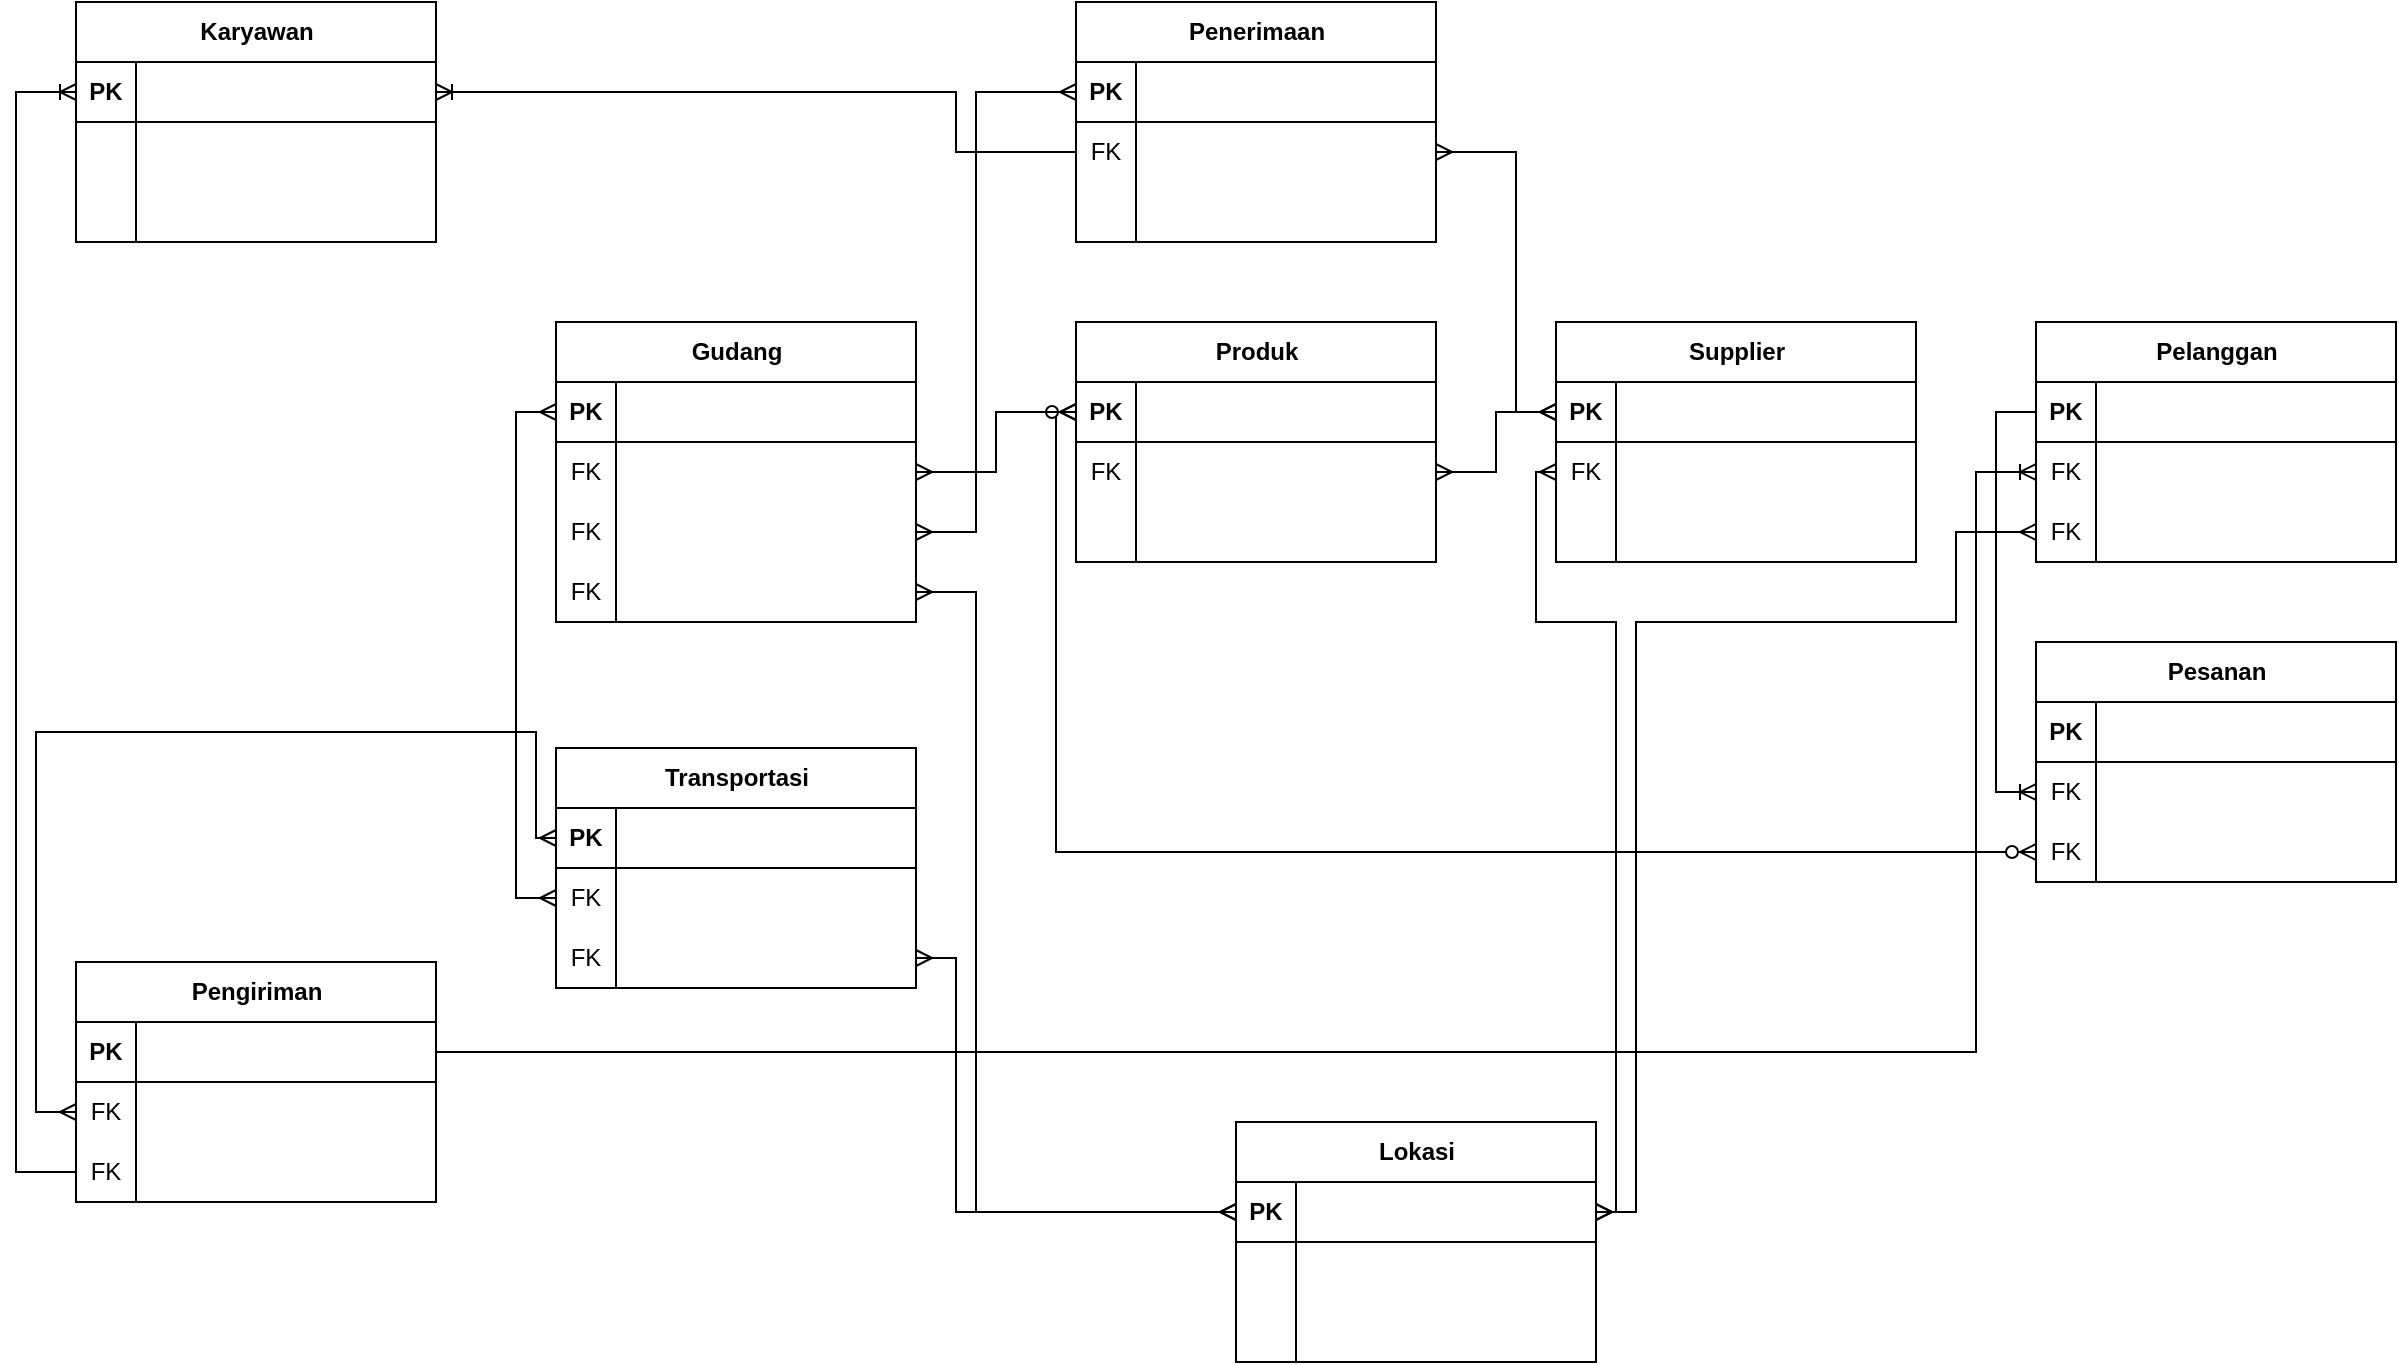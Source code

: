 <mxfile version="24.7.16" pages="10">
  <diagram id="nseYLLofCJ-2jlKQy21q" name="Conceptual Data Model">
    <mxGraphModel grid="1" page="1" gridSize="10" guides="1" tooltips="1" connect="1" arrows="1" fold="1" pageScale="1" pageWidth="1169" pageHeight="827" math="0" shadow="0">
      <root>
        <mxCell id="0" />
        <mxCell id="1" parent="0" />
        <mxCell id="DixOVLS9gZrhLAnvor1v-1" value="Produk" style="shape=table;startSize=30;container=1;collapsible=1;childLayout=tableLayout;fixedRows=1;rowLines=0;fontStyle=1;align=center;resizeLast=1;html=1;" vertex="1" parent="1">
          <mxGeometry x="80" y="80" width="180" height="120" as="geometry" />
        </mxCell>
        <mxCell id="DixOVLS9gZrhLAnvor1v-2" value="" style="shape=tableRow;horizontal=0;startSize=0;swimlaneHead=0;swimlaneBody=0;fillColor=none;collapsible=0;dropTarget=0;points=[[0,0.5],[1,0.5]];portConstraint=eastwest;top=0;left=0;right=0;bottom=1;" vertex="1" parent="DixOVLS9gZrhLAnvor1v-1">
          <mxGeometry y="30" width="180" height="30" as="geometry" />
        </mxCell>
        <mxCell id="DixOVLS9gZrhLAnvor1v-3" value="PK" style="shape=partialRectangle;connectable=0;fillColor=none;top=0;left=0;bottom=0;right=0;fontStyle=1;overflow=hidden;whiteSpace=wrap;html=1;" vertex="1" parent="DixOVLS9gZrhLAnvor1v-2">
          <mxGeometry width="30" height="30" as="geometry">
            <mxRectangle width="30" height="30" as="alternateBounds" />
          </mxGeometry>
        </mxCell>
        <mxCell id="DixOVLS9gZrhLAnvor1v-4" value="" style="shape=partialRectangle;connectable=0;fillColor=none;top=0;left=0;bottom=0;right=0;align=left;spacingLeft=6;fontStyle=5;overflow=hidden;whiteSpace=wrap;html=1;" vertex="1" parent="DixOVLS9gZrhLAnvor1v-2">
          <mxGeometry x="30" width="150" height="30" as="geometry">
            <mxRectangle width="150" height="30" as="alternateBounds" />
          </mxGeometry>
        </mxCell>
        <mxCell id="DixOVLS9gZrhLAnvor1v-8" value="" style="shape=tableRow;horizontal=0;startSize=0;swimlaneHead=0;swimlaneBody=0;fillColor=none;collapsible=0;dropTarget=0;points=[[0,0.5],[1,0.5]];portConstraint=eastwest;top=0;left=0;right=0;bottom=0;" vertex="1" parent="DixOVLS9gZrhLAnvor1v-1">
          <mxGeometry y="60" width="180" height="30" as="geometry" />
        </mxCell>
        <mxCell id="DixOVLS9gZrhLAnvor1v-9" value="FK" style="shape=partialRectangle;connectable=0;fillColor=none;top=0;left=0;bottom=0;right=0;editable=1;overflow=hidden;whiteSpace=wrap;html=1;" vertex="1" parent="DixOVLS9gZrhLAnvor1v-8">
          <mxGeometry width="30" height="30" as="geometry">
            <mxRectangle width="30" height="30" as="alternateBounds" />
          </mxGeometry>
        </mxCell>
        <mxCell id="DixOVLS9gZrhLAnvor1v-10" value="" style="shape=partialRectangle;connectable=0;fillColor=none;top=0;left=0;bottom=0;right=0;align=left;spacingLeft=6;overflow=hidden;whiteSpace=wrap;html=1;" vertex="1" parent="DixOVLS9gZrhLAnvor1v-8">
          <mxGeometry x="30" width="150" height="30" as="geometry">
            <mxRectangle width="150" height="30" as="alternateBounds" />
          </mxGeometry>
        </mxCell>
        <mxCell id="DixOVLS9gZrhLAnvor1v-11" value="" style="shape=tableRow;horizontal=0;startSize=0;swimlaneHead=0;swimlaneBody=0;fillColor=none;collapsible=0;dropTarget=0;points=[[0,0.5],[1,0.5]];portConstraint=eastwest;top=0;left=0;right=0;bottom=0;" vertex="1" parent="DixOVLS9gZrhLAnvor1v-1">
          <mxGeometry y="90" width="180" height="30" as="geometry" />
        </mxCell>
        <mxCell id="DixOVLS9gZrhLAnvor1v-12" value="" style="shape=partialRectangle;connectable=0;fillColor=none;top=0;left=0;bottom=0;right=0;editable=1;overflow=hidden;whiteSpace=wrap;html=1;" vertex="1" parent="DixOVLS9gZrhLAnvor1v-11">
          <mxGeometry width="30" height="30" as="geometry">
            <mxRectangle width="30" height="30" as="alternateBounds" />
          </mxGeometry>
        </mxCell>
        <mxCell id="DixOVLS9gZrhLAnvor1v-13" value="" style="shape=partialRectangle;connectable=0;fillColor=none;top=0;left=0;bottom=0;right=0;align=left;spacingLeft=6;overflow=hidden;whiteSpace=wrap;html=1;" vertex="1" parent="DixOVLS9gZrhLAnvor1v-11">
          <mxGeometry x="30" width="150" height="30" as="geometry">
            <mxRectangle width="150" height="30" as="alternateBounds" />
          </mxGeometry>
        </mxCell>
        <mxCell id="DixOVLS9gZrhLAnvor1v-14" value="Supplier" style="shape=table;startSize=30;container=1;collapsible=1;childLayout=tableLayout;fixedRows=1;rowLines=0;fontStyle=1;align=center;resizeLast=1;html=1;" vertex="1" parent="1">
          <mxGeometry x="320" y="80" width="180" height="120" as="geometry" />
        </mxCell>
        <mxCell id="DixOVLS9gZrhLAnvor1v-15" value="" style="shape=tableRow;horizontal=0;startSize=0;swimlaneHead=0;swimlaneBody=0;fillColor=none;collapsible=0;dropTarget=0;points=[[0,0.5],[1,0.5]];portConstraint=eastwest;top=0;left=0;right=0;bottom=1;" vertex="1" parent="DixOVLS9gZrhLAnvor1v-14">
          <mxGeometry y="30" width="180" height="30" as="geometry" />
        </mxCell>
        <mxCell id="DixOVLS9gZrhLAnvor1v-16" value="PK" style="shape=partialRectangle;connectable=0;fillColor=none;top=0;left=0;bottom=0;right=0;fontStyle=1;overflow=hidden;whiteSpace=wrap;html=1;" vertex="1" parent="DixOVLS9gZrhLAnvor1v-15">
          <mxGeometry width="30" height="30" as="geometry">
            <mxRectangle width="30" height="30" as="alternateBounds" />
          </mxGeometry>
        </mxCell>
        <mxCell id="DixOVLS9gZrhLAnvor1v-17" value="" style="shape=partialRectangle;connectable=0;fillColor=none;top=0;left=0;bottom=0;right=0;align=left;spacingLeft=6;fontStyle=5;overflow=hidden;whiteSpace=wrap;html=1;" vertex="1" parent="DixOVLS9gZrhLAnvor1v-15">
          <mxGeometry x="30" width="150" height="30" as="geometry">
            <mxRectangle width="150" height="30" as="alternateBounds" />
          </mxGeometry>
        </mxCell>
        <mxCell id="DixOVLS9gZrhLAnvor1v-18" value="" style="shape=tableRow;horizontal=0;startSize=0;swimlaneHead=0;swimlaneBody=0;fillColor=none;collapsible=0;dropTarget=0;points=[[0,0.5],[1,0.5]];portConstraint=eastwest;top=0;left=0;right=0;bottom=0;" vertex="1" parent="DixOVLS9gZrhLAnvor1v-14">
          <mxGeometry y="60" width="180" height="30" as="geometry" />
        </mxCell>
        <mxCell id="DixOVLS9gZrhLAnvor1v-19" value="FK" style="shape=partialRectangle;connectable=0;fillColor=none;top=0;left=0;bottom=0;right=0;editable=1;overflow=hidden;whiteSpace=wrap;html=1;" vertex="1" parent="DixOVLS9gZrhLAnvor1v-18">
          <mxGeometry width="30" height="30" as="geometry">
            <mxRectangle width="30" height="30" as="alternateBounds" />
          </mxGeometry>
        </mxCell>
        <mxCell id="DixOVLS9gZrhLAnvor1v-20" value="" style="shape=partialRectangle;connectable=0;fillColor=none;top=0;left=0;bottom=0;right=0;align=left;spacingLeft=6;overflow=hidden;whiteSpace=wrap;html=1;" vertex="1" parent="DixOVLS9gZrhLAnvor1v-18">
          <mxGeometry x="30" width="150" height="30" as="geometry">
            <mxRectangle width="150" height="30" as="alternateBounds" />
          </mxGeometry>
        </mxCell>
        <mxCell id="DixOVLS9gZrhLAnvor1v-21" value="" style="shape=tableRow;horizontal=0;startSize=0;swimlaneHead=0;swimlaneBody=0;fillColor=none;collapsible=0;dropTarget=0;points=[[0,0.5],[1,0.5]];portConstraint=eastwest;top=0;left=0;right=0;bottom=0;" vertex="1" parent="DixOVLS9gZrhLAnvor1v-14">
          <mxGeometry y="90" width="180" height="30" as="geometry" />
        </mxCell>
        <mxCell id="DixOVLS9gZrhLAnvor1v-22" value="" style="shape=partialRectangle;connectable=0;fillColor=none;top=0;left=0;bottom=0;right=0;editable=1;overflow=hidden;whiteSpace=wrap;html=1;" vertex="1" parent="DixOVLS9gZrhLAnvor1v-21">
          <mxGeometry width="30" height="30" as="geometry">
            <mxRectangle width="30" height="30" as="alternateBounds" />
          </mxGeometry>
        </mxCell>
        <mxCell id="DixOVLS9gZrhLAnvor1v-23" value="" style="shape=partialRectangle;connectable=0;fillColor=none;top=0;left=0;bottom=0;right=0;align=left;spacingLeft=6;overflow=hidden;whiteSpace=wrap;html=1;" vertex="1" parent="DixOVLS9gZrhLAnvor1v-21">
          <mxGeometry x="30" width="150" height="30" as="geometry">
            <mxRectangle width="150" height="30" as="alternateBounds" />
          </mxGeometry>
        </mxCell>
        <mxCell id="DixOVLS9gZrhLAnvor1v-24" value="Pelanggan" style="shape=table;startSize=30;container=1;collapsible=1;childLayout=tableLayout;fixedRows=1;rowLines=0;fontStyle=1;align=center;resizeLast=1;html=1;" vertex="1" parent="1">
          <mxGeometry x="560" y="80" width="180" height="120" as="geometry" />
        </mxCell>
        <mxCell id="DixOVLS9gZrhLAnvor1v-25" value="" style="shape=tableRow;horizontal=0;startSize=0;swimlaneHead=0;swimlaneBody=0;fillColor=none;collapsible=0;dropTarget=0;points=[[0,0.5],[1,0.5]];portConstraint=eastwest;top=0;left=0;right=0;bottom=1;" vertex="1" parent="DixOVLS9gZrhLAnvor1v-24">
          <mxGeometry y="30" width="180" height="30" as="geometry" />
        </mxCell>
        <mxCell id="DixOVLS9gZrhLAnvor1v-26" value="PK" style="shape=partialRectangle;connectable=0;fillColor=none;top=0;left=0;bottom=0;right=0;fontStyle=1;overflow=hidden;whiteSpace=wrap;html=1;" vertex="1" parent="DixOVLS9gZrhLAnvor1v-25">
          <mxGeometry width="30" height="30" as="geometry">
            <mxRectangle width="30" height="30" as="alternateBounds" />
          </mxGeometry>
        </mxCell>
        <mxCell id="DixOVLS9gZrhLAnvor1v-27" value="" style="shape=partialRectangle;connectable=0;fillColor=none;top=0;left=0;bottom=0;right=0;align=left;spacingLeft=6;fontStyle=5;overflow=hidden;whiteSpace=wrap;html=1;" vertex="1" parent="DixOVLS9gZrhLAnvor1v-25">
          <mxGeometry x="30" width="150" height="30" as="geometry">
            <mxRectangle width="150" height="30" as="alternateBounds" />
          </mxGeometry>
        </mxCell>
        <mxCell id="DixOVLS9gZrhLAnvor1v-28" value="" style="shape=tableRow;horizontal=0;startSize=0;swimlaneHead=0;swimlaneBody=0;fillColor=none;collapsible=0;dropTarget=0;points=[[0,0.5],[1,0.5]];portConstraint=eastwest;top=0;left=0;right=0;bottom=0;" vertex="1" parent="DixOVLS9gZrhLAnvor1v-24">
          <mxGeometry y="60" width="180" height="30" as="geometry" />
        </mxCell>
        <mxCell id="DixOVLS9gZrhLAnvor1v-29" value="FK" style="shape=partialRectangle;connectable=0;fillColor=none;top=0;left=0;bottom=0;right=0;editable=1;overflow=hidden;whiteSpace=wrap;html=1;" vertex="1" parent="DixOVLS9gZrhLAnvor1v-28">
          <mxGeometry width="30" height="30" as="geometry">
            <mxRectangle width="30" height="30" as="alternateBounds" />
          </mxGeometry>
        </mxCell>
        <mxCell id="DixOVLS9gZrhLAnvor1v-30" value="" style="shape=partialRectangle;connectable=0;fillColor=none;top=0;left=0;bottom=0;right=0;align=left;spacingLeft=6;overflow=hidden;whiteSpace=wrap;html=1;" vertex="1" parent="DixOVLS9gZrhLAnvor1v-28">
          <mxGeometry x="30" width="150" height="30" as="geometry">
            <mxRectangle width="150" height="30" as="alternateBounds" />
          </mxGeometry>
        </mxCell>
        <mxCell id="DixOVLS9gZrhLAnvor1v-31" value="" style="shape=tableRow;horizontal=0;startSize=0;swimlaneHead=0;swimlaneBody=0;fillColor=none;collapsible=0;dropTarget=0;points=[[0,0.5],[1,0.5]];portConstraint=eastwest;top=0;left=0;right=0;bottom=0;" vertex="1" parent="DixOVLS9gZrhLAnvor1v-24">
          <mxGeometry y="90" width="180" height="30" as="geometry" />
        </mxCell>
        <mxCell id="DixOVLS9gZrhLAnvor1v-32" value="FK" style="shape=partialRectangle;connectable=0;fillColor=none;top=0;left=0;bottom=0;right=0;editable=1;overflow=hidden;whiteSpace=wrap;html=1;" vertex="1" parent="DixOVLS9gZrhLAnvor1v-31">
          <mxGeometry width="30" height="30" as="geometry">
            <mxRectangle width="30" height="30" as="alternateBounds" />
          </mxGeometry>
        </mxCell>
        <mxCell id="DixOVLS9gZrhLAnvor1v-33" value="" style="shape=partialRectangle;connectable=0;fillColor=none;top=0;left=0;bottom=0;right=0;align=left;spacingLeft=6;overflow=hidden;whiteSpace=wrap;html=1;" vertex="1" parent="DixOVLS9gZrhLAnvor1v-31">
          <mxGeometry x="30" width="150" height="30" as="geometry">
            <mxRectangle width="150" height="30" as="alternateBounds" />
          </mxGeometry>
        </mxCell>
        <mxCell id="DixOVLS9gZrhLAnvor1v-34" value="Gudang" style="shape=table;startSize=30;container=1;collapsible=1;childLayout=tableLayout;fixedRows=1;rowLines=0;fontStyle=1;align=center;resizeLast=1;html=1;" vertex="1" parent="1">
          <mxGeometry x="-180" y="80" width="180" height="150" as="geometry" />
        </mxCell>
        <mxCell id="DixOVLS9gZrhLAnvor1v-35" value="" style="shape=tableRow;horizontal=0;startSize=0;swimlaneHead=0;swimlaneBody=0;fillColor=none;collapsible=0;dropTarget=0;points=[[0,0.5],[1,0.5]];portConstraint=eastwest;top=0;left=0;right=0;bottom=1;" vertex="1" parent="DixOVLS9gZrhLAnvor1v-34">
          <mxGeometry y="30" width="180" height="30" as="geometry" />
        </mxCell>
        <mxCell id="DixOVLS9gZrhLAnvor1v-36" value="PK" style="shape=partialRectangle;connectable=0;fillColor=none;top=0;left=0;bottom=0;right=0;fontStyle=1;overflow=hidden;whiteSpace=wrap;html=1;" vertex="1" parent="DixOVLS9gZrhLAnvor1v-35">
          <mxGeometry width="30" height="30" as="geometry">
            <mxRectangle width="30" height="30" as="alternateBounds" />
          </mxGeometry>
        </mxCell>
        <mxCell id="DixOVLS9gZrhLAnvor1v-37" value="" style="shape=partialRectangle;connectable=0;fillColor=none;top=0;left=0;bottom=0;right=0;align=left;spacingLeft=6;fontStyle=5;overflow=hidden;whiteSpace=wrap;html=1;" vertex="1" parent="DixOVLS9gZrhLAnvor1v-35">
          <mxGeometry x="30" width="150" height="30" as="geometry">
            <mxRectangle width="150" height="30" as="alternateBounds" />
          </mxGeometry>
        </mxCell>
        <mxCell id="DixOVLS9gZrhLAnvor1v-38" value="" style="shape=tableRow;horizontal=0;startSize=0;swimlaneHead=0;swimlaneBody=0;fillColor=none;collapsible=0;dropTarget=0;points=[[0,0.5],[1,0.5]];portConstraint=eastwest;top=0;left=0;right=0;bottom=0;" vertex="1" parent="DixOVLS9gZrhLAnvor1v-34">
          <mxGeometry y="60" width="180" height="30" as="geometry" />
        </mxCell>
        <mxCell id="DixOVLS9gZrhLAnvor1v-39" value="FK" style="shape=partialRectangle;connectable=0;fillColor=none;top=0;left=0;bottom=0;right=0;editable=1;overflow=hidden;whiteSpace=wrap;html=1;" vertex="1" parent="DixOVLS9gZrhLAnvor1v-38">
          <mxGeometry width="30" height="30" as="geometry">
            <mxRectangle width="30" height="30" as="alternateBounds" />
          </mxGeometry>
        </mxCell>
        <mxCell id="DixOVLS9gZrhLAnvor1v-40" value="" style="shape=partialRectangle;connectable=0;fillColor=none;top=0;left=0;bottom=0;right=0;align=left;spacingLeft=6;overflow=hidden;whiteSpace=wrap;html=1;" vertex="1" parent="DixOVLS9gZrhLAnvor1v-38">
          <mxGeometry x="30" width="150" height="30" as="geometry">
            <mxRectangle width="150" height="30" as="alternateBounds" />
          </mxGeometry>
        </mxCell>
        <mxCell id="DixOVLS9gZrhLAnvor1v-159" value="" style="shape=tableRow;horizontal=0;startSize=0;swimlaneHead=0;swimlaneBody=0;fillColor=none;collapsible=0;dropTarget=0;points=[[0,0.5],[1,0.5]];portConstraint=eastwest;top=0;left=0;right=0;bottom=0;" vertex="1" parent="DixOVLS9gZrhLAnvor1v-34">
          <mxGeometry y="90" width="180" height="30" as="geometry" />
        </mxCell>
        <mxCell id="DixOVLS9gZrhLAnvor1v-160" value="FK" style="shape=partialRectangle;connectable=0;fillColor=none;top=0;left=0;bottom=0;right=0;editable=1;overflow=hidden;whiteSpace=wrap;html=1;" vertex="1" parent="DixOVLS9gZrhLAnvor1v-159">
          <mxGeometry width="30" height="30" as="geometry">
            <mxRectangle width="30" height="30" as="alternateBounds" />
          </mxGeometry>
        </mxCell>
        <mxCell id="DixOVLS9gZrhLAnvor1v-161" value="" style="shape=partialRectangle;connectable=0;fillColor=none;top=0;left=0;bottom=0;right=0;align=left;spacingLeft=6;overflow=hidden;whiteSpace=wrap;html=1;" vertex="1" parent="DixOVLS9gZrhLAnvor1v-159">
          <mxGeometry x="30" width="150" height="30" as="geometry">
            <mxRectangle width="150" height="30" as="alternateBounds" />
          </mxGeometry>
        </mxCell>
        <mxCell id="DixOVLS9gZrhLAnvor1v-41" value="" style="shape=tableRow;horizontal=0;startSize=0;swimlaneHead=0;swimlaneBody=0;fillColor=none;collapsible=0;dropTarget=0;points=[[0,0.5],[1,0.5]];portConstraint=eastwest;top=0;left=0;right=0;bottom=0;" vertex="1" parent="DixOVLS9gZrhLAnvor1v-34">
          <mxGeometry y="120" width="180" height="30" as="geometry" />
        </mxCell>
        <mxCell id="DixOVLS9gZrhLAnvor1v-42" value="FK" style="shape=partialRectangle;connectable=0;fillColor=none;top=0;left=0;bottom=0;right=0;editable=1;overflow=hidden;whiteSpace=wrap;html=1;" vertex="1" parent="DixOVLS9gZrhLAnvor1v-41">
          <mxGeometry width="30" height="30" as="geometry">
            <mxRectangle width="30" height="30" as="alternateBounds" />
          </mxGeometry>
        </mxCell>
        <mxCell id="DixOVLS9gZrhLAnvor1v-43" value="" style="shape=partialRectangle;connectable=0;fillColor=none;top=0;left=0;bottom=0;right=0;align=left;spacingLeft=6;overflow=hidden;whiteSpace=wrap;html=1;" vertex="1" parent="DixOVLS9gZrhLAnvor1v-41">
          <mxGeometry x="30" width="150" height="30" as="geometry">
            <mxRectangle width="150" height="30" as="alternateBounds" />
          </mxGeometry>
        </mxCell>
        <mxCell id="DixOVLS9gZrhLAnvor1v-54" value="Pesanan" style="shape=table;startSize=30;container=1;collapsible=1;childLayout=tableLayout;fixedRows=1;rowLines=0;fontStyle=1;align=center;resizeLast=1;html=1;" vertex="1" parent="1">
          <mxGeometry x="560" y="240" width="180" height="120" as="geometry" />
        </mxCell>
        <mxCell id="DixOVLS9gZrhLAnvor1v-55" value="" style="shape=tableRow;horizontal=0;startSize=0;swimlaneHead=0;swimlaneBody=0;fillColor=none;collapsible=0;dropTarget=0;points=[[0,0.5],[1,0.5]];portConstraint=eastwest;top=0;left=0;right=0;bottom=1;" vertex="1" parent="DixOVLS9gZrhLAnvor1v-54">
          <mxGeometry y="30" width="180" height="30" as="geometry" />
        </mxCell>
        <mxCell id="DixOVLS9gZrhLAnvor1v-56" value="PK" style="shape=partialRectangle;connectable=0;fillColor=none;top=0;left=0;bottom=0;right=0;fontStyle=1;overflow=hidden;whiteSpace=wrap;html=1;" vertex="1" parent="DixOVLS9gZrhLAnvor1v-55">
          <mxGeometry width="30" height="30" as="geometry">
            <mxRectangle width="30" height="30" as="alternateBounds" />
          </mxGeometry>
        </mxCell>
        <mxCell id="DixOVLS9gZrhLAnvor1v-57" value="" style="shape=partialRectangle;connectable=0;fillColor=none;top=0;left=0;bottom=0;right=0;align=left;spacingLeft=6;fontStyle=5;overflow=hidden;whiteSpace=wrap;html=1;" vertex="1" parent="DixOVLS9gZrhLAnvor1v-55">
          <mxGeometry x="30" width="150" height="30" as="geometry">
            <mxRectangle width="150" height="30" as="alternateBounds" />
          </mxGeometry>
        </mxCell>
        <mxCell id="DixOVLS9gZrhLAnvor1v-58" value="" style="shape=tableRow;horizontal=0;startSize=0;swimlaneHead=0;swimlaneBody=0;fillColor=none;collapsible=0;dropTarget=0;points=[[0,0.5],[1,0.5]];portConstraint=eastwest;top=0;left=0;right=0;bottom=0;" vertex="1" parent="DixOVLS9gZrhLAnvor1v-54">
          <mxGeometry y="60" width="180" height="30" as="geometry" />
        </mxCell>
        <mxCell id="DixOVLS9gZrhLAnvor1v-59" value="FK" style="shape=partialRectangle;connectable=0;fillColor=none;top=0;left=0;bottom=0;right=0;editable=1;overflow=hidden;whiteSpace=wrap;html=1;" vertex="1" parent="DixOVLS9gZrhLAnvor1v-58">
          <mxGeometry width="30" height="30" as="geometry">
            <mxRectangle width="30" height="30" as="alternateBounds" />
          </mxGeometry>
        </mxCell>
        <mxCell id="DixOVLS9gZrhLAnvor1v-60" value="" style="shape=partialRectangle;connectable=0;fillColor=none;top=0;left=0;bottom=0;right=0;align=left;spacingLeft=6;overflow=hidden;whiteSpace=wrap;html=1;" vertex="1" parent="DixOVLS9gZrhLAnvor1v-58">
          <mxGeometry x="30" width="150" height="30" as="geometry">
            <mxRectangle width="150" height="30" as="alternateBounds" />
          </mxGeometry>
        </mxCell>
        <mxCell id="DixOVLS9gZrhLAnvor1v-61" value="" style="shape=tableRow;horizontal=0;startSize=0;swimlaneHead=0;swimlaneBody=0;fillColor=none;collapsible=0;dropTarget=0;points=[[0,0.5],[1,0.5]];portConstraint=eastwest;top=0;left=0;right=0;bottom=0;" vertex="1" parent="DixOVLS9gZrhLAnvor1v-54">
          <mxGeometry y="90" width="180" height="30" as="geometry" />
        </mxCell>
        <mxCell id="DixOVLS9gZrhLAnvor1v-62" value="FK" style="shape=partialRectangle;connectable=0;fillColor=none;top=0;left=0;bottom=0;right=0;editable=1;overflow=hidden;whiteSpace=wrap;html=1;" vertex="1" parent="DixOVLS9gZrhLAnvor1v-61">
          <mxGeometry width="30" height="30" as="geometry">
            <mxRectangle width="30" height="30" as="alternateBounds" />
          </mxGeometry>
        </mxCell>
        <mxCell id="DixOVLS9gZrhLAnvor1v-63" value="" style="shape=partialRectangle;connectable=0;fillColor=none;top=0;left=0;bottom=0;right=0;align=left;spacingLeft=6;overflow=hidden;whiteSpace=wrap;html=1;" vertex="1" parent="DixOVLS9gZrhLAnvor1v-61">
          <mxGeometry x="30" width="150" height="30" as="geometry">
            <mxRectangle width="150" height="30" as="alternateBounds" />
          </mxGeometry>
        </mxCell>
        <mxCell id="DixOVLS9gZrhLAnvor1v-64" value="Pengiriman" style="shape=table;startSize=30;container=1;collapsible=1;childLayout=tableLayout;fixedRows=1;rowLines=0;fontStyle=1;align=center;resizeLast=1;html=1;" vertex="1" parent="1">
          <mxGeometry x="-420" y="400" width="180" height="120" as="geometry" />
        </mxCell>
        <mxCell id="DixOVLS9gZrhLAnvor1v-65" value="" style="shape=tableRow;horizontal=0;startSize=0;swimlaneHead=0;swimlaneBody=0;fillColor=none;collapsible=0;dropTarget=0;points=[[0,0.5],[1,0.5]];portConstraint=eastwest;top=0;left=0;right=0;bottom=1;" vertex="1" parent="DixOVLS9gZrhLAnvor1v-64">
          <mxGeometry y="30" width="180" height="30" as="geometry" />
        </mxCell>
        <mxCell id="DixOVLS9gZrhLAnvor1v-66" value="PK" style="shape=partialRectangle;connectable=0;fillColor=none;top=0;left=0;bottom=0;right=0;fontStyle=1;overflow=hidden;whiteSpace=wrap;html=1;" vertex="1" parent="DixOVLS9gZrhLAnvor1v-65">
          <mxGeometry width="30" height="30" as="geometry">
            <mxRectangle width="30" height="30" as="alternateBounds" />
          </mxGeometry>
        </mxCell>
        <mxCell id="DixOVLS9gZrhLAnvor1v-67" value="" style="shape=partialRectangle;connectable=0;fillColor=none;top=0;left=0;bottom=0;right=0;align=left;spacingLeft=6;fontStyle=5;overflow=hidden;whiteSpace=wrap;html=1;" vertex="1" parent="DixOVLS9gZrhLAnvor1v-65">
          <mxGeometry x="30" width="150" height="30" as="geometry">
            <mxRectangle width="150" height="30" as="alternateBounds" />
          </mxGeometry>
        </mxCell>
        <mxCell id="DixOVLS9gZrhLAnvor1v-68" value="" style="shape=tableRow;horizontal=0;startSize=0;swimlaneHead=0;swimlaneBody=0;fillColor=none;collapsible=0;dropTarget=0;points=[[0,0.5],[1,0.5]];portConstraint=eastwest;top=0;left=0;right=0;bottom=0;" vertex="1" parent="DixOVLS9gZrhLAnvor1v-64">
          <mxGeometry y="60" width="180" height="30" as="geometry" />
        </mxCell>
        <mxCell id="DixOVLS9gZrhLAnvor1v-69" value="FK" style="shape=partialRectangle;connectable=0;fillColor=none;top=0;left=0;bottom=0;right=0;editable=1;overflow=hidden;whiteSpace=wrap;html=1;" vertex="1" parent="DixOVLS9gZrhLAnvor1v-68">
          <mxGeometry width="30" height="30" as="geometry">
            <mxRectangle width="30" height="30" as="alternateBounds" />
          </mxGeometry>
        </mxCell>
        <mxCell id="DixOVLS9gZrhLAnvor1v-70" value="" style="shape=partialRectangle;connectable=0;fillColor=none;top=0;left=0;bottom=0;right=0;align=left;spacingLeft=6;overflow=hidden;whiteSpace=wrap;html=1;" vertex="1" parent="DixOVLS9gZrhLAnvor1v-68">
          <mxGeometry x="30" width="150" height="30" as="geometry">
            <mxRectangle width="150" height="30" as="alternateBounds" />
          </mxGeometry>
        </mxCell>
        <mxCell id="DixOVLS9gZrhLAnvor1v-71" value="" style="shape=tableRow;horizontal=0;startSize=0;swimlaneHead=0;swimlaneBody=0;fillColor=none;collapsible=0;dropTarget=0;points=[[0,0.5],[1,0.5]];portConstraint=eastwest;top=0;left=0;right=0;bottom=0;" vertex="1" parent="DixOVLS9gZrhLAnvor1v-64">
          <mxGeometry y="90" width="180" height="30" as="geometry" />
        </mxCell>
        <mxCell id="DixOVLS9gZrhLAnvor1v-72" value="FK" style="shape=partialRectangle;connectable=0;fillColor=none;top=0;left=0;bottom=0;right=0;editable=1;overflow=hidden;whiteSpace=wrap;html=1;" vertex="1" parent="DixOVLS9gZrhLAnvor1v-71">
          <mxGeometry width="30" height="30" as="geometry">
            <mxRectangle width="30" height="30" as="alternateBounds" />
          </mxGeometry>
        </mxCell>
        <mxCell id="DixOVLS9gZrhLAnvor1v-73" value="" style="shape=partialRectangle;connectable=0;fillColor=none;top=0;left=0;bottom=0;right=0;align=left;spacingLeft=6;overflow=hidden;whiteSpace=wrap;html=1;" vertex="1" parent="DixOVLS9gZrhLAnvor1v-71">
          <mxGeometry x="30" width="150" height="30" as="geometry">
            <mxRectangle width="150" height="30" as="alternateBounds" />
          </mxGeometry>
        </mxCell>
        <mxCell id="DixOVLS9gZrhLAnvor1v-74" value="Penerimaan" style="shape=table;startSize=30;container=1;collapsible=1;childLayout=tableLayout;fixedRows=1;rowLines=0;fontStyle=1;align=center;resizeLast=1;html=1;" vertex="1" parent="1">
          <mxGeometry x="80" y="-80" width="180" height="120" as="geometry" />
        </mxCell>
        <mxCell id="DixOVLS9gZrhLAnvor1v-75" value="" style="shape=tableRow;horizontal=0;startSize=0;swimlaneHead=0;swimlaneBody=0;fillColor=none;collapsible=0;dropTarget=0;points=[[0,0.5],[1,0.5]];portConstraint=eastwest;top=0;left=0;right=0;bottom=1;" vertex="1" parent="DixOVLS9gZrhLAnvor1v-74">
          <mxGeometry y="30" width="180" height="30" as="geometry" />
        </mxCell>
        <mxCell id="DixOVLS9gZrhLAnvor1v-76" value="PK" style="shape=partialRectangle;connectable=0;fillColor=none;top=0;left=0;bottom=0;right=0;fontStyle=1;overflow=hidden;whiteSpace=wrap;html=1;" vertex="1" parent="DixOVLS9gZrhLAnvor1v-75">
          <mxGeometry width="30" height="30" as="geometry">
            <mxRectangle width="30" height="30" as="alternateBounds" />
          </mxGeometry>
        </mxCell>
        <mxCell id="DixOVLS9gZrhLAnvor1v-77" value="" style="shape=partialRectangle;connectable=0;fillColor=none;top=0;left=0;bottom=0;right=0;align=left;spacingLeft=6;fontStyle=5;overflow=hidden;whiteSpace=wrap;html=1;" vertex="1" parent="DixOVLS9gZrhLAnvor1v-75">
          <mxGeometry x="30" width="150" height="30" as="geometry">
            <mxRectangle width="150" height="30" as="alternateBounds" />
          </mxGeometry>
        </mxCell>
        <mxCell id="DixOVLS9gZrhLAnvor1v-78" value="" style="shape=tableRow;horizontal=0;startSize=0;swimlaneHead=0;swimlaneBody=0;fillColor=none;collapsible=0;dropTarget=0;points=[[0,0.5],[1,0.5]];portConstraint=eastwest;top=0;left=0;right=0;bottom=0;" vertex="1" parent="DixOVLS9gZrhLAnvor1v-74">
          <mxGeometry y="60" width="180" height="30" as="geometry" />
        </mxCell>
        <mxCell id="DixOVLS9gZrhLAnvor1v-79" value="FK" style="shape=partialRectangle;connectable=0;fillColor=none;top=0;left=0;bottom=0;right=0;editable=1;overflow=hidden;whiteSpace=wrap;html=1;" vertex="1" parent="DixOVLS9gZrhLAnvor1v-78">
          <mxGeometry width="30" height="30" as="geometry">
            <mxRectangle width="30" height="30" as="alternateBounds" />
          </mxGeometry>
        </mxCell>
        <mxCell id="DixOVLS9gZrhLAnvor1v-80" value="" style="shape=partialRectangle;connectable=0;fillColor=none;top=0;left=0;bottom=0;right=0;align=left;spacingLeft=6;overflow=hidden;whiteSpace=wrap;html=1;" vertex="1" parent="DixOVLS9gZrhLAnvor1v-78">
          <mxGeometry x="30" width="150" height="30" as="geometry">
            <mxRectangle width="150" height="30" as="alternateBounds" />
          </mxGeometry>
        </mxCell>
        <mxCell id="DixOVLS9gZrhLAnvor1v-81" value="" style="shape=tableRow;horizontal=0;startSize=0;swimlaneHead=0;swimlaneBody=0;fillColor=none;collapsible=0;dropTarget=0;points=[[0,0.5],[1,0.5]];portConstraint=eastwest;top=0;left=0;right=0;bottom=0;" vertex="1" parent="DixOVLS9gZrhLAnvor1v-74">
          <mxGeometry y="90" width="180" height="30" as="geometry" />
        </mxCell>
        <mxCell id="DixOVLS9gZrhLAnvor1v-82" value="" style="shape=partialRectangle;connectable=0;fillColor=none;top=0;left=0;bottom=0;right=0;editable=1;overflow=hidden;whiteSpace=wrap;html=1;" vertex="1" parent="DixOVLS9gZrhLAnvor1v-81">
          <mxGeometry width="30" height="30" as="geometry">
            <mxRectangle width="30" height="30" as="alternateBounds" />
          </mxGeometry>
        </mxCell>
        <mxCell id="DixOVLS9gZrhLAnvor1v-83" value="" style="shape=partialRectangle;connectable=0;fillColor=none;top=0;left=0;bottom=0;right=0;align=left;spacingLeft=6;overflow=hidden;whiteSpace=wrap;html=1;" vertex="1" parent="DixOVLS9gZrhLAnvor1v-81">
          <mxGeometry x="30" width="150" height="30" as="geometry">
            <mxRectangle width="150" height="30" as="alternateBounds" />
          </mxGeometry>
        </mxCell>
        <mxCell id="DixOVLS9gZrhLAnvor1v-84" value="Karyawan" style="shape=table;startSize=30;container=1;collapsible=1;childLayout=tableLayout;fixedRows=1;rowLines=0;fontStyle=1;align=center;resizeLast=1;html=1;" vertex="1" parent="1">
          <mxGeometry x="-420" y="-80" width="180" height="120" as="geometry" />
        </mxCell>
        <mxCell id="DixOVLS9gZrhLAnvor1v-85" value="" style="shape=tableRow;horizontal=0;startSize=0;swimlaneHead=0;swimlaneBody=0;fillColor=none;collapsible=0;dropTarget=0;points=[[0,0.5],[1,0.5]];portConstraint=eastwest;top=0;left=0;right=0;bottom=1;" vertex="1" parent="DixOVLS9gZrhLAnvor1v-84">
          <mxGeometry y="30" width="180" height="30" as="geometry" />
        </mxCell>
        <mxCell id="DixOVLS9gZrhLAnvor1v-86" value="PK" style="shape=partialRectangle;connectable=0;fillColor=none;top=0;left=0;bottom=0;right=0;fontStyle=1;overflow=hidden;whiteSpace=wrap;html=1;" vertex="1" parent="DixOVLS9gZrhLAnvor1v-85">
          <mxGeometry width="30" height="30" as="geometry">
            <mxRectangle width="30" height="30" as="alternateBounds" />
          </mxGeometry>
        </mxCell>
        <mxCell id="DixOVLS9gZrhLAnvor1v-87" value="" style="shape=partialRectangle;connectable=0;fillColor=none;top=0;left=0;bottom=0;right=0;align=left;spacingLeft=6;fontStyle=5;overflow=hidden;whiteSpace=wrap;html=1;" vertex="1" parent="DixOVLS9gZrhLAnvor1v-85">
          <mxGeometry x="30" width="150" height="30" as="geometry">
            <mxRectangle width="150" height="30" as="alternateBounds" />
          </mxGeometry>
        </mxCell>
        <mxCell id="DixOVLS9gZrhLAnvor1v-88" value="" style="shape=tableRow;horizontal=0;startSize=0;swimlaneHead=0;swimlaneBody=0;fillColor=none;collapsible=0;dropTarget=0;points=[[0,0.5],[1,0.5]];portConstraint=eastwest;top=0;left=0;right=0;bottom=0;" vertex="1" parent="DixOVLS9gZrhLAnvor1v-84">
          <mxGeometry y="60" width="180" height="30" as="geometry" />
        </mxCell>
        <mxCell id="DixOVLS9gZrhLAnvor1v-89" value="" style="shape=partialRectangle;connectable=0;fillColor=none;top=0;left=0;bottom=0;right=0;editable=1;overflow=hidden;whiteSpace=wrap;html=1;" vertex="1" parent="DixOVLS9gZrhLAnvor1v-88">
          <mxGeometry width="30" height="30" as="geometry">
            <mxRectangle width="30" height="30" as="alternateBounds" />
          </mxGeometry>
        </mxCell>
        <mxCell id="DixOVLS9gZrhLAnvor1v-90" value="" style="shape=partialRectangle;connectable=0;fillColor=none;top=0;left=0;bottom=0;right=0;align=left;spacingLeft=6;overflow=hidden;whiteSpace=wrap;html=1;" vertex="1" parent="DixOVLS9gZrhLAnvor1v-88">
          <mxGeometry x="30" width="150" height="30" as="geometry">
            <mxRectangle width="150" height="30" as="alternateBounds" />
          </mxGeometry>
        </mxCell>
        <mxCell id="DixOVLS9gZrhLAnvor1v-91" value="" style="shape=tableRow;horizontal=0;startSize=0;swimlaneHead=0;swimlaneBody=0;fillColor=none;collapsible=0;dropTarget=0;points=[[0,0.5],[1,0.5]];portConstraint=eastwest;top=0;left=0;right=0;bottom=0;" vertex="1" parent="DixOVLS9gZrhLAnvor1v-84">
          <mxGeometry y="90" width="180" height="30" as="geometry" />
        </mxCell>
        <mxCell id="DixOVLS9gZrhLAnvor1v-92" value="" style="shape=partialRectangle;connectable=0;fillColor=none;top=0;left=0;bottom=0;right=0;editable=1;overflow=hidden;whiteSpace=wrap;html=1;" vertex="1" parent="DixOVLS9gZrhLAnvor1v-91">
          <mxGeometry width="30" height="30" as="geometry">
            <mxRectangle width="30" height="30" as="alternateBounds" />
          </mxGeometry>
        </mxCell>
        <mxCell id="DixOVLS9gZrhLAnvor1v-93" value="" style="shape=partialRectangle;connectable=0;fillColor=none;top=0;left=0;bottom=0;right=0;align=left;spacingLeft=6;overflow=hidden;whiteSpace=wrap;html=1;" vertex="1" parent="DixOVLS9gZrhLAnvor1v-91">
          <mxGeometry x="30" width="150" height="30" as="geometry">
            <mxRectangle width="150" height="30" as="alternateBounds" />
          </mxGeometry>
        </mxCell>
        <mxCell id="DixOVLS9gZrhLAnvor1v-94" value="Lokasi" style="shape=table;startSize=30;container=1;collapsible=1;childLayout=tableLayout;fixedRows=1;rowLines=0;fontStyle=1;align=center;resizeLast=1;html=1;" vertex="1" parent="1">
          <mxGeometry x="160" y="480" width="180" height="120" as="geometry" />
        </mxCell>
        <mxCell id="DixOVLS9gZrhLAnvor1v-95" value="" style="shape=tableRow;horizontal=0;startSize=0;swimlaneHead=0;swimlaneBody=0;fillColor=none;collapsible=0;dropTarget=0;points=[[0,0.5],[1,0.5]];portConstraint=eastwest;top=0;left=0;right=0;bottom=1;" vertex="1" parent="DixOVLS9gZrhLAnvor1v-94">
          <mxGeometry y="30" width="180" height="30" as="geometry" />
        </mxCell>
        <mxCell id="DixOVLS9gZrhLAnvor1v-96" value="PK" style="shape=partialRectangle;connectable=0;fillColor=none;top=0;left=0;bottom=0;right=0;fontStyle=1;overflow=hidden;whiteSpace=wrap;html=1;" vertex="1" parent="DixOVLS9gZrhLAnvor1v-95">
          <mxGeometry width="30" height="30" as="geometry">
            <mxRectangle width="30" height="30" as="alternateBounds" />
          </mxGeometry>
        </mxCell>
        <mxCell id="DixOVLS9gZrhLAnvor1v-97" value="" style="shape=partialRectangle;connectable=0;fillColor=none;top=0;left=0;bottom=0;right=0;align=left;spacingLeft=6;fontStyle=5;overflow=hidden;whiteSpace=wrap;html=1;" vertex="1" parent="DixOVLS9gZrhLAnvor1v-95">
          <mxGeometry x="30" width="150" height="30" as="geometry">
            <mxRectangle width="150" height="30" as="alternateBounds" />
          </mxGeometry>
        </mxCell>
        <mxCell id="DixOVLS9gZrhLAnvor1v-98" value="" style="shape=tableRow;horizontal=0;startSize=0;swimlaneHead=0;swimlaneBody=0;fillColor=none;collapsible=0;dropTarget=0;points=[[0,0.5],[1,0.5]];portConstraint=eastwest;top=0;left=0;right=0;bottom=0;" vertex="1" parent="DixOVLS9gZrhLAnvor1v-94">
          <mxGeometry y="60" width="180" height="30" as="geometry" />
        </mxCell>
        <mxCell id="DixOVLS9gZrhLAnvor1v-99" value="" style="shape=partialRectangle;connectable=0;fillColor=none;top=0;left=0;bottom=0;right=0;editable=1;overflow=hidden;whiteSpace=wrap;html=1;" vertex="1" parent="DixOVLS9gZrhLAnvor1v-98">
          <mxGeometry width="30" height="30" as="geometry">
            <mxRectangle width="30" height="30" as="alternateBounds" />
          </mxGeometry>
        </mxCell>
        <mxCell id="DixOVLS9gZrhLAnvor1v-100" value="" style="shape=partialRectangle;connectable=0;fillColor=none;top=0;left=0;bottom=0;right=0;align=left;spacingLeft=6;overflow=hidden;whiteSpace=wrap;html=1;" vertex="1" parent="DixOVLS9gZrhLAnvor1v-98">
          <mxGeometry x="30" width="150" height="30" as="geometry">
            <mxRectangle width="150" height="30" as="alternateBounds" />
          </mxGeometry>
        </mxCell>
        <mxCell id="DixOVLS9gZrhLAnvor1v-101" value="" style="shape=tableRow;horizontal=0;startSize=0;swimlaneHead=0;swimlaneBody=0;fillColor=none;collapsible=0;dropTarget=0;points=[[0,0.5],[1,0.5]];portConstraint=eastwest;top=0;left=0;right=0;bottom=0;" vertex="1" parent="DixOVLS9gZrhLAnvor1v-94">
          <mxGeometry y="90" width="180" height="30" as="geometry" />
        </mxCell>
        <mxCell id="DixOVLS9gZrhLAnvor1v-102" value="" style="shape=partialRectangle;connectable=0;fillColor=none;top=0;left=0;bottom=0;right=0;editable=1;overflow=hidden;whiteSpace=wrap;html=1;" vertex="1" parent="DixOVLS9gZrhLAnvor1v-101">
          <mxGeometry width="30" height="30" as="geometry">
            <mxRectangle width="30" height="30" as="alternateBounds" />
          </mxGeometry>
        </mxCell>
        <mxCell id="DixOVLS9gZrhLAnvor1v-103" value="" style="shape=partialRectangle;connectable=0;fillColor=none;top=0;left=0;bottom=0;right=0;align=left;spacingLeft=6;overflow=hidden;whiteSpace=wrap;html=1;" vertex="1" parent="DixOVLS9gZrhLAnvor1v-101">
          <mxGeometry x="30" width="150" height="30" as="geometry">
            <mxRectangle width="150" height="30" as="alternateBounds" />
          </mxGeometry>
        </mxCell>
        <mxCell id="DixOVLS9gZrhLAnvor1v-122" value="" style="edgeStyle=entityRelationEdgeStyle;fontSize=12;html=1;endArrow=ERmany;startArrow=ERmany;rounded=0;exitX=1;exitY=0.5;exitDx=0;exitDy=0;entryX=0;entryY=0.5;entryDx=0;entryDy=0;" edge="1" parent="1" source="DixOVLS9gZrhLAnvor1v-8" target="DixOVLS9gZrhLAnvor1v-15">
          <mxGeometry width="100" height="100" relative="1" as="geometry">
            <mxPoint x="380" y="310" as="sourcePoint" />
            <mxPoint x="480" y="210" as="targetPoint" />
          </mxGeometry>
        </mxCell>
        <mxCell id="DixOVLS9gZrhLAnvor1v-126" value="" style="edgeStyle=orthogonalEdgeStyle;fontSize=12;html=1;endArrow=ERzeroToMany;endFill=1;startArrow=ERzeroToMany;rounded=0;entryX=0;entryY=0.5;entryDx=0;entryDy=0;exitX=0;exitY=0.5;exitDx=0;exitDy=0;" edge="1" parent="1" source="DixOVLS9gZrhLAnvor1v-61" target="DixOVLS9gZrhLAnvor1v-2">
          <mxGeometry width="100" height="100" relative="1" as="geometry">
            <mxPoint x="380" y="310" as="sourcePoint" />
            <mxPoint x="480" y="210" as="targetPoint" />
          </mxGeometry>
        </mxCell>
        <mxCell id="DixOVLS9gZrhLAnvor1v-129" value="" style="edgeStyle=orthogonalEdgeStyle;fontSize=12;html=1;endArrow=ERmany;startArrow=ERmany;rounded=0;exitX=1;exitY=0.5;exitDx=0;exitDy=0;entryX=0;entryY=0.5;entryDx=0;entryDy=0;" edge="1" parent="1" source="DixOVLS9gZrhLAnvor1v-38" target="DixOVLS9gZrhLAnvor1v-2">
          <mxGeometry width="100" height="100" relative="1" as="geometry">
            <mxPoint x="310" y="310" as="sourcePoint" />
            <mxPoint x="410" y="210" as="targetPoint" />
          </mxGeometry>
        </mxCell>
        <mxCell id="DixOVLS9gZrhLAnvor1v-130" value="Transportasi" style="shape=table;startSize=30;container=1;collapsible=1;childLayout=tableLayout;fixedRows=1;rowLines=0;fontStyle=1;align=center;resizeLast=1;html=1;" vertex="1" parent="1">
          <mxGeometry x="-180" y="293" width="180" height="120" as="geometry" />
        </mxCell>
        <mxCell id="DixOVLS9gZrhLAnvor1v-131" value="" style="shape=tableRow;horizontal=0;startSize=0;swimlaneHead=0;swimlaneBody=0;fillColor=none;collapsible=0;dropTarget=0;points=[[0,0.5],[1,0.5]];portConstraint=eastwest;top=0;left=0;right=0;bottom=1;" vertex="1" parent="DixOVLS9gZrhLAnvor1v-130">
          <mxGeometry y="30" width="180" height="30" as="geometry" />
        </mxCell>
        <mxCell id="DixOVLS9gZrhLAnvor1v-132" value="PK" style="shape=partialRectangle;connectable=0;fillColor=none;top=0;left=0;bottom=0;right=0;fontStyle=1;overflow=hidden;whiteSpace=wrap;html=1;" vertex="1" parent="DixOVLS9gZrhLAnvor1v-131">
          <mxGeometry width="30" height="30" as="geometry">
            <mxRectangle width="30" height="30" as="alternateBounds" />
          </mxGeometry>
        </mxCell>
        <mxCell id="DixOVLS9gZrhLAnvor1v-133" value="" style="shape=partialRectangle;connectable=0;fillColor=none;top=0;left=0;bottom=0;right=0;align=left;spacingLeft=6;fontStyle=5;overflow=hidden;whiteSpace=wrap;html=1;" vertex="1" parent="DixOVLS9gZrhLAnvor1v-131">
          <mxGeometry x="30" width="150" height="30" as="geometry">
            <mxRectangle width="150" height="30" as="alternateBounds" />
          </mxGeometry>
        </mxCell>
        <mxCell id="DixOVLS9gZrhLAnvor1v-134" value="" style="shape=tableRow;horizontal=0;startSize=0;swimlaneHead=0;swimlaneBody=0;fillColor=none;collapsible=0;dropTarget=0;points=[[0,0.5],[1,0.5]];portConstraint=eastwest;top=0;left=0;right=0;bottom=0;" vertex="1" parent="DixOVLS9gZrhLAnvor1v-130">
          <mxGeometry y="60" width="180" height="30" as="geometry" />
        </mxCell>
        <mxCell id="DixOVLS9gZrhLAnvor1v-135" value="FK" style="shape=partialRectangle;connectable=0;fillColor=none;top=0;left=0;bottom=0;right=0;editable=1;overflow=hidden;whiteSpace=wrap;html=1;" vertex="1" parent="DixOVLS9gZrhLAnvor1v-134">
          <mxGeometry width="30" height="30" as="geometry">
            <mxRectangle width="30" height="30" as="alternateBounds" />
          </mxGeometry>
        </mxCell>
        <mxCell id="DixOVLS9gZrhLAnvor1v-136" value="" style="shape=partialRectangle;connectable=0;fillColor=none;top=0;left=0;bottom=0;right=0;align=left;spacingLeft=6;overflow=hidden;whiteSpace=wrap;html=1;" vertex="1" parent="DixOVLS9gZrhLAnvor1v-134">
          <mxGeometry x="30" width="150" height="30" as="geometry">
            <mxRectangle width="150" height="30" as="alternateBounds" />
          </mxGeometry>
        </mxCell>
        <mxCell id="DixOVLS9gZrhLAnvor1v-137" value="" style="shape=tableRow;horizontal=0;startSize=0;swimlaneHead=0;swimlaneBody=0;fillColor=none;collapsible=0;dropTarget=0;points=[[0,0.5],[1,0.5]];portConstraint=eastwest;top=0;left=0;right=0;bottom=0;" vertex="1" parent="DixOVLS9gZrhLAnvor1v-130">
          <mxGeometry y="90" width="180" height="30" as="geometry" />
        </mxCell>
        <mxCell id="DixOVLS9gZrhLAnvor1v-138" value="FK" style="shape=partialRectangle;connectable=0;fillColor=none;top=0;left=0;bottom=0;right=0;editable=1;overflow=hidden;whiteSpace=wrap;html=1;" vertex="1" parent="DixOVLS9gZrhLAnvor1v-137">
          <mxGeometry width="30" height="30" as="geometry">
            <mxRectangle width="30" height="30" as="alternateBounds" />
          </mxGeometry>
        </mxCell>
        <mxCell id="DixOVLS9gZrhLAnvor1v-139" value="" style="shape=partialRectangle;connectable=0;fillColor=none;top=0;left=0;bottom=0;right=0;align=left;spacingLeft=6;overflow=hidden;whiteSpace=wrap;html=1;" vertex="1" parent="DixOVLS9gZrhLAnvor1v-137">
          <mxGeometry x="30" width="150" height="30" as="geometry">
            <mxRectangle width="150" height="30" as="alternateBounds" />
          </mxGeometry>
        </mxCell>
        <mxCell id="DixOVLS9gZrhLAnvor1v-140" value="" style="edgeStyle=orthogonalEdgeStyle;fontSize=12;html=1;endArrow=ERmany;startArrow=ERmany;rounded=0;exitX=0;exitY=0.5;exitDx=0;exitDy=0;entryX=0;entryY=0.5;entryDx=0;entryDy=0;" edge="1" parent="1" source="DixOVLS9gZrhLAnvor1v-35" target="DixOVLS9gZrhLAnvor1v-134">
          <mxGeometry width="100" height="100" relative="1" as="geometry">
            <mxPoint x="170" y="200" as="sourcePoint" />
            <mxPoint x="270" y="100" as="targetPoint" />
            <Array as="points">
              <mxPoint x="-200" y="125" />
              <mxPoint x="-200" y="368" />
            </Array>
          </mxGeometry>
        </mxCell>
        <mxCell id="DixOVLS9gZrhLAnvor1v-141" value="" style="edgeStyle=orthogonalEdgeStyle;fontSize=12;html=1;endArrow=ERmany;startArrow=ERmany;rounded=0;entryX=0;entryY=0.5;entryDx=0;entryDy=0;exitX=0;exitY=0.5;exitDx=0;exitDy=0;" edge="1" parent="1" source="DixOVLS9gZrhLAnvor1v-68" target="DixOVLS9gZrhLAnvor1v-131">
          <mxGeometry width="100" height="100" relative="1" as="geometry">
            <mxPoint x="190" y="490" as="sourcePoint" />
            <mxPoint x="290" y="390" as="targetPoint" />
            <Array as="points">
              <mxPoint x="-440" y="475" />
              <mxPoint x="-440" y="285" />
              <mxPoint x="-190" y="285" />
              <mxPoint x="-190" y="338" />
            </Array>
          </mxGeometry>
        </mxCell>
        <mxCell id="DixOVLS9gZrhLAnvor1v-149" value="" style="edgeStyle=orthogonalEdgeStyle;fontSize=12;html=1;endArrow=ERoneToMany;rounded=0;exitX=1;exitY=0.5;exitDx=0;exitDy=0;entryX=0;entryY=0.5;entryDx=0;entryDy=0;" edge="1" parent="1" source="DixOVLS9gZrhLAnvor1v-65" target="DixOVLS9gZrhLAnvor1v-28">
          <mxGeometry width="100" height="100" relative="1" as="geometry">
            <mxPoint x="190" y="340" as="sourcePoint" />
            <mxPoint x="290" y="240" as="targetPoint" />
            <Array as="points">
              <mxPoint x="530" y="445" />
              <mxPoint x="530" y="155" />
            </Array>
          </mxGeometry>
        </mxCell>
        <mxCell id="DixOVLS9gZrhLAnvor1v-150" value="" style="edgeStyle=orthogonalEdgeStyle;fontSize=12;html=1;endArrow=ERoneToMany;rounded=0;exitX=0;exitY=0.5;exitDx=0;exitDy=0;entryX=0;entryY=0.5;entryDx=0;entryDy=0;" edge="1" parent="1" source="DixOVLS9gZrhLAnvor1v-71" target="DixOVLS9gZrhLAnvor1v-85">
          <mxGeometry width="100" height="100" relative="1" as="geometry">
            <mxPoint x="130" y="330" as="sourcePoint" />
            <mxPoint x="230" y="230" as="targetPoint" />
            <Array as="points">
              <mxPoint x="-450" y="505" />
              <mxPoint x="-450" y="-35" />
            </Array>
          </mxGeometry>
        </mxCell>
        <mxCell id="DixOVLS9gZrhLAnvor1v-151" value="" style="edgeStyle=orthogonalEdgeStyle;fontSize=12;html=1;endArrow=ERmany;startArrow=ERmany;rounded=0;entryX=0;entryY=0.5;entryDx=0;entryDy=0;exitX=1;exitY=0.5;exitDx=0;exitDy=0;" edge="1" parent="1" source="DixOVLS9gZrhLAnvor1v-78" target="DixOVLS9gZrhLAnvor1v-15">
          <mxGeometry width="100" height="100" relative="1" as="geometry">
            <mxPoint x="90" y="150" as="sourcePoint" />
            <mxPoint x="190" y="50" as="targetPoint" />
            <Array as="points">
              <mxPoint x="300" y="-5" />
              <mxPoint x="300" y="125" />
            </Array>
          </mxGeometry>
        </mxCell>
        <mxCell id="DixOVLS9gZrhLAnvor1v-152" value="" style="edgeStyle=orthogonalEdgeStyle;fontSize=12;html=1;endArrow=ERmany;startArrow=ERmany;rounded=0;entryX=0;entryY=0.5;entryDx=0;entryDy=0;exitX=1;exitY=0.5;exitDx=0;exitDy=0;" edge="1" parent="1" source="DixOVLS9gZrhLAnvor1v-159" target="DixOVLS9gZrhLAnvor1v-75">
          <mxGeometry width="100" height="100" relative="1" as="geometry">
            <mxPoint x="90" y="150" as="sourcePoint" />
            <mxPoint x="190" y="50" as="targetPoint" />
            <Array as="points">
              <mxPoint x="30" y="185" />
              <mxPoint x="30" y="-35" />
            </Array>
          </mxGeometry>
        </mxCell>
        <mxCell id="DixOVLS9gZrhLAnvor1v-154" value="" style="edgeStyle=orthogonalEdgeStyle;fontSize=12;html=1;endArrow=ERoneToMany;rounded=0;entryX=1;entryY=0.5;entryDx=0;entryDy=0;exitX=0;exitY=0.5;exitDx=0;exitDy=0;" edge="1" parent="1" source="DixOVLS9gZrhLAnvor1v-78" target="DixOVLS9gZrhLAnvor1v-85">
          <mxGeometry width="100" height="100" relative="1" as="geometry">
            <mxPoint x="-10" y="210" as="sourcePoint" />
            <mxPoint x="90" y="110" as="targetPoint" />
            <Array as="points">
              <mxPoint x="20" y="-5" />
              <mxPoint x="20" y="-35" />
            </Array>
          </mxGeometry>
        </mxCell>
        <mxCell id="DixOVLS9gZrhLAnvor1v-155" value="" style="edgeStyle=orthogonalEdgeStyle;fontSize=12;html=1;endArrow=ERmany;startArrow=ERmany;rounded=0;exitX=1;exitY=0.5;exitDx=0;exitDy=0;entryX=0;entryY=0.5;entryDx=0;entryDy=0;" edge="1" parent="1" source="DixOVLS9gZrhLAnvor1v-95" target="DixOVLS9gZrhLAnvor1v-18">
          <mxGeometry width="100" height="100" relative="1" as="geometry">
            <mxPoint x="390" y="390" as="sourcePoint" />
            <mxPoint x="490" y="290" as="targetPoint" />
            <Array as="points">
              <mxPoint x="350" y="525" />
              <mxPoint x="350" y="230" />
              <mxPoint x="310" y="230" />
              <mxPoint x="310" y="155" />
            </Array>
          </mxGeometry>
        </mxCell>
        <mxCell id="DixOVLS9gZrhLAnvor1v-156" value="" style="edgeStyle=orthogonalEdgeStyle;fontSize=12;html=1;endArrow=ERmany;startArrow=ERmany;rounded=0;exitX=1;exitY=0.5;exitDx=0;exitDy=0;entryX=0;entryY=0.5;entryDx=0;entryDy=0;" edge="1" parent="1" source="DixOVLS9gZrhLAnvor1v-95" target="DixOVLS9gZrhLAnvor1v-31">
          <mxGeometry width="100" height="100" relative="1" as="geometry">
            <mxPoint x="350" y="535" as="sourcePoint" />
            <mxPoint x="480" y="260" as="targetPoint" />
            <Array as="points">
              <mxPoint x="360" y="525" />
              <mxPoint x="360" y="230" />
              <mxPoint x="520" y="230" />
              <mxPoint x="520" y="185" />
            </Array>
          </mxGeometry>
        </mxCell>
        <mxCell id="DixOVLS9gZrhLAnvor1v-157" value="" style="edgeStyle=orthogonalEdgeStyle;fontSize=12;html=1;endArrow=ERmany;startArrow=ERmany;rounded=0;exitX=0;exitY=0.5;exitDx=0;exitDy=0;entryX=1;entryY=0.5;entryDx=0;entryDy=0;" edge="1" parent="1" source="DixOVLS9gZrhLAnvor1v-95" target="DixOVLS9gZrhLAnvor1v-137">
          <mxGeometry width="100" height="100" relative="1" as="geometry">
            <mxPoint x="230" y="360" as="sourcePoint" />
            <mxPoint x="330" y="260" as="targetPoint" />
            <Array as="points">
              <mxPoint x="20" y="525" />
              <mxPoint x="20" y="398" />
            </Array>
          </mxGeometry>
        </mxCell>
        <mxCell id="DixOVLS9gZrhLAnvor1v-158" value="" style="edgeStyle=orthogonalEdgeStyle;fontSize=12;html=1;endArrow=ERmany;startArrow=ERmany;rounded=0;exitX=0;exitY=0.5;exitDx=0;exitDy=0;entryX=1;entryY=0.5;entryDx=0;entryDy=0;" edge="1" parent="1" source="DixOVLS9gZrhLAnvor1v-95" target="DixOVLS9gZrhLAnvor1v-41">
          <mxGeometry width="100" height="100" relative="1" as="geometry">
            <mxPoint x="230" y="360" as="sourcePoint" />
            <mxPoint x="330" y="260" as="targetPoint" />
            <Array as="points">
              <mxPoint x="30" y="525" />
              <mxPoint x="30" y="215" />
            </Array>
          </mxGeometry>
        </mxCell>
        <mxCell id="DixOVLS9gZrhLAnvor1v-165" value="" style="edgeStyle=orthogonalEdgeStyle;fontSize=12;html=1;endArrow=ERoneToMany;rounded=0;exitX=0;exitY=0.5;exitDx=0;exitDy=0;entryX=0;entryY=0.5;entryDx=0;entryDy=0;" edge="1" parent="1" source="DixOVLS9gZrhLAnvor1v-25" target="DixOVLS9gZrhLAnvor1v-58">
          <mxGeometry width="100" height="100" relative="1" as="geometry">
            <mxPoint x="150" y="340" as="sourcePoint" />
            <mxPoint x="250" y="240" as="targetPoint" />
            <Array as="points">
              <mxPoint x="540" y="125" />
              <mxPoint x="540" y="315" />
            </Array>
          </mxGeometry>
        </mxCell>
      </root>
    </mxGraphModel>
  </diagram>
  <diagram id="Zw2l1o9wcNj9Z25-Pq8g" name="Schema Data Model">
    <mxGraphModel dx="984" dy="460" grid="1" gridSize="10" guides="1" tooltips="1" connect="1" arrows="1" fold="1" page="1" pageScale="1" pageWidth="1169" pageHeight="827" math="0" shadow="0">
      <root>
        <mxCell id="0" />
        <mxCell id="1" parent="0" />
        <mxCell id="oSruMIpiFcLg6QtZfj6p-1" value="IDProduk" style="whiteSpace=wrap;html=1;align=center;" parent="1" vertex="1">
          <mxGeometry x="80" y="120" width="100" height="30" as="geometry" />
        </mxCell>
        <mxCell id="oSruMIpiFcLg6QtZfj6p-2" value="&lt;font style=&quot;font-size: 18px;&quot;&gt;Produk&lt;/font&gt;" style="text;strokeColor=none;fillColor=none;spacingLeft=4;spacingRight=4;overflow=hidden;rotatable=0;points=[[0,0.5],[1,0.5]];portConstraint=eastwest;fontSize=12;whiteSpace=wrap;html=1;align=center;" parent="1" vertex="1">
          <mxGeometry x="2.5" y="80" width="255" height="30" as="geometry" />
        </mxCell>
        <mxCell id="oSruMIpiFcLg6QtZfj6p-3" value="NamaProduk&lt;span style=&quot;color: rgba(0, 0, 0, 0); font-family: monospace; font-size: 0px; text-align: start; text-wrap: nowrap;&quot;&gt;%3CmxGraphModel%3E%3Croot%3E%3CmxCell%20id%3D%220%22%2F%3E%3CmxCell%20id%3D%221%22%20parent%3D%220%22%2F%3E%3CmxCell%20id%3D%222%22%20value%3D%22IDProduk%22%20style%3D%22whiteSpace%3Dwrap%3Bhtml%3D1%3Balign%3Dcenter%3B%22%20vertex%3D%221%22%20parent%3D%221%22%3E%3CmxGeometry%20x%3D%2280%22%20y%3D%22120%22%20width%3D%22100%22%20height%3D%2230%22%20as%3D%22geometry%22%2F%3E%3C%2FmxCell%3E%3C%2Froot%3E%3C%2FmxGraphModel%3E&lt;/span&gt;" style="whiteSpace=wrap;html=1;align=center;" parent="1" vertex="1">
          <mxGeometry x="180" y="120" width="100" height="30" as="geometry" />
        </mxCell>
        <mxCell id="oSruMIpiFcLg6QtZfj6p-4" value="Harga" style="whiteSpace=wrap;html=1;align=center;" parent="1" vertex="1">
          <mxGeometry x="280" y="120" width="100" height="30" as="geometry" />
        </mxCell>
        <mxCell id="oSruMIpiFcLg6QtZfj6p-5" value="Deskripsi" style="whiteSpace=wrap;html=1;align=center;" parent="1" vertex="1">
          <mxGeometry x="380" y="120" width="100" height="30" as="geometry" />
        </mxCell>
        <mxCell id="oSruMIpiFcLg6QtZfj6p-10" value="IDSupplier" style="whiteSpace=wrap;html=1;align=center;" parent="1" vertex="1">
          <mxGeometry x="77.5" y="331" width="100" height="30" as="geometry" />
        </mxCell>
        <mxCell id="oSruMIpiFcLg6QtZfj6p-11" value="&lt;font style=&quot;font-size: 18px;&quot;&gt;Supplier&lt;/font&gt;" style="text;strokeColor=none;fillColor=none;spacingLeft=4;spacingRight=4;overflow=hidden;rotatable=0;points=[[0,0.5],[1,0.5]];portConstraint=eastwest;fontSize=12;whiteSpace=wrap;html=1;align=center;" parent="1" vertex="1">
          <mxGeometry y="291" width="255" height="30" as="geometry" />
        </mxCell>
        <mxCell id="oSruMIpiFcLg6QtZfj6p-12" value="NamaSupplier&lt;span style=&quot;color: rgba(0, 0, 0, 0); font-family: monospace; font-size: 0px; text-align: start; text-wrap: nowrap;&quot;&gt;%3CmxGraphModel%3E%3Croot%3E%3CmxCell%20id%3D%220%22%2F%3E%3CmxCell%20id%3D%221%22%20parent%3D%220%22%2F%3E%3CmxCell%20id%3D%222%22%20value%3D%22IDProduk%22%20style%3D%22whiteSpace%3Dwrap%3Bhtml%3D1%3Balign%3Dcenter%3B%22%20vertex%3D%221%22%20parent%3D%221%22%3E%3CmxGeometry%20x%3D%2280%22%20y%3D%22120%22%20width%3D%22100%22%20height%3D%2230%22%20as%3D%22geometry%22%2F%3E%3C%2FmxCell%3E%3C%2Froot%3E%3C%2FmxGraphMode&lt;/span&gt;" style="whiteSpace=wrap;html=1;align=center;" parent="1" vertex="1">
          <mxGeometry x="177.5" y="331" width="100" height="30" as="geometry" />
        </mxCell>
        <mxCell id="oSruMIpiFcLg6QtZfj6p-13" value="Alamat" style="whiteSpace=wrap;html=1;align=center;" parent="1" vertex="1">
          <mxGeometry x="277.5" y="331" width="100" height="30" as="geometry" />
        </mxCell>
        <mxCell id="oSruMIpiFcLg6QtZfj6p-14" value="Kontak" style="whiteSpace=wrap;html=1;align=center;" parent="1" vertex="1">
          <mxGeometry x="377.5" y="331" width="100" height="30" as="geometry" />
        </mxCell>
        <mxCell id="oSruMIpiFcLg6QtZfj6p-15" value="FK Alamat" style="text;strokeColor=none;fillColor=none;spacingLeft=4;spacingRight=4;overflow=hidden;rotatable=0;points=[[0,0.5],[1,0.5]];portConstraint=eastwest;fontSize=12;whiteSpace=wrap;html=1;align=center;" parent="1" vertex="1">
          <mxGeometry x="292.5" y="371" width="70" height="30" as="geometry" />
        </mxCell>
        <mxCell id="oSruMIpiFcLg6QtZfj6p-16" value="PK" style="text;strokeColor=none;fillColor=none;spacingLeft=4;spacingRight=4;overflow=hidden;rotatable=0;points=[[0,0.5],[1,0.5]];portConstraint=eastwest;fontSize=12;whiteSpace=wrap;html=1;align=center;" parent="1" vertex="1">
          <mxGeometry x="95" y="40" width="70" height="30" as="geometry" />
        </mxCell>
        <mxCell id="oSruMIpiFcLg6QtZfj6p-17" value="IDCustomer" style="whiteSpace=wrap;html=1;align=center;" parent="1" vertex="1">
          <mxGeometry x="77.5" y="441" width="100" height="30" as="geometry" />
        </mxCell>
        <mxCell id="oSruMIpiFcLg6QtZfj6p-18" value="&lt;font style=&quot;font-size: 18px;&quot;&gt;Pelanggan&lt;/font&gt;" style="text;strokeColor=none;fillColor=none;spacingLeft=4;spacingRight=4;overflow=hidden;rotatable=0;points=[[0,0.5],[1,0.5]];portConstraint=eastwest;fontSize=12;whiteSpace=wrap;html=1;align=center;" parent="1" vertex="1">
          <mxGeometry y="401" width="255" height="30" as="geometry" />
        </mxCell>
        <mxCell id="oSruMIpiFcLg6QtZfj6p-19" value="NamaCustomer&lt;span style=&quot;color: rgba(0, 0, 0, 0); font-family: monospace; font-size: 0px; text-align: start; text-wrap: nowrap;&quot;&gt;%3CmxGraphModel%3E%3Croot%3E%3CmxCell%20id%3D%220%22%2F%3E%3CmxCell%20id%3D%221%22%20parent%3D%220%22%2F%3E%3CmxCell%20id%3D%222%22%20value%3D%22IDSupplier%22%20style%3D%22whiteSpace%3Dwrap%3Bhtml%3D1%3Balign%3Dcenter%3B%22%20vertex%3D%221%22%20parent%3D%221%22%3E%3CmxGeometry%20x%3D%2280%22%20y%3D%22220%22%20width%3D%22100%22%20height%3D%2230%22%20as%3D%22geometry%22%2F%3E%3C%2FmxCell%3E%3CmxCell%20id%3D%223%22%20value%3D%22%26lt%3Bfont%20style%3D%26quot%3Bfont-size%3A%2018px%3B%26quot%3B%26gt%3BSupplier%26lt%3B%2Ffont%26gt%3B%22%20style%3D%22text%3BstrokeColor%3Dnone%3BfillColor%3Dnone%3BspacingLeft%3D4%3BspacingRight%3D4%3Boverflow%3Dhidden%3Brotatable%3D0%3Bpoints%3D%5B%5B0%2C0.5%5D%2C%5B1%2C0.5%5D%5D%3BportConstraint%3Deastwest%3BfontSize%3D12%3BwhiteSpace%3Dwrap%3Bhtml%3D1%3Balign%3Dcenter%3B%22%20vertex%3D%221%22%20parent%3D%221%22%3E%3CmxGeometry%20x%3D%222.5%22%20y%3D%22180%22%20width%3D%22255%22%20height%3D%2230%22%20as%3D%22geometry%22%2F%3E%3C%2FmxCell%3E%3CmxCell%20id%3D%224%22%20value%3D%22NamaSupplier%26lt%3Bspan%20style%3D%26quot%3Bcolor%3A%20rgba(0%2C%200%2C%200%2C%200)%3B%20font-family%3A%20monospace%3B%20font-size%3A%200px%3B%20text-align%3A%20start%3B%20text-wrap%3A%20nowrap%3B%26quot%3B%26gt%3B%253CmxGraphModel%253E%253Croot%253E%253CmxCell%2520id%253D%25220%2522%252F%253E%253CmxCell%2520id%253D%25221%2522%2520parent%253D%25220%2522%252F%253E%253CmxCell%2520id%253D%25222%2522%2520value%253D%2522IDProduk%2522%2520style%253D%2522whiteSpace%253Dwrap%253Bhtml%253D1%253Balign%253Dcenter%253B%2522%2520vertex%253D%25221%2522%2520parent%253D%25221%2522%253E%253CmxGeometry%2520x%253D%252280%2522%2520y%253D%2522120%2522%2520width%253D%2522100%2522%2520height%253D%252230%2522%2520as%253D%2522geometry%2522%252F%253E%253C%252FmxCell%253E%253C%252Froot%253E%253C%252FmxGraphMode%26lt%3B%2Fspan%26gt%3B%22%20style%3D%22whiteSpace%3Dwrap%3Bhtml%3D1%3Balign%3Dcenter%3B%22%20vertex%3D%221%22%20parent%3D%221%22%3E%3CmxGeometry%20x%3D%22180%22%20y%3D%22220%22%20width%3D%22100%22%20height%3D%2230%22%20as%3D%22geometry%22%2F%3E%3C%2FmxCell%3E%3CmxCell%20id%3D%225%22%20value%3D%22Alamat%22%20style%3D%22whiteSpace%3Dwrap%3Bhtml%3D1%3Balign%3Dcenter%3B%22%20vertex%3D%221%22%20parent%3D%221%22%3E%3CmxGeometry%20x%3D%22280%22%20y%3D%22220%22%20width%3D%22100%22%20height%3D%2230%22%20as%3D%22geometry%22%2F%3E%3C%2FmxCell%3E%3CmxCell%20id%3D%226%22%20value%3D%22Kontak%22%20style%3D%22whiteSpace%3Dwrap%3Bhtml%3D1%3Balign%3Dcenter%3B%22%20vertex%3D%221%22%20parent%3D%221%22%3E%3CmxGeometry%20x%3D%22380%22%20y%3D%22220%22%20width%3D%22100%22%20height%3D%2230%22%20as%3D%22geometry%22%2F%3E%3C%2FmxCell%3E%3CmxCell%20id%3D%227%22%20value%3D%22FK%20Alamat%22%20style%3D%22text%3BstrokeColor%3Dnone%3BfillColor%3Dnone%3BspacingLeft%3D4%3BspacingRight%3D4%3Boverflow%3Dhidden%3Brotatable%3D0%3Bpoints%3D%5B%5B0%2C0.5%5D%2C%5B1%2C0.5%5D%5D%3BportConstraint%3Deastwest%3BfontSize%3D12%3BwhiteSpace%3Dwrap%3Bhtml%3D1%3B%22%20vertex%3D%221%22%20parent%3D%221%22%3E%3CmxGeometry%20x%3D%22295%22%20y%3D%22260%22%20width%3D%2270%22%20height%3D%2230%22%20as%3D%22geometry%22%2F%3E%3C%2FmxCell%3E%3C%2Froot%3E%3C%2FmxGraphModel%3E&lt;/span&gt;&lt;span style=&quot;color: rgba(0, 0, 0, 0); font-family: monospace; font-size: 0px; text-align: start; text-wrap: nowrap;&quot;&gt;%3CmxGraphModel%3E%3Croot%3E%3CmxCell%20id%3D%220%22%2F%3E%3CmxCell%20id%3D%221%22%20parent%3D%220%22%2F%3E%3CmxCell%20id%3D%222%22%20value%3D%22IDProduk%22%20style%3D%22whiteSpace%3Dwrap%3Bhtml%3D1%3Balign%3Dcenter%3B%22%20vertex%3D%221%22%20parent%3D%221%22%3E%3CmxGeometry%20x%3D%2280%22%20y%3D%22120%22%20width%3D%22100%22%20height%3D%2230%22%20as%3D%22geometry%22%2F%3E%3C%2FmxCell%3E%3C%2Froot%3E%3C%2FmxGr&lt;/span&gt;" style="whiteSpace=wrap;html=1;align=center;" parent="1" vertex="1">
          <mxGeometry x="177.5" y="441" width="100" height="30" as="geometry" />
        </mxCell>
        <mxCell id="oSruMIpiFcLg6QtZfj6p-20" value="Alamat" style="whiteSpace=wrap;html=1;align=center;" parent="1" vertex="1">
          <mxGeometry x="277.5" y="441" width="100" height="30" as="geometry" />
        </mxCell>
        <mxCell id="oSruMIpiFcLg6QtZfj6p-21" value="Kontak" style="whiteSpace=wrap;html=1;align=center;" parent="1" vertex="1">
          <mxGeometry x="377.5" y="441" width="100" height="30" as="geometry" />
        </mxCell>
        <mxCell id="oSruMIpiFcLg6QtZfj6p-22" value="FK Alamat" style="text;strokeColor=none;fillColor=none;spacingLeft=4;spacingRight=4;overflow=hidden;rotatable=0;points=[[0,0.5],[1,0.5]];portConstraint=eastwest;fontSize=12;whiteSpace=wrap;html=1;align=center;" parent="1" vertex="1">
          <mxGeometry x="292.5" y="481" width="70" height="30" as="geometry" />
        </mxCell>
        <mxCell id="oSruMIpiFcLg6QtZfj6p-23" value="IDGudang" style="whiteSpace=wrap;html=1;align=center;" parent="1" vertex="1">
          <mxGeometry x="77.5" y="551" width="100" height="30" as="geometry" />
        </mxCell>
        <mxCell id="oSruMIpiFcLg6QtZfj6p-24" value="&lt;font style=&quot;font-size: 18px;&quot;&gt;Gudang&lt;/font&gt;" style="text;strokeColor=none;fillColor=none;spacingLeft=4;spacingRight=4;overflow=hidden;rotatable=0;points=[[0,0.5],[1,0.5]];portConstraint=eastwest;fontSize=12;whiteSpace=wrap;html=1;align=center;" parent="1" vertex="1">
          <mxGeometry y="511" width="255" height="30" as="geometry" />
        </mxCell>
        <mxCell id="oSruMIpiFcLg6QtZfj6p-25" value="NamaGudang&lt;span style=&quot;color: rgba(0, 0, 0, 0); font-family: monospace; font-size: 0px; text-align: start; text-wrap: nowrap;&quot;&gt;%3CmxGraphModel%3E%3Croot%3E%3CmxCell%20id%3D%220%22%2F%3E%3CmxCell%20id%3D%221%22%20parent%3D%220%22%2F%3E%3CmxCell%20id%3D%222%22%20value%3D%22IDProduk%22%20style%3D%22whiteSpace%3Dwrap%3Bhtml%3D1%3Balign%3Dcenter%3B%22%20vertex%3D%221%22%20parent%3D%221%22%3E%3CmxGeometry%20x%3D%2280%22%20y%3D%22120%22%20width%3D%22100%22%20height%3D%2230%22%20as%3D%22geometry%22%2F%3E%3C%2FmxCell%3E%3C%2Froot%3E%3C%2FmxGraphMode&lt;/span&gt;" style="whiteSpace=wrap;html=1;align=center;" parent="1" vertex="1">
          <mxGeometry x="177.5" y="551" width="100" height="30" as="geometry" />
        </mxCell>
        <mxCell id="oSruMIpiFcLg6QtZfj6p-26" value="Alamat" style="whiteSpace=wrap;html=1;align=center;" parent="1" vertex="1">
          <mxGeometry x="277.5" y="551" width="100" height="30" as="geometry" />
        </mxCell>
        <mxCell id="oSruMIpiFcLg6QtZfj6p-28" value="FK Alamat" style="text;strokeColor=none;fillColor=none;spacingLeft=4;spacingRight=4;overflow=hidden;rotatable=0;points=[[0,0.5],[1,0.5]];portConstraint=eastwest;fontSize=12;whiteSpace=wrap;html=1;align=center;" parent="1" vertex="1">
          <mxGeometry x="292.5" y="591" width="70" height="30" as="geometry" />
        </mxCell>
        <mxCell id="oSruMIpiFcLg6QtZfj6p-30" value="IDTransport" style="whiteSpace=wrap;html=1;align=center;" parent="1" vertex="1">
          <mxGeometry x="77.5" y="661" width="100" height="30" as="geometry" />
        </mxCell>
        <mxCell id="oSruMIpiFcLg6QtZfj6p-31" value="&lt;font style=&quot;font-size: 18px;&quot;&gt;Transportasi&lt;/font&gt;" style="text;strokeColor=none;fillColor=none;spacingLeft=4;spacingRight=4;overflow=hidden;rotatable=0;points=[[0,0.5],[1,0.5]];portConstraint=eastwest;fontSize=12;whiteSpace=wrap;html=1;align=center;" parent="1" vertex="1">
          <mxGeometry y="621" width="255" height="30" as="geometry" />
        </mxCell>
        <mxCell id="oSruMIpiFcLg6QtZfj6p-32" value="JenisTransportasi" style="whiteSpace=wrap;html=1;align=center;" parent="1" vertex="1">
          <mxGeometry x="177.5" y="661" width="100" height="30" as="geometry" />
        </mxCell>
        <mxCell id="oSruMIpiFcLg6QtZfj6p-33" value="Kapasitas" style="whiteSpace=wrap;html=1;align=center;" parent="1" vertex="1">
          <mxGeometry x="277.5" y="661" width="100" height="30" as="geometry" />
        </mxCell>
        <mxCell id="oSruMIpiFcLg6QtZfj6p-36" value="IDOrder" style="whiteSpace=wrap;html=1;align=center;" parent="1" vertex="1">
          <mxGeometry x="77.5" y="771" width="100" height="30" as="geometry" />
        </mxCell>
        <mxCell id="oSruMIpiFcLg6QtZfj6p-37" value="&lt;font style=&quot;font-size: 18px;&quot;&gt;Pesanan&lt;/font&gt;" style="text;strokeColor=none;fillColor=none;spacingLeft=4;spacingRight=4;overflow=hidden;rotatable=0;points=[[0,0.5],[1,0.5]];portConstraint=eastwest;fontSize=12;whiteSpace=wrap;html=1;align=center;" parent="1" vertex="1">
          <mxGeometry y="731" width="255" height="30" as="geometry" />
        </mxCell>
        <mxCell id="oSruMIpiFcLg6QtZfj6p-38" value="TanggalPesanan" style="whiteSpace=wrap;html=1;align=center;" parent="1" vertex="1">
          <mxGeometry x="177.5" y="771" width="100" height="30" as="geometry" />
        </mxCell>
        <mxCell id="oSruMIpiFcLg6QtZfj6p-39" value="IDCustomer" style="whiteSpace=wrap;html=1;align=center;" parent="1" vertex="1">
          <mxGeometry x="277.5" y="771" width="100" height="30" as="geometry" />
        </mxCell>
        <mxCell id="oSruMIpiFcLg6QtZfj6p-40" value="IDProduk" style="whiteSpace=wrap;html=1;align=center;" parent="1" vertex="1">
          <mxGeometry x="377.5" y="771" width="100" height="30" as="geometry" />
        </mxCell>
        <mxCell id="oSruMIpiFcLg6QtZfj6p-41" value="FK Customer" style="text;strokeColor=none;fillColor=none;spacingLeft=4;spacingRight=4;overflow=hidden;rotatable=0;points=[[0,0.5],[1,0.5]];portConstraint=eastwest;fontSize=12;whiteSpace=wrap;html=1;align=center;" parent="1" vertex="1">
          <mxGeometry x="280" y="811" width="95" height="30" as="geometry" />
        </mxCell>
        <mxCell id="oSruMIpiFcLg6QtZfj6p-42" value="FK Produk" style="text;strokeColor=none;fillColor=none;spacingLeft=4;spacingRight=4;overflow=hidden;rotatable=0;points=[[0,0.5],[1,0.5]];portConstraint=eastwest;fontSize=12;whiteSpace=wrap;html=1;align=center;" parent="1" vertex="1">
          <mxGeometry x="380" y="811" width="95" height="30" as="geometry" />
        </mxCell>
        <mxCell id="oSruMIpiFcLg6QtZfj6p-43" value="IDShipment" style="whiteSpace=wrap;html=1;align=center;" parent="1" vertex="1">
          <mxGeometry x="77.5" y="881" width="100" height="30" as="geometry" />
        </mxCell>
        <mxCell id="oSruMIpiFcLg6QtZfj6p-44" value="&lt;font style=&quot;font-size: 18px;&quot;&gt;Pengiriman&lt;/font&gt;" style="text;strokeColor=none;fillColor=none;spacingLeft=4;spacingRight=4;overflow=hidden;rotatable=0;points=[[0,0.5],[1,0.5]];portConstraint=eastwest;fontSize=12;whiteSpace=wrap;html=1;align=center;" parent="1" vertex="1">
          <mxGeometry y="841" width="255" height="30" as="geometry" />
        </mxCell>
        <mxCell id="oSruMIpiFcLg6QtZfj6p-45" value="TanggalKirim" style="whiteSpace=wrap;html=1;align=center;" parent="1" vertex="1">
          <mxGeometry x="177.5" y="881" width="100" height="30" as="geometry" />
        </mxCell>
        <mxCell id="oSruMIpiFcLg6QtZfj6p-46" value="IDGudang" style="whiteSpace=wrap;html=1;align=center;" parent="1" vertex="1">
          <mxGeometry x="277.5" y="881" width="100" height="30" as="geometry" />
        </mxCell>
        <mxCell id="oSruMIpiFcLg6QtZfj6p-47" value="IDTransport" style="whiteSpace=wrap;html=1;align=center;" parent="1" vertex="1">
          <mxGeometry x="377.5" y="881" width="100" height="30" as="geometry" />
        </mxCell>
        <mxCell id="oSruMIpiFcLg6QtZfj6p-48" value="FK Gudang" style="text;strokeColor=none;fillColor=none;spacingLeft=4;spacingRight=4;overflow=hidden;rotatable=0;points=[[0,0.5],[1,0.5]];portConstraint=eastwest;fontSize=12;whiteSpace=wrap;html=1;align=center;" parent="1" vertex="1">
          <mxGeometry x="280" y="921" width="95" height="30" as="geometry" />
        </mxCell>
        <mxCell id="oSruMIpiFcLg6QtZfj6p-49" value="FK Transport" style="text;strokeColor=none;fillColor=none;spacingLeft=4;spacingRight=4;overflow=hidden;rotatable=0;points=[[0,0.5],[1,0.5]];portConstraint=eastwest;fontSize=12;whiteSpace=wrap;html=1;align=center;" parent="1" vertex="1">
          <mxGeometry x="380" y="921" width="95" height="30" as="geometry" />
        </mxCell>
        <mxCell id="oSruMIpiFcLg6QtZfj6p-50" value="IDKaryawan" style="whiteSpace=wrap;html=1;align=center;" parent="1" vertex="1">
          <mxGeometry x="477.5" y="881" width="100" height="30" as="geometry" />
        </mxCell>
        <mxCell id="oSruMIpiFcLg6QtZfj6p-51" value="IDCustomer" style="whiteSpace=wrap;html=1;align=center;" parent="1" vertex="1">
          <mxGeometry x="577.5" y="881" width="100" height="30" as="geometry" />
        </mxCell>
        <mxCell id="oSruMIpiFcLg6QtZfj6p-52" value="FK Karyawan" style="text;strokeColor=none;fillColor=none;spacingLeft=4;spacingRight=4;overflow=hidden;rotatable=0;points=[[0,0.5],[1,0.5]];portConstraint=eastwest;fontSize=12;whiteSpace=wrap;html=1;align=center;" parent="1" vertex="1">
          <mxGeometry x="480" y="921" width="95" height="30" as="geometry" />
        </mxCell>
        <mxCell id="oSruMIpiFcLg6QtZfj6p-53" value="FK Customer" style="text;strokeColor=none;fillColor=none;spacingLeft=4;spacingRight=4;overflow=hidden;rotatable=0;points=[[0,0.5],[1,0.5]];portConstraint=eastwest;fontSize=12;whiteSpace=wrap;html=1;align=center;" parent="1" vertex="1">
          <mxGeometry x="580" y="921" width="95" height="30" as="geometry" />
        </mxCell>
        <mxCell id="oSruMIpiFcLg6QtZfj6p-63" value="IDReceipt" style="whiteSpace=wrap;html=1;align=center;" parent="1" vertex="1">
          <mxGeometry x="77.5" y="991" width="100" height="30" as="geometry" />
        </mxCell>
        <mxCell id="oSruMIpiFcLg6QtZfj6p-64" value="&lt;font style=&quot;font-size: 18px;&quot;&gt;Penerimaan&lt;/font&gt;" style="text;strokeColor=none;fillColor=none;spacingLeft=4;spacingRight=4;overflow=hidden;rotatable=0;points=[[0,0.5],[1,0.5]];portConstraint=eastwest;fontSize=12;whiteSpace=wrap;html=1;align=center;" parent="1" vertex="1">
          <mxGeometry y="951" width="255" height="30" as="geometry" />
        </mxCell>
        <mxCell id="oSruMIpiFcLg6QtZfj6p-65" value="TanggalTerima" style="whiteSpace=wrap;html=1;align=center;" parent="1" vertex="1">
          <mxGeometry x="177.5" y="991" width="100" height="30" as="geometry" />
        </mxCell>
        <mxCell id="oSruMIpiFcLg6QtZfj6p-66" value="IDGudang" style="whiteSpace=wrap;html=1;align=center;" parent="1" vertex="1">
          <mxGeometry x="277.5" y="991" width="100" height="30" as="geometry" />
        </mxCell>
        <mxCell id="oSruMIpiFcLg6QtZfj6p-67" value="IDSupplier" style="whiteSpace=wrap;html=1;align=center;" parent="1" vertex="1">
          <mxGeometry x="377.5" y="991" width="100" height="30" as="geometry" />
        </mxCell>
        <mxCell id="oSruMIpiFcLg6QtZfj6p-68" value="FK Gudang" style="text;strokeColor=none;fillColor=none;spacingLeft=4;spacingRight=4;overflow=hidden;rotatable=0;points=[[0,0.5],[1,0.5]];portConstraint=eastwest;fontSize=12;whiteSpace=wrap;html=1;align=center;" parent="1" vertex="1">
          <mxGeometry x="280" y="1031" width="95" height="30" as="geometry" />
        </mxCell>
        <mxCell id="oSruMIpiFcLg6QtZfj6p-69" value="FK Supplier" style="text;strokeColor=none;fillColor=none;spacingLeft=4;spacingRight=4;overflow=hidden;rotatable=0;points=[[0,0.5],[1,0.5]];portConstraint=eastwest;fontSize=12;whiteSpace=wrap;html=1;align=center;" parent="1" vertex="1">
          <mxGeometry x="380" y="1031" width="95" height="30" as="geometry" />
        </mxCell>
        <mxCell id="oSruMIpiFcLg6QtZfj6p-70" value="IDProduk" style="whiteSpace=wrap;html=1;align=center;" parent="1" vertex="1">
          <mxGeometry x="477.5" y="991" width="100" height="30" as="geometry" />
        </mxCell>
        <mxCell id="oSruMIpiFcLg6QtZfj6p-71" value="FK Produk" style="text;strokeColor=none;fillColor=none;spacingLeft=4;spacingRight=4;overflow=hidden;rotatable=0;points=[[0,0.5],[1,0.5]];portConstraint=eastwest;fontSize=12;whiteSpace=wrap;html=1;align=center;" parent="1" vertex="1">
          <mxGeometry x="480" y="1031" width="95" height="30" as="geometry" />
        </mxCell>
        <mxCell id="oSruMIpiFcLg6QtZfj6p-72" value="IDKaryawan" style="whiteSpace=wrap;html=1;align=center;" parent="1" vertex="1">
          <mxGeometry x="77.5" y="1101" width="100" height="30" as="geometry" />
        </mxCell>
        <mxCell id="oSruMIpiFcLg6QtZfj6p-73" value="&lt;font style=&quot;font-size: 18px;&quot;&gt;Karyawan&lt;/font&gt;" style="text;strokeColor=none;fillColor=none;spacingLeft=4;spacingRight=4;overflow=hidden;rotatable=0;points=[[0,0.5],[1,0.5]];portConstraint=eastwest;fontSize=12;whiteSpace=wrap;html=1;align=center;" parent="1" vertex="1">
          <mxGeometry y="1061" width="255" height="30" as="geometry" />
        </mxCell>
        <mxCell id="oSruMIpiFcLg6QtZfj6p-74" value="NamaKaryawan" style="whiteSpace=wrap;html=1;align=center;" parent="1" vertex="1">
          <mxGeometry x="177.5" y="1101" width="100" height="30" as="geometry" />
        </mxCell>
        <mxCell id="oSruMIpiFcLg6QtZfj6p-75" value="IDGudang" style="whiteSpace=wrap;html=1;align=center;" parent="1" vertex="1">
          <mxGeometry x="377.5" y="1101" width="100" height="30" as="geometry" />
        </mxCell>
        <mxCell id="oSruMIpiFcLg6QtZfj6p-76" value="Posisi" style="whiteSpace=wrap;html=1;align=center;" parent="1" vertex="1">
          <mxGeometry x="277.5" y="1101" width="100" height="30" as="geometry" />
        </mxCell>
        <mxCell id="oSruMIpiFcLg6QtZfj6p-77" value="FK Gudang" style="text;strokeColor=none;fillColor=none;spacingLeft=4;spacingRight=4;overflow=hidden;rotatable=0;points=[[0,0.5],[1,0.5]];portConstraint=eastwest;fontSize=12;whiteSpace=wrap;html=1;align=center;" parent="1" vertex="1">
          <mxGeometry x="380" y="1141" width="95" height="30" as="geometry" />
        </mxCell>
        <mxCell id="oSruMIpiFcLg6QtZfj6p-79" value="IDLokasi" style="whiteSpace=wrap;html=1;align=center;" parent="1" vertex="1">
          <mxGeometry x="77.5" y="1211" width="100" height="30" as="geometry" />
        </mxCell>
        <mxCell id="oSruMIpiFcLg6QtZfj6p-80" value="&lt;font style=&quot;font-size: 18px;&quot;&gt;Lokasi&lt;/font&gt;" style="text;strokeColor=none;fillColor=none;spacingLeft=4;spacingRight=4;overflow=hidden;rotatable=0;points=[[0,0.5],[1,0.5]];portConstraint=eastwest;fontSize=12;whiteSpace=wrap;html=1;align=center;" parent="1" vertex="1">
          <mxGeometry y="1171" width="255" height="30" as="geometry" />
        </mxCell>
        <mxCell id="oSruMIpiFcLg6QtZfj6p-81" value="NamaLokasi" style="whiteSpace=wrap;html=1;align=center;" parent="1" vertex="1">
          <mxGeometry x="177.5" y="1211" width="100" height="30" as="geometry" />
        </mxCell>
        <mxCell id="oSruMIpiFcLg6QtZfj6p-83" value="AlamatLengkap" style="whiteSpace=wrap;html=1;align=center;" parent="1" vertex="1">
          <mxGeometry x="277.5" y="1211" width="100" height="30" as="geometry" />
        </mxCell>
        <mxCell id="mJWMxI3CVrpZSPLZI6W5-1" value="IDKaryawan" style="whiteSpace=wrap;html=1;align=center;" vertex="1" parent="1">
          <mxGeometry x="577.5" y="991" width="100" height="30" as="geometry" />
        </mxCell>
        <mxCell id="mJWMxI3CVrpZSPLZI6W5-2" value="FK Karyawan" style="text;strokeColor=none;fillColor=none;spacingLeft=4;spacingRight=4;overflow=hidden;rotatable=0;points=[[0,0.5],[1,0.5]];portConstraint=eastwest;fontSize=12;whiteSpace=wrap;html=1;align=center;" vertex="1" parent="1">
          <mxGeometry x="580" y="1031" width="95" height="30" as="geometry" />
        </mxCell>
        <mxCell id="1khDNOESsIGDO-82ppDu-6" value="IDProduksi" style="whiteSpace=wrap;html=1;align=center;" vertex="1" parent="1">
          <mxGeometry x="80" y="230" width="100" height="30" as="geometry" />
        </mxCell>
        <mxCell id="1khDNOESsIGDO-82ppDu-7" value="&lt;font style=&quot;font-size: 18px;&quot;&gt;Produksi&lt;/font&gt;" style="text;strokeColor=none;fillColor=none;spacingLeft=4;spacingRight=4;overflow=hidden;rotatable=0;points=[[0,0.5],[1,0.5]];portConstraint=eastwest;fontSize=12;whiteSpace=wrap;html=1;align=center;" vertex="1" parent="1">
          <mxGeometry x="2.5" y="190" width="255" height="30" as="geometry" />
        </mxCell>
        <mxCell id="1khDNOESsIGDO-82ppDu-8" value="IDSupplier" style="whiteSpace=wrap;html=1;align=center;" vertex="1" parent="1">
          <mxGeometry x="180" y="230" width="100" height="30" as="geometry" />
        </mxCell>
        <mxCell id="1khDNOESsIGDO-82ppDu-9" value="IDProduk" style="whiteSpace=wrap;html=1;align=center;" vertex="1" parent="1">
          <mxGeometry x="280" y="230" width="100" height="30" as="geometry" />
        </mxCell>
        <mxCell id="1khDNOESsIGDO-82ppDu-11" value="FK Supplier" style="text;strokeColor=none;fillColor=none;spacingLeft=4;spacingRight=4;overflow=hidden;rotatable=0;points=[[0,0.5],[1,0.5]];portConstraint=eastwest;fontSize=12;whiteSpace=wrap;html=1;align=center;" vertex="1" parent="1">
          <mxGeometry x="187.5" y="270" width="85" height="30" as="geometry" />
        </mxCell>
        <mxCell id="1khDNOESsIGDO-82ppDu-12" value="FK Produk" style="text;strokeColor=none;fillColor=none;spacingLeft=4;spacingRight=4;overflow=hidden;rotatable=0;points=[[0,0.5],[1,0.5]];portConstraint=eastwest;fontSize=12;whiteSpace=wrap;html=1;align=center;" vertex="1" parent="1">
          <mxGeometry x="287.5" y="270" width="85" height="30" as="geometry" />
        </mxCell>
      </root>
    </mxGraphModel>
  </diagram>
  <diagram id="L8ruCoZtPTzT5YnDGAv4" name="ERD">
    <mxGraphModel dx="2481" dy="1440" grid="1" gridSize="10" guides="1" tooltips="1" connect="1" arrows="1" fold="1" page="1" pageScale="1" pageWidth="1169" pageHeight="827" math="0" shadow="0">
      <root>
        <mxCell id="0" />
        <mxCell id="1" parent="0" />
        <mxCell id="qfro30je0YcYBJHTGQsH-14" value="Produk" style="whiteSpace=wrap;html=1;align=center;" vertex="1" parent="1">
          <mxGeometry x="-100" y="80" width="100" height="40" as="geometry" />
        </mxCell>
        <mxCell id="qfro30je0YcYBJHTGQsH-15" value="IDProduk" style="ellipse;whiteSpace=wrap;html=1;align=center;fontStyle=4;" vertex="1" parent="1">
          <mxGeometry x="-40" y="10" width="100" height="40" as="geometry" />
        </mxCell>
        <mxCell id="qfro30je0YcYBJHTGQsH-16" value="NamaProduk" style="ellipse;whiteSpace=wrap;html=1;align=center;" vertex="1" parent="1">
          <mxGeometry x="-160" y="10" width="100" height="40" as="geometry" />
        </mxCell>
        <mxCell id="qfro30je0YcYBJHTGQsH-17" value="Harga" style="ellipse;whiteSpace=wrap;html=1;align=center;" vertex="1" parent="1">
          <mxGeometry x="70" y="10" width="100" height="40" as="geometry" />
        </mxCell>
        <mxCell id="qfro30je0YcYBJHTGQsH-18" value="Deskripsi" style="ellipse;whiteSpace=wrap;html=1;align=center;" vertex="1" parent="1">
          <mxGeometry x="-270" y="10" width="100" height="40" as="geometry" />
        </mxCell>
        <mxCell id="qfro30je0YcYBJHTGQsH-19" value="" style="endArrow=none;html=1;rounded=0;exitX=0.5;exitY=0;exitDx=0;exitDy=0;entryX=0.5;entryY=1;entryDx=0;entryDy=0;" edge="1" parent="1" source="qfro30je0YcYBJHTGQsH-14" target="qfro30je0YcYBJHTGQsH-15">
          <mxGeometry relative="1" as="geometry">
            <mxPoint x="110" y="150" as="sourcePoint" />
            <mxPoint x="270" y="150" as="targetPoint" />
          </mxGeometry>
        </mxCell>
        <mxCell id="qfro30je0YcYBJHTGQsH-20" value="" style="endArrow=none;html=1;rounded=0;exitX=0.5;exitY=0;exitDx=0;exitDy=0;entryX=0;entryY=1;entryDx=0;entryDy=0;" edge="1" parent="1" source="qfro30je0YcYBJHTGQsH-14" target="qfro30je0YcYBJHTGQsH-17">
          <mxGeometry relative="1" as="geometry">
            <mxPoint x="-40" y="90" as="sourcePoint" />
            <mxPoint x="20" y="60" as="targetPoint" />
          </mxGeometry>
        </mxCell>
        <mxCell id="qfro30je0YcYBJHTGQsH-21" value="" style="endArrow=none;html=1;rounded=0;exitX=0.5;exitY=0;exitDx=0;exitDy=0;entryX=0.5;entryY=1;entryDx=0;entryDy=0;" edge="1" parent="1" source="qfro30je0YcYBJHTGQsH-14" target="qfro30je0YcYBJHTGQsH-16">
          <mxGeometry relative="1" as="geometry">
            <mxPoint x="-40" y="90" as="sourcePoint" />
            <mxPoint x="130" y="60" as="targetPoint" />
          </mxGeometry>
        </mxCell>
        <mxCell id="qfro30je0YcYBJHTGQsH-22" value="" style="endArrow=none;html=1;rounded=0;entryX=1;entryY=1;entryDx=0;entryDy=0;exitX=0.5;exitY=0;exitDx=0;exitDy=0;" edge="1" parent="1" source="qfro30je0YcYBJHTGQsH-14" target="qfro30je0YcYBJHTGQsH-18">
          <mxGeometry relative="1" as="geometry">
            <mxPoint x="-50" y="70" as="sourcePoint" />
            <mxPoint x="-100" y="60" as="targetPoint" />
          </mxGeometry>
        </mxCell>
        <mxCell id="qfro30je0YcYBJHTGQsH-23" value="Supplier" style="whiteSpace=wrap;html=1;align=center;" vertex="1" parent="1">
          <mxGeometry x="530" y="80" width="100" height="40" as="geometry" />
        </mxCell>
        <mxCell id="qfro30je0YcYBJHTGQsH-24" value="IDSupplier" style="ellipse;whiteSpace=wrap;html=1;align=center;fontStyle=4;" vertex="1" parent="1">
          <mxGeometry x="590" y="10" width="100" height="40" as="geometry" />
        </mxCell>
        <mxCell id="qfro30je0YcYBJHTGQsH-25" value="NamaSupplier" style="ellipse;whiteSpace=wrap;html=1;align=center;" vertex="1" parent="1">
          <mxGeometry x="470" y="10" width="100" height="40" as="geometry" />
        </mxCell>
        <mxCell id="qfro30je0YcYBJHTGQsH-26" value="Alamat" style="ellipse;whiteSpace=wrap;html=1;align=center;" vertex="1" parent="1">
          <mxGeometry x="700" y="10" width="100" height="40" as="geometry" />
        </mxCell>
        <mxCell id="qfro30je0YcYBJHTGQsH-27" value="Kontak" style="ellipse;whiteSpace=wrap;html=1;align=center;" vertex="1" parent="1">
          <mxGeometry x="360" y="10" width="100" height="40" as="geometry" />
        </mxCell>
        <mxCell id="qfro30je0YcYBJHTGQsH-28" value="" style="endArrow=none;html=1;rounded=0;exitX=0.5;exitY=0;exitDx=0;exitDy=0;entryX=0.5;entryY=1;entryDx=0;entryDy=0;" edge="1" parent="1" source="qfro30je0YcYBJHTGQsH-23" target="qfro30je0YcYBJHTGQsH-24">
          <mxGeometry relative="1" as="geometry">
            <mxPoint x="740" y="150" as="sourcePoint" />
            <mxPoint x="900" y="150" as="targetPoint" />
          </mxGeometry>
        </mxCell>
        <mxCell id="qfro30je0YcYBJHTGQsH-29" value="" style="endArrow=none;html=1;rounded=0;exitX=0.5;exitY=0;exitDx=0;exitDy=0;entryX=0;entryY=1;entryDx=0;entryDy=0;" edge="1" parent="1" source="qfro30je0YcYBJHTGQsH-23" target="qfro30je0YcYBJHTGQsH-26">
          <mxGeometry relative="1" as="geometry">
            <mxPoint x="590" y="90" as="sourcePoint" />
            <mxPoint x="650" y="60" as="targetPoint" />
          </mxGeometry>
        </mxCell>
        <mxCell id="qfro30je0YcYBJHTGQsH-30" value="" style="endArrow=none;html=1;rounded=0;exitX=0.5;exitY=0;exitDx=0;exitDy=0;entryX=0.5;entryY=1;entryDx=0;entryDy=0;" edge="1" parent="1" source="qfro30je0YcYBJHTGQsH-23" target="qfro30je0YcYBJHTGQsH-25">
          <mxGeometry relative="1" as="geometry">
            <mxPoint x="590" y="90" as="sourcePoint" />
            <mxPoint x="760" y="60" as="targetPoint" />
          </mxGeometry>
        </mxCell>
        <mxCell id="qfro30je0YcYBJHTGQsH-31" value="" style="endArrow=none;html=1;rounded=0;entryX=1;entryY=1;entryDx=0;entryDy=0;exitX=0.5;exitY=0;exitDx=0;exitDy=0;" edge="1" parent="1" source="qfro30je0YcYBJHTGQsH-23" target="qfro30je0YcYBJHTGQsH-27">
          <mxGeometry relative="1" as="geometry">
            <mxPoint x="580" y="70" as="sourcePoint" />
            <mxPoint x="530" y="60" as="targetPoint" />
          </mxGeometry>
        </mxCell>
        <mxCell id="qfro30je0YcYBJHTGQsH-41" value="Pelanggan" style="whiteSpace=wrap;html=1;align=center;" vertex="1" parent="1">
          <mxGeometry x="527.01" y="460" width="100" height="40" as="geometry" />
        </mxCell>
        <mxCell id="qfro30je0YcYBJHTGQsH-42" value="IDCustomer" style="ellipse;whiteSpace=wrap;html=1;align=center;fontStyle=4;" vertex="1" parent="1">
          <mxGeometry x="587.01" y="390" width="100" height="40" as="geometry" />
        </mxCell>
        <mxCell id="qfro30je0YcYBJHTGQsH-43" value="NamaCustomer" style="ellipse;whiteSpace=wrap;html=1;align=center;" vertex="1" parent="1">
          <mxGeometry x="467.01" y="390" width="100" height="40" as="geometry" />
        </mxCell>
        <mxCell id="qfro30je0YcYBJHTGQsH-44" value="Alamat" style="ellipse;whiteSpace=wrap;html=1;align=center;" vertex="1" parent="1">
          <mxGeometry x="697.01" y="390" width="100" height="40" as="geometry" />
        </mxCell>
        <mxCell id="qfro30je0YcYBJHTGQsH-45" value="Kontak" style="ellipse;whiteSpace=wrap;html=1;align=center;" vertex="1" parent="1">
          <mxGeometry x="357.01" y="390" width="100" height="40" as="geometry" />
        </mxCell>
        <mxCell id="qfro30je0YcYBJHTGQsH-46" value="" style="endArrow=none;html=1;rounded=0;exitX=0.5;exitY=0;exitDx=0;exitDy=0;entryX=0.5;entryY=1;entryDx=0;entryDy=0;" edge="1" parent="1" source="qfro30je0YcYBJHTGQsH-41" target="qfro30je0YcYBJHTGQsH-42">
          <mxGeometry relative="1" as="geometry">
            <mxPoint x="737.01" y="530" as="sourcePoint" />
            <mxPoint x="897.01" y="530" as="targetPoint" />
          </mxGeometry>
        </mxCell>
        <mxCell id="qfro30je0YcYBJHTGQsH-47" value="" style="endArrow=none;html=1;rounded=0;exitX=0.5;exitY=0;exitDx=0;exitDy=0;entryX=0;entryY=1;entryDx=0;entryDy=0;" edge="1" parent="1" source="qfro30je0YcYBJHTGQsH-41" target="qfro30je0YcYBJHTGQsH-44">
          <mxGeometry relative="1" as="geometry">
            <mxPoint x="587.01" y="470" as="sourcePoint" />
            <mxPoint x="647.01" y="440" as="targetPoint" />
          </mxGeometry>
        </mxCell>
        <mxCell id="qfro30je0YcYBJHTGQsH-48" value="" style="endArrow=none;html=1;rounded=0;exitX=0.5;exitY=0;exitDx=0;exitDy=0;entryX=0.5;entryY=1;entryDx=0;entryDy=0;" edge="1" parent="1" source="qfro30je0YcYBJHTGQsH-41" target="qfro30je0YcYBJHTGQsH-43">
          <mxGeometry relative="1" as="geometry">
            <mxPoint x="587.01" y="470" as="sourcePoint" />
            <mxPoint x="757.01" y="440" as="targetPoint" />
          </mxGeometry>
        </mxCell>
        <mxCell id="qfro30je0YcYBJHTGQsH-49" value="" style="endArrow=none;html=1;rounded=0;entryX=1;entryY=1;entryDx=0;entryDy=0;exitX=0.5;exitY=0;exitDx=0;exitDy=0;" edge="1" parent="1" source="qfro30je0YcYBJHTGQsH-41" target="qfro30je0YcYBJHTGQsH-45">
          <mxGeometry relative="1" as="geometry">
            <mxPoint x="577.01" y="450" as="sourcePoint" />
            <mxPoint x="527.01" y="440" as="targetPoint" />
          </mxGeometry>
        </mxCell>
        <mxCell id="qfro30je0YcYBJHTGQsH-50" value="Karyawan" style="whiteSpace=wrap;html=1;align=center;" vertex="1" parent="1">
          <mxGeometry x="-910" y="-120" width="100" height="40" as="geometry" />
        </mxCell>
        <mxCell id="qfro30je0YcYBJHTGQsH-51" value="IDKaryawan" style="ellipse;whiteSpace=wrap;html=1;align=center;fontStyle=4;" vertex="1" parent="1">
          <mxGeometry x="-850" y="-190" width="100" height="40" as="geometry" />
        </mxCell>
        <mxCell id="qfro30je0YcYBJHTGQsH-52" value="NamaKaryawan" style="ellipse;whiteSpace=wrap;html=1;align=center;" vertex="1" parent="1">
          <mxGeometry x="-970" y="-190" width="100" height="40" as="geometry" />
        </mxCell>
        <mxCell id="qfro30je0YcYBJHTGQsH-53" value="Posisi" style="ellipse;whiteSpace=wrap;html=1;align=center;" vertex="1" parent="1">
          <mxGeometry x="-740" y="-190" width="100" height="40" as="geometry" />
        </mxCell>
        <mxCell id="qfro30je0YcYBJHTGQsH-54" value="IDGudang" style="ellipse;whiteSpace=wrap;html=1;align=center;" vertex="1" parent="1">
          <mxGeometry x="-1080" y="-190" width="100" height="40" as="geometry" />
        </mxCell>
        <mxCell id="qfro30je0YcYBJHTGQsH-55" value="" style="endArrow=none;html=1;rounded=0;exitX=0.5;exitY=0;exitDx=0;exitDy=0;entryX=0.5;entryY=1;entryDx=0;entryDy=0;" edge="1" parent="1" source="qfro30je0YcYBJHTGQsH-50" target="qfro30je0YcYBJHTGQsH-51">
          <mxGeometry relative="1" as="geometry">
            <mxPoint x="-700" y="-50" as="sourcePoint" />
            <mxPoint x="-540" y="-50" as="targetPoint" />
          </mxGeometry>
        </mxCell>
        <mxCell id="qfro30je0YcYBJHTGQsH-56" value="" style="endArrow=none;html=1;rounded=0;exitX=0.5;exitY=0;exitDx=0;exitDy=0;entryX=0;entryY=1;entryDx=0;entryDy=0;" edge="1" parent="1" source="qfro30je0YcYBJHTGQsH-50" target="qfro30je0YcYBJHTGQsH-53">
          <mxGeometry relative="1" as="geometry">
            <mxPoint x="-850" y="-110" as="sourcePoint" />
            <mxPoint x="-790" y="-140" as="targetPoint" />
          </mxGeometry>
        </mxCell>
        <mxCell id="qfro30je0YcYBJHTGQsH-57" value="" style="endArrow=none;html=1;rounded=0;exitX=0.5;exitY=0;exitDx=0;exitDy=0;entryX=0.5;entryY=1;entryDx=0;entryDy=0;" edge="1" parent="1" source="qfro30je0YcYBJHTGQsH-50" target="qfro30je0YcYBJHTGQsH-52">
          <mxGeometry relative="1" as="geometry">
            <mxPoint x="-850" y="-110" as="sourcePoint" />
            <mxPoint x="-680" y="-140" as="targetPoint" />
          </mxGeometry>
        </mxCell>
        <mxCell id="qfro30je0YcYBJHTGQsH-58" value="" style="endArrow=none;html=1;rounded=0;entryX=1;entryY=1;entryDx=0;entryDy=0;exitX=0.5;exitY=0;exitDx=0;exitDy=0;" edge="1" parent="1" source="qfro30je0YcYBJHTGQsH-50" target="qfro30je0YcYBJHTGQsH-54">
          <mxGeometry relative="1" as="geometry">
            <mxPoint x="-860" y="-130" as="sourcePoint" />
            <mxPoint x="-910" y="-140" as="targetPoint" />
          </mxGeometry>
        </mxCell>
        <mxCell id="qfro30je0YcYBJHTGQsH-59" value="Lokasi" style="whiteSpace=wrap;html=1;align=center;" vertex="1" parent="1">
          <mxGeometry x="2280" y="110" width="100" height="40" as="geometry" />
        </mxCell>
        <mxCell id="qfro30je0YcYBJHTGQsH-60" value="IDLokasi" style="ellipse;whiteSpace=wrap;html=1;align=center;fontStyle=4;" vertex="1" parent="1">
          <mxGeometry x="2280" y="190" width="100" height="40" as="geometry" />
        </mxCell>
        <mxCell id="qfro30je0YcYBJHTGQsH-61" value="NamaLokasi" style="ellipse;whiteSpace=wrap;html=1;align=center;" vertex="1" parent="1">
          <mxGeometry x="2160" y="190" width="100" height="40" as="geometry" />
        </mxCell>
        <mxCell id="qfro30je0YcYBJHTGQsH-62" value="AlamatLengkap" style="ellipse;whiteSpace=wrap;html=1;align=center;" vertex="1" parent="1">
          <mxGeometry x="2390" y="190" width="100" height="40" as="geometry" />
        </mxCell>
        <mxCell id="qfro30je0YcYBJHTGQsH-64" value="" style="endArrow=none;html=1;rounded=0;exitX=0.5;exitY=1;exitDx=0;exitDy=0;entryX=0.5;entryY=0;entryDx=0;entryDy=0;" edge="1" parent="1" source="qfro30je0YcYBJHTGQsH-59" target="qfro30je0YcYBJHTGQsH-60">
          <mxGeometry relative="1" as="geometry">
            <mxPoint x="2490" y="320" as="sourcePoint" />
            <mxPoint x="2650" y="320" as="targetPoint" />
          </mxGeometry>
        </mxCell>
        <mxCell id="qfro30je0YcYBJHTGQsH-65" value="" style="endArrow=none;html=1;rounded=0;exitX=0.5;exitY=1;exitDx=0;exitDy=0;entryX=0.5;entryY=0;entryDx=0;entryDy=0;" edge="1" parent="1" source="qfro30je0YcYBJHTGQsH-59" target="qfro30je0YcYBJHTGQsH-62">
          <mxGeometry relative="1" as="geometry">
            <mxPoint x="2340" y="260" as="sourcePoint" />
            <mxPoint x="2400" y="230" as="targetPoint" />
          </mxGeometry>
        </mxCell>
        <mxCell id="qfro30je0YcYBJHTGQsH-66" value="" style="endArrow=none;html=1;rounded=0;exitX=0.5;exitY=1;exitDx=0;exitDy=0;entryX=0.5;entryY=0;entryDx=0;entryDy=0;" edge="1" parent="1" source="qfro30je0YcYBJHTGQsH-59" target="qfro30je0YcYBJHTGQsH-61">
          <mxGeometry relative="1" as="geometry">
            <mxPoint x="2340" y="260" as="sourcePoint" />
            <mxPoint x="2510" y="230" as="targetPoint" />
          </mxGeometry>
        </mxCell>
        <mxCell id="mDPtP2ASKoLX794mgm-i-1" value="Transportasi" style="whiteSpace=wrap;html=1;align=center;" vertex="1" parent="1">
          <mxGeometry x="-520" y="290" width="100" height="40" as="geometry" />
        </mxCell>
        <mxCell id="mDPtP2ASKoLX794mgm-i-2" value="IDTransport" style="ellipse;whiteSpace=wrap;html=1;align=center;fontStyle=4;" vertex="1" parent="1">
          <mxGeometry x="-390" y="290" width="100" height="40" as="geometry" />
        </mxCell>
        <mxCell id="mDPtP2ASKoLX794mgm-i-3" value="JenisTransportasi" style="ellipse;whiteSpace=wrap;html=1;align=center;" vertex="1" parent="1">
          <mxGeometry x="-390" y="240" width="100" height="40" as="geometry" />
        </mxCell>
        <mxCell id="mDPtP2ASKoLX794mgm-i-4" value="Kapasitas" style="ellipse;whiteSpace=wrap;html=1;align=center;" vertex="1" parent="1">
          <mxGeometry x="-390" y="340" width="100" height="40" as="geometry" />
        </mxCell>
        <mxCell id="mDPtP2ASKoLX794mgm-i-5" value="" style="endArrow=none;html=1;rounded=0;exitX=1;exitY=0.5;exitDx=0;exitDy=0;entryX=0;entryY=0.5;entryDx=0;entryDy=0;" edge="1" parent="1" source="mDPtP2ASKoLX794mgm-i-1" target="mDPtP2ASKoLX794mgm-i-2">
          <mxGeometry relative="1" as="geometry">
            <mxPoint x="-310" y="360" as="sourcePoint" />
            <mxPoint x="-150" y="360" as="targetPoint" />
          </mxGeometry>
        </mxCell>
        <mxCell id="mDPtP2ASKoLX794mgm-i-6" value="" style="endArrow=none;html=1;rounded=0;exitX=1;exitY=0.5;exitDx=0;exitDy=0;entryX=0;entryY=0.5;entryDx=0;entryDy=0;" edge="1" parent="1" source="mDPtP2ASKoLX794mgm-i-1" target="mDPtP2ASKoLX794mgm-i-4">
          <mxGeometry relative="1" as="geometry">
            <mxPoint x="-460" y="300" as="sourcePoint" />
            <mxPoint x="-400" y="270" as="targetPoint" />
          </mxGeometry>
        </mxCell>
        <mxCell id="mDPtP2ASKoLX794mgm-i-7" value="" style="endArrow=none;html=1;rounded=0;exitX=1;exitY=0.5;exitDx=0;exitDy=0;entryX=0;entryY=0.5;entryDx=0;entryDy=0;" edge="1" parent="1" source="mDPtP2ASKoLX794mgm-i-1" target="mDPtP2ASKoLX794mgm-i-3">
          <mxGeometry relative="1" as="geometry">
            <mxPoint x="-460" y="300" as="sourcePoint" />
            <mxPoint x="-290" y="270" as="targetPoint" />
          </mxGeometry>
        </mxCell>
        <mxCell id="mDPtP2ASKoLX794mgm-i-8" value="Gudang" style="whiteSpace=wrap;html=1;align=center;" vertex="1" parent="1">
          <mxGeometry x="-520" y="80" width="100" height="40" as="geometry" />
        </mxCell>
        <mxCell id="mDPtP2ASKoLX794mgm-i-9" value="IDGudang" style="ellipse;whiteSpace=wrap;html=1;align=center;fontStyle=4;" vertex="1" parent="1">
          <mxGeometry x="-660" y="80" width="100" height="40" as="geometry" />
        </mxCell>
        <mxCell id="mDPtP2ASKoLX794mgm-i-10" value="NamaGudang" style="ellipse;whiteSpace=wrap;html=1;align=center;" vertex="1" parent="1">
          <mxGeometry x="-660" y="134" width="100" height="40" as="geometry" />
        </mxCell>
        <mxCell id="mDPtP2ASKoLX794mgm-i-11" value="Alamat" style="ellipse;whiteSpace=wrap;html=1;align=center;" vertex="1" parent="1">
          <mxGeometry x="-660" y="30" width="100" height="40" as="geometry" />
        </mxCell>
        <mxCell id="mDPtP2ASKoLX794mgm-i-12" value="" style="endArrow=none;html=1;rounded=0;exitX=0;exitY=0.5;exitDx=0;exitDy=0;entryX=1;entryY=0.5;entryDx=0;entryDy=0;" edge="1" parent="1" source="mDPtP2ASKoLX794mgm-i-8" target="mDPtP2ASKoLX794mgm-i-9">
          <mxGeometry relative="1" as="geometry">
            <mxPoint x="-310" y="150" as="sourcePoint" />
            <mxPoint x="-150" y="150" as="targetPoint" />
          </mxGeometry>
        </mxCell>
        <mxCell id="mDPtP2ASKoLX794mgm-i-13" value="" style="endArrow=none;html=1;rounded=0;exitX=0;exitY=0.5;exitDx=0;exitDy=0;entryX=1;entryY=0.5;entryDx=0;entryDy=0;" edge="1" parent="1" source="mDPtP2ASKoLX794mgm-i-8" target="mDPtP2ASKoLX794mgm-i-11">
          <mxGeometry relative="1" as="geometry">
            <mxPoint x="-460" y="90" as="sourcePoint" />
            <mxPoint x="-400" y="60" as="targetPoint" />
          </mxGeometry>
        </mxCell>
        <mxCell id="mDPtP2ASKoLX794mgm-i-14" value="" style="endArrow=none;html=1;rounded=0;exitX=0;exitY=0.5;exitDx=0;exitDy=0;entryX=1;entryY=0.5;entryDx=0;entryDy=0;" edge="1" parent="1" source="mDPtP2ASKoLX794mgm-i-8" target="mDPtP2ASKoLX794mgm-i-10">
          <mxGeometry relative="1" as="geometry">
            <mxPoint x="-460" y="90" as="sourcePoint" />
            <mxPoint x="-290" y="60" as="targetPoint" />
          </mxGeometry>
        </mxCell>
        <mxCell id="2220CvDUeh2FkCRtE3Ft-1" value="Pesanan" style="whiteSpace=wrap;html=1;align=center;" vertex="1" parent="1">
          <mxGeometry x="527.01" y="684" width="100" height="40" as="geometry" />
        </mxCell>
        <mxCell id="2220CvDUeh2FkCRtE3Ft-2" value="IDOrder" style="ellipse;whiteSpace=wrap;html=1;align=center;fontStyle=4;" vertex="1" parent="1">
          <mxGeometry x="472.01" y="768" width="100" height="40" as="geometry" />
        </mxCell>
        <mxCell id="2220CvDUeh2FkCRtE3Ft-3" value="IDCustomer" style="ellipse;whiteSpace=wrap;html=1;align=center;" vertex="1" parent="1">
          <mxGeometry x="362.01" y="764" width="100" height="40" as="geometry" />
        </mxCell>
        <mxCell id="2220CvDUeh2FkCRtE3Ft-4" value="TanggalPesanan" style="ellipse;whiteSpace=wrap;html=1;align=center;" vertex="1" parent="1">
          <mxGeometry x="592.01" y="768" width="100" height="40" as="geometry" />
        </mxCell>
        <mxCell id="2220CvDUeh2FkCRtE3Ft-5" value="" style="endArrow=none;html=1;rounded=0;exitX=0.5;exitY=1;exitDx=0;exitDy=0;entryX=0.5;entryY=0;entryDx=0;entryDy=0;" edge="1" parent="1" source="2220CvDUeh2FkCRtE3Ft-1" target="2220CvDUeh2FkCRtE3Ft-2">
          <mxGeometry relative="1" as="geometry">
            <mxPoint x="737.01" y="894" as="sourcePoint" />
            <mxPoint x="897.01" y="894" as="targetPoint" />
          </mxGeometry>
        </mxCell>
        <mxCell id="2220CvDUeh2FkCRtE3Ft-6" value="" style="endArrow=none;html=1;rounded=0;exitX=0.5;exitY=1;exitDx=0;exitDy=0;entryX=0.5;entryY=0;entryDx=0;entryDy=0;" edge="1" parent="1" source="2220CvDUeh2FkCRtE3Ft-1" target="2220CvDUeh2FkCRtE3Ft-4">
          <mxGeometry relative="1" as="geometry">
            <mxPoint x="587.01" y="834" as="sourcePoint" />
            <mxPoint x="647.01" y="804" as="targetPoint" />
          </mxGeometry>
        </mxCell>
        <mxCell id="2220CvDUeh2FkCRtE3Ft-7" value="" style="endArrow=none;html=1;rounded=0;exitX=0.5;exitY=1;exitDx=0;exitDy=0;entryX=1;entryY=0;entryDx=0;entryDy=0;" edge="1" parent="1" source="2220CvDUeh2FkCRtE3Ft-1" target="2220CvDUeh2FkCRtE3Ft-3">
          <mxGeometry relative="1" as="geometry">
            <mxPoint x="587.01" y="834" as="sourcePoint" />
            <mxPoint x="757.01" y="804" as="targetPoint" />
          </mxGeometry>
        </mxCell>
        <mxCell id="2220CvDUeh2FkCRtE3Ft-8" value="IDProduk" style="ellipse;whiteSpace=wrap;html=1;align=center;" vertex="1" parent="1">
          <mxGeometry x="702.01" y="768" width="100" height="40" as="geometry" />
        </mxCell>
        <mxCell id="2220CvDUeh2FkCRtE3Ft-9" value="" style="endArrow=none;html=1;rounded=0;exitX=0.5;exitY=1;exitDx=0;exitDy=0;entryX=0;entryY=0;entryDx=0;entryDy=0;" edge="1" parent="1" source="2220CvDUeh2FkCRtE3Ft-1" target="2220CvDUeh2FkCRtE3Ft-8">
          <mxGeometry relative="1" as="geometry">
            <mxPoint x="587.01" y="734" as="sourcePoint" />
            <mxPoint x="652.01" y="778" as="targetPoint" />
          </mxGeometry>
        </mxCell>
        <mxCell id="2220CvDUeh2FkCRtE3Ft-10" value="Pengiriman" style="whiteSpace=wrap;html=1;align=center;" vertex="1" parent="1">
          <mxGeometry x="-520" y="462.31" width="100" height="40" as="geometry" />
        </mxCell>
        <mxCell id="2220CvDUeh2FkCRtE3Ft-11" value="IDShipment" style="ellipse;whiteSpace=wrap;html=1;align=center;fontStyle=4;" vertex="1" parent="1">
          <mxGeometry x="-575" y="546.31" width="100" height="40" as="geometry" />
        </mxCell>
        <mxCell id="2220CvDUeh2FkCRtE3Ft-12" value="IDGudang" style="ellipse;whiteSpace=wrap;html=1;align=center;" vertex="1" parent="1">
          <mxGeometry x="-685" y="542.31" width="100" height="40" as="geometry" />
        </mxCell>
        <mxCell id="2220CvDUeh2FkCRtE3Ft-13" value="TanggalKirim" style="ellipse;whiteSpace=wrap;html=1;align=center;" vertex="1" parent="1">
          <mxGeometry x="-455" y="546.31" width="100" height="40" as="geometry" />
        </mxCell>
        <mxCell id="2220CvDUeh2FkCRtE3Ft-14" value="" style="endArrow=none;html=1;rounded=0;exitX=0.5;exitY=1;exitDx=0;exitDy=0;entryX=0.5;entryY=0;entryDx=0;entryDy=0;" edge="1" parent="1" source="2220CvDUeh2FkCRtE3Ft-10" target="2220CvDUeh2FkCRtE3Ft-11">
          <mxGeometry relative="1" as="geometry">
            <mxPoint x="-310" y="672.31" as="sourcePoint" />
            <mxPoint x="-150" y="672.31" as="targetPoint" />
          </mxGeometry>
        </mxCell>
        <mxCell id="2220CvDUeh2FkCRtE3Ft-15" value="" style="endArrow=none;html=1;rounded=0;exitX=0.5;exitY=1;exitDx=0;exitDy=0;entryX=0.5;entryY=0;entryDx=0;entryDy=0;" edge="1" parent="1" source="2220CvDUeh2FkCRtE3Ft-10" target="2220CvDUeh2FkCRtE3Ft-13">
          <mxGeometry relative="1" as="geometry">
            <mxPoint x="-460" y="612.31" as="sourcePoint" />
            <mxPoint x="-400" y="582.31" as="targetPoint" />
          </mxGeometry>
        </mxCell>
        <mxCell id="2220CvDUeh2FkCRtE3Ft-16" value="" style="endArrow=none;html=1;rounded=0;exitX=0.5;exitY=1;exitDx=0;exitDy=0;entryX=1;entryY=0;entryDx=0;entryDy=0;" edge="1" parent="1" source="2220CvDUeh2FkCRtE3Ft-10" target="2220CvDUeh2FkCRtE3Ft-12">
          <mxGeometry relative="1" as="geometry">
            <mxPoint x="-460" y="612.31" as="sourcePoint" />
            <mxPoint x="-290" y="582.31" as="targetPoint" />
          </mxGeometry>
        </mxCell>
        <mxCell id="2220CvDUeh2FkCRtE3Ft-17" value="IDTransport" style="ellipse;whiteSpace=wrap;html=1;align=center;" vertex="1" parent="1">
          <mxGeometry x="-345" y="546.31" width="100" height="40" as="geometry" />
        </mxCell>
        <mxCell id="2220CvDUeh2FkCRtE3Ft-18" value="" style="endArrow=none;html=1;rounded=0;exitX=0.5;exitY=1;exitDx=0;exitDy=0;entryX=0;entryY=0;entryDx=0;entryDy=0;" edge="1" parent="1" source="2220CvDUeh2FkCRtE3Ft-10" target="2220CvDUeh2FkCRtE3Ft-17">
          <mxGeometry relative="1" as="geometry">
            <mxPoint x="-460" y="512.31" as="sourcePoint" />
            <mxPoint x="-395" y="556.31" as="targetPoint" />
          </mxGeometry>
        </mxCell>
        <mxCell id="2220CvDUeh2FkCRtE3Ft-19" value="IDKaryawan" style="ellipse;whiteSpace=wrap;html=1;align=center;" vertex="1" parent="1">
          <mxGeometry x="-345" y="492.31" width="100" height="40" as="geometry" />
        </mxCell>
        <mxCell id="2220CvDUeh2FkCRtE3Ft-20" value="IDCustomer" style="ellipse;whiteSpace=wrap;html=1;align=center;" vertex="1" parent="1">
          <mxGeometry x="-685" y="492.31" width="100" height="40" as="geometry" />
        </mxCell>
        <mxCell id="2220CvDUeh2FkCRtE3Ft-21" value="" style="endArrow=none;html=1;rounded=0;exitX=0.5;exitY=1;exitDx=0;exitDy=0;entryX=1;entryY=0.5;entryDx=0;entryDy=0;" edge="1" parent="1" source="2220CvDUeh2FkCRtE3Ft-10" target="2220CvDUeh2FkCRtE3Ft-20">
          <mxGeometry relative="1" as="geometry">
            <mxPoint x="-460" y="512.31" as="sourcePoint" />
            <mxPoint x="-590" y="558.31" as="targetPoint" />
          </mxGeometry>
        </mxCell>
        <mxCell id="2220CvDUeh2FkCRtE3Ft-22" value="" style="endArrow=none;html=1;rounded=0;exitX=0.5;exitY=1;exitDx=0;exitDy=0;entryX=0;entryY=0.5;entryDx=0;entryDy=0;" edge="1" parent="1" source="2220CvDUeh2FkCRtE3Ft-10" target="2220CvDUeh2FkCRtE3Ft-19">
          <mxGeometry relative="1" as="geometry">
            <mxPoint x="-460" y="512.31" as="sourcePoint" />
            <mxPoint x="-320" y="562.31" as="targetPoint" />
          </mxGeometry>
        </mxCell>
        <mxCell id="2220CvDUeh2FkCRtE3Ft-24" value="Penerimaan" style="whiteSpace=wrap;html=1;align=center;" vertex="1" parent="1">
          <mxGeometry x="-100" y="-120" width="100" height="40" as="geometry" />
        </mxCell>
        <mxCell id="2220CvDUeh2FkCRtE3Ft-25" value="IDReceipt" style="ellipse;whiteSpace=wrap;html=1;align=center;fontStyle=4;" vertex="1" parent="1">
          <mxGeometry x="-30" y="-240" width="100" height="40" as="geometry" />
        </mxCell>
        <mxCell id="2220CvDUeh2FkCRtE3Ft-26" value="TanggalTerima" style="ellipse;whiteSpace=wrap;html=1;align=center;" vertex="1" parent="1">
          <mxGeometry x="-300" y="-160" width="100" height="40" as="geometry" />
        </mxCell>
        <mxCell id="2220CvDUeh2FkCRtE3Ft-27" value="IDGudang" style="ellipse;whiteSpace=wrap;html=1;align=center;" vertex="1" parent="1">
          <mxGeometry x="70" y="-210" width="100" height="40" as="geometry" />
        </mxCell>
        <mxCell id="2220CvDUeh2FkCRtE3Ft-28" value="" style="endArrow=none;html=1;rounded=0;entryX=0.5;entryY=1;entryDx=0;entryDy=0;exitX=0.5;exitY=0;exitDx=0;exitDy=0;" edge="1" parent="1" source="2220CvDUeh2FkCRtE3Ft-24" target="2220CvDUeh2FkCRtE3Ft-25">
          <mxGeometry relative="1" as="geometry">
            <mxPoint x="40" y="-130" as="sourcePoint" />
            <mxPoint x="270" y="90" as="targetPoint" />
          </mxGeometry>
        </mxCell>
        <mxCell id="2220CvDUeh2FkCRtE3Ft-29" value="" style="endArrow=none;html=1;rounded=0;exitX=0.5;exitY=0;exitDx=0;exitDy=0;entryX=0;entryY=1;entryDx=0;entryDy=0;" edge="1" parent="1" source="2220CvDUeh2FkCRtE3Ft-24" target="2220CvDUeh2FkCRtE3Ft-27">
          <mxGeometry relative="1" as="geometry">
            <mxPoint x="-40" y="30" as="sourcePoint" />
            <mxPoint x="20" as="targetPoint" />
          </mxGeometry>
        </mxCell>
        <mxCell id="2220CvDUeh2FkCRtE3Ft-30" value="" style="endArrow=none;html=1;rounded=0;exitX=0.5;exitY=0;exitDx=0;exitDy=0;entryX=1;entryY=0.5;entryDx=0;entryDy=0;" edge="1" parent="1" source="2220CvDUeh2FkCRtE3Ft-24" target="2220CvDUeh2FkCRtE3Ft-26">
          <mxGeometry relative="1" as="geometry">
            <mxPoint x="-40" y="30" as="sourcePoint" />
            <mxPoint x="130" as="targetPoint" />
          </mxGeometry>
        </mxCell>
        <mxCell id="2220CvDUeh2FkCRtE3Ft-31" value="IDSupplier" style="ellipse;whiteSpace=wrap;html=1;align=center;" vertex="1" parent="1">
          <mxGeometry x="-250" y="-210" width="100" height="40" as="geometry" />
        </mxCell>
        <mxCell id="2220CvDUeh2FkCRtE3Ft-32" value="IDProduk" style="ellipse;whiteSpace=wrap;html=1;align=center;" vertex="1" parent="1">
          <mxGeometry x="100" y="-160" width="100" height="40" as="geometry" />
        </mxCell>
        <mxCell id="2220CvDUeh2FkCRtE3Ft-33" value="" style="endArrow=none;html=1;rounded=0;exitX=0.5;exitY=0;exitDx=0;exitDy=0;entryX=0;entryY=0.5;entryDx=0;entryDy=0;" edge="1" parent="1" source="2220CvDUeh2FkCRtE3Ft-24" target="2220CvDUeh2FkCRtE3Ft-32">
          <mxGeometry relative="1" as="geometry">
            <mxPoint x="-40" y="-70" as="sourcePoint" />
            <mxPoint x="70" y="-30" as="targetPoint" />
          </mxGeometry>
        </mxCell>
        <mxCell id="2220CvDUeh2FkCRtE3Ft-34" value="" style="endArrow=none;html=1;rounded=0;exitX=0.5;exitY=0;exitDx=0;exitDy=0;entryX=1;entryY=1;entryDx=0;entryDy=0;" edge="1" parent="1" source="2220CvDUeh2FkCRtE3Ft-24" target="2220CvDUeh2FkCRtE3Ft-31">
          <mxGeometry relative="1" as="geometry">
            <mxPoint x="-40" y="-70" as="sourcePoint" />
            <mxPoint x="-160" y="-30" as="targetPoint" />
          </mxGeometry>
        </mxCell>
        <mxCell id="2220CvDUeh2FkCRtE3Ft-35" value="Menyediakan" style="shape=rhombus;perimeter=rhombusPerimeter;whiteSpace=wrap;html=1;align=center;" vertex="1" parent="1">
          <mxGeometry x="210" y="74" width="120" height="60" as="geometry" />
        </mxCell>
        <mxCell id="2220CvDUeh2FkCRtE3Ft-36" value="" style="endArrow=none;html=1;rounded=0;exitX=1;exitY=0.5;exitDx=0;exitDy=0;entryX=0;entryY=0.5;entryDx=0;entryDy=0;" edge="1" parent="1" source="2220CvDUeh2FkCRtE3Ft-35" target="qfro30je0YcYBJHTGQsH-23">
          <mxGeometry relative="1" as="geometry">
            <mxPoint x="320" y="270" as="sourcePoint" />
            <mxPoint x="480" y="270" as="targetPoint" />
          </mxGeometry>
        </mxCell>
        <mxCell id="2220CvDUeh2FkCRtE3Ft-37" value="M" style="resizable=0;html=1;whiteSpace=wrap;align=left;verticalAlign=bottom;" connectable="0" vertex="1" parent="2220CvDUeh2FkCRtE3Ft-36">
          <mxGeometry x="-1" relative="1" as="geometry" />
        </mxCell>
        <mxCell id="2220CvDUeh2FkCRtE3Ft-38" value="N" style="resizable=0;html=1;whiteSpace=wrap;align=right;verticalAlign=bottom;" connectable="0" vertex="1" parent="2220CvDUeh2FkCRtE3Ft-36">
          <mxGeometry x="1" relative="1" as="geometry" />
        </mxCell>
        <mxCell id="2220CvDUeh2FkCRtE3Ft-39" value="" style="endArrow=none;html=1;rounded=0;exitX=0;exitY=0.5;exitDx=0;exitDy=0;entryX=1;entryY=0.5;entryDx=0;entryDy=0;" edge="1" parent="1" source="2220CvDUeh2FkCRtE3Ft-35" target="qfro30je0YcYBJHTGQsH-14">
          <mxGeometry relative="1" as="geometry">
            <mxPoint x="340" y="114" as="sourcePoint" />
            <mxPoint x="540" y="110" as="targetPoint" />
          </mxGeometry>
        </mxCell>
        <mxCell id="2220CvDUeh2FkCRtE3Ft-40" value="M" style="resizable=0;html=1;whiteSpace=wrap;align=left;verticalAlign=bottom;" connectable="0" vertex="1" parent="2220CvDUeh2FkCRtE3Ft-39">
          <mxGeometry x="-1" relative="1" as="geometry" />
        </mxCell>
        <mxCell id="2220CvDUeh2FkCRtE3Ft-41" value="N" style="resizable=0;html=1;whiteSpace=wrap;align=right;verticalAlign=bottom;" connectable="0" vertex="1" parent="2220CvDUeh2FkCRtE3Ft-39">
          <mxGeometry x="1" relative="1" as="geometry" />
        </mxCell>
        <mxCell id="2220CvDUeh2FkCRtE3Ft-42" value="Memesan" style="shape=rhombus;perimeter=rhombusPerimeter;whiteSpace=wrap;html=1;align=center;" vertex="1" parent="1">
          <mxGeometry x="517.01" y="554" width="120" height="60" as="geometry" />
        </mxCell>
        <mxCell id="BZtFSyBQqedQbJJCjhfa-1" value="" style="endArrow=none;html=1;rounded=0;exitX=0.5;exitY=1;exitDx=0;exitDy=0;entryX=0.5;entryY=0;entryDx=0;entryDy=0;" edge="1" parent="1" source="qfro30je0YcYBJHTGQsH-41" target="2220CvDUeh2FkCRtE3Ft-42">
          <mxGeometry relative="1" as="geometry">
            <mxPoint x="427.01" y="710" as="sourcePoint" />
            <mxPoint x="587.01" y="710" as="targetPoint" />
          </mxGeometry>
        </mxCell>
        <mxCell id="BZtFSyBQqedQbJJCjhfa-2" value="N" style="resizable=0;html=1;whiteSpace=wrap;align=right;verticalAlign=bottom;" connectable="0" vertex="1" parent="BZtFSyBQqedQbJJCjhfa-1">
          <mxGeometry x="1" relative="1" as="geometry" />
        </mxCell>
        <mxCell id="BZtFSyBQqedQbJJCjhfa-6" value="" style="endArrow=none;html=1;rounded=0;entryX=0.5;entryY=1;entryDx=0;entryDy=0;exitX=0.5;exitY=0;exitDx=0;exitDy=0;" edge="1" parent="1" source="2220CvDUeh2FkCRtE3Ft-1" target="2220CvDUeh2FkCRtE3Ft-42">
          <mxGeometry relative="1" as="geometry">
            <mxPoint x="707.01" y="590" as="sourcePoint" />
            <mxPoint x="637.01" y="630" as="targetPoint" />
          </mxGeometry>
        </mxCell>
        <mxCell id="BZtFSyBQqedQbJJCjhfa-7" value="M" style="resizable=0;html=1;whiteSpace=wrap;align=left;verticalAlign=bottom;" connectable="0" vertex="1" parent="BZtFSyBQqedQbJJCjhfa-6">
          <mxGeometry x="-1" relative="1" as="geometry" />
        </mxCell>
        <mxCell id="BZtFSyBQqedQbJJCjhfa-8" value="N" style="resizable=0;html=1;whiteSpace=wrap;align=right;verticalAlign=bottom;" connectable="0" vertex="1" parent="BZtFSyBQqedQbJJCjhfa-6">
          <mxGeometry x="1" relative="1" as="geometry" />
        </mxCell>
        <mxCell id="YUIbIvDpxxvyoxp6O6Np-4" value="" style="shape=link;html=1;rounded=0;entryX=0;entryY=0.5;entryDx=0;entryDy=0;exitX=1;exitY=0.5;exitDx=0;exitDy=0;" edge="1" parent="1" source="YUIbIvDpxxvyoxp6O6Np-7" target="2220CvDUeh2FkCRtE3Ft-1">
          <mxGeometry relative="1" as="geometry">
            <mxPoint x="320" y="710" as="sourcePoint" />
            <mxPoint x="1060" y="703.17" as="targetPoint" />
          </mxGeometry>
        </mxCell>
        <mxCell id="YUIbIvDpxxvyoxp6O6Np-5" value="M" style="resizable=0;html=1;whiteSpace=wrap;align=left;verticalAlign=bottom;" connectable="0" vertex="1" parent="YUIbIvDpxxvyoxp6O6Np-4">
          <mxGeometry x="-1" relative="1" as="geometry" />
        </mxCell>
        <mxCell id="YUIbIvDpxxvyoxp6O6Np-6" value="N" style="resizable=0;html=1;whiteSpace=wrap;align=right;verticalAlign=bottom;" connectable="0" vertex="1" parent="YUIbIvDpxxvyoxp6O6Np-4">
          <mxGeometry x="1" relative="1" as="geometry" />
        </mxCell>
        <mxCell id="YUIbIvDpxxvyoxp6O6Np-7" value="Mengirim&amp;nbsp;&lt;div&gt;Permintaan&lt;/div&gt;" style="shape=rhombus;perimeter=rhombusPerimeter;whiteSpace=wrap;html=1;align=center;" vertex="1" parent="1">
          <mxGeometry x="-110" y="674" width="120" height="60" as="geometry" />
        </mxCell>
        <mxCell id="YUIbIvDpxxvyoxp6O6Np-8" value="" style="shape=link;html=1;rounded=0;entryX=0.5;entryY=0;entryDx=0;entryDy=0;exitX=0.5;exitY=1;exitDx=0;exitDy=0;" edge="1" parent="1" source="qfro30je0YcYBJHTGQsH-14" target="YUIbIvDpxxvyoxp6O6Np-7">
          <mxGeometry relative="1" as="geometry">
            <mxPoint x="20" y="520" as="sourcePoint" />
            <mxPoint x="1170" y="524" as="targetPoint" />
          </mxGeometry>
        </mxCell>
        <mxCell id="YUIbIvDpxxvyoxp6O6Np-9" value="M" style="resizable=0;html=1;whiteSpace=wrap;align=left;verticalAlign=bottom;" connectable="0" vertex="1" parent="YUIbIvDpxxvyoxp6O6Np-8">
          <mxGeometry x="-1" relative="1" as="geometry" />
        </mxCell>
        <mxCell id="YUIbIvDpxxvyoxp6O6Np-10" value="N" style="resizable=0;html=1;whiteSpace=wrap;align=right;verticalAlign=bottom;" connectable="0" vertex="1" parent="YUIbIvDpxxvyoxp6O6Np-8">
          <mxGeometry x="1" relative="1" as="geometry" />
        </mxCell>
        <mxCell id="80iV2IotZOCcaE8s2WqE-1" value="Menggunakan" style="shape=rhombus;perimeter=rhombusPerimeter;whiteSpace=wrap;html=1;align=center;" vertex="1" parent="1">
          <mxGeometry x="-530" y="180" width="120" height="60" as="geometry" />
        </mxCell>
        <mxCell id="80iV2IotZOCcaE8s2WqE-2" value="" style="shape=link;html=1;rounded=0;exitX=0.5;exitY=1;exitDx=0;exitDy=0;entryX=0.5;entryY=0;entryDx=0;entryDy=0;" edge="1" parent="1" source="mDPtP2ASKoLX794mgm-i-8" target="80iV2IotZOCcaE8s2WqE-1">
          <mxGeometry relative="1" as="geometry">
            <mxPoint x="-270" y="310" as="sourcePoint" />
            <mxPoint x="-110" y="310" as="targetPoint" />
          </mxGeometry>
        </mxCell>
        <mxCell id="80iV2IotZOCcaE8s2WqE-3" value="M" style="resizable=0;html=1;whiteSpace=wrap;align=left;verticalAlign=bottom;" connectable="0" vertex="1" parent="80iV2IotZOCcaE8s2WqE-2">
          <mxGeometry x="-1" relative="1" as="geometry" />
        </mxCell>
        <mxCell id="80iV2IotZOCcaE8s2WqE-4" value="N" style="resizable=0;html=1;whiteSpace=wrap;align=right;verticalAlign=bottom;" connectable="0" vertex="1" parent="80iV2IotZOCcaE8s2WqE-2">
          <mxGeometry x="1" relative="1" as="geometry" />
        </mxCell>
        <mxCell id="80iV2IotZOCcaE8s2WqE-5" value="" style="shape=link;html=1;rounded=0;exitX=0.5;exitY=1;exitDx=0;exitDy=0;entryX=0.5;entryY=0;entryDx=0;entryDy=0;" edge="1" parent="1" source="80iV2IotZOCcaE8s2WqE-1" target="mDPtP2ASKoLX794mgm-i-1">
          <mxGeometry relative="1" as="geometry">
            <mxPoint x="-460" y="130" as="sourcePoint" />
            <mxPoint x="-460" y="190" as="targetPoint" />
          </mxGeometry>
        </mxCell>
        <mxCell id="80iV2IotZOCcaE8s2WqE-6" value="M" style="resizable=0;html=1;whiteSpace=wrap;align=left;verticalAlign=bottom;" connectable="0" vertex="1" parent="80iV2IotZOCcaE8s2WqE-5">
          <mxGeometry x="-1" relative="1" as="geometry" />
        </mxCell>
        <mxCell id="80iV2IotZOCcaE8s2WqE-7" value="N" style="resizable=0;html=1;whiteSpace=wrap;align=right;verticalAlign=bottom;" connectable="0" vertex="1" parent="80iV2IotZOCcaE8s2WqE-5">
          <mxGeometry x="1" relative="1" as="geometry" />
        </mxCell>
        <mxCell id="80iV2IotZOCcaE8s2WqE-8" value="Melakukan" style="shape=rhombus;perimeter=rhombusPerimeter;whiteSpace=wrap;html=1;align=center;" vertex="1" parent="1">
          <mxGeometry x="-530" y="370" width="120" height="60" as="geometry" />
        </mxCell>
        <mxCell id="80iV2IotZOCcaE8s2WqE-9" value="" style="shape=link;html=1;rounded=0;exitX=0.5;exitY=1;exitDx=0;exitDy=0;entryX=0.5;entryY=0;entryDx=0;entryDy=0;" edge="1" parent="1" source="mDPtP2ASKoLX794mgm-i-1" target="80iV2IotZOCcaE8s2WqE-8">
          <mxGeometry relative="1" as="geometry">
            <mxPoint x="-460" y="250" as="sourcePoint" />
            <mxPoint x="-460" y="300" as="targetPoint" />
          </mxGeometry>
        </mxCell>
        <mxCell id="80iV2IotZOCcaE8s2WqE-10" value="M" style="resizable=0;html=1;whiteSpace=wrap;align=left;verticalAlign=bottom;" connectable="0" vertex="1" parent="80iV2IotZOCcaE8s2WqE-9">
          <mxGeometry x="-1" relative="1" as="geometry" />
        </mxCell>
        <mxCell id="80iV2IotZOCcaE8s2WqE-11" value="N" style="resizable=0;html=1;whiteSpace=wrap;align=right;verticalAlign=bottom;" connectable="0" vertex="1" parent="80iV2IotZOCcaE8s2WqE-9">
          <mxGeometry x="1" relative="1" as="geometry" />
        </mxCell>
        <mxCell id="80iV2IotZOCcaE8s2WqE-12" value="" style="shape=link;html=1;rounded=0;exitX=0.5;exitY=1;exitDx=0;exitDy=0;entryX=0.5;entryY=0;entryDx=0;entryDy=0;" edge="1" parent="1" source="80iV2IotZOCcaE8s2WqE-8" target="2220CvDUeh2FkCRtE3Ft-10">
          <mxGeometry relative="1" as="geometry">
            <mxPoint x="-460" y="340" as="sourcePoint" />
            <mxPoint x="-460" y="380" as="targetPoint" />
          </mxGeometry>
        </mxCell>
        <mxCell id="80iV2IotZOCcaE8s2WqE-13" value="M" style="resizable=0;html=1;whiteSpace=wrap;align=left;verticalAlign=bottom;" connectable="0" vertex="1" parent="80iV2IotZOCcaE8s2WqE-12">
          <mxGeometry x="-1" relative="1" as="geometry" />
        </mxCell>
        <mxCell id="80iV2IotZOCcaE8s2WqE-14" value="N" style="resizable=0;html=1;whiteSpace=wrap;align=right;verticalAlign=bottom;" connectable="0" vertex="1" parent="80iV2IotZOCcaE8s2WqE-12">
          <mxGeometry x="1" relative="1" as="geometry" />
        </mxCell>
        <mxCell id="80iV2IotZOCcaE8s2WqE-15" value="Mengirim" style="shape=rhombus;perimeter=rhombusPerimeter;whiteSpace=wrap;html=1;align=center;" vertex="1" parent="1">
          <mxGeometry x="187.01" y="450" width="120" height="60" as="geometry" />
        </mxCell>
        <mxCell id="80iV2IotZOCcaE8s2WqE-16" value="" style="shape=link;html=1;rounded=0;exitX=1;exitY=0.5;exitDx=0;exitDy=0;entryX=0;entryY=0.5;entryDx=0;entryDy=0;" edge="1" parent="1" source="2220CvDUeh2FkCRtE3Ft-10" target="80iV2IotZOCcaE8s2WqE-15">
          <mxGeometry relative="1" as="geometry">
            <mxPoint x="-90" y="500" as="sourcePoint" />
            <mxPoint x="70" y="500" as="targetPoint" />
          </mxGeometry>
        </mxCell>
        <mxCell id="80iV2IotZOCcaE8s2WqE-17" value="M" style="resizable=0;html=1;whiteSpace=wrap;align=left;verticalAlign=bottom;" connectable="0" vertex="1" parent="80iV2IotZOCcaE8s2WqE-16">
          <mxGeometry x="-1" relative="1" as="geometry" />
        </mxCell>
        <mxCell id="80iV2IotZOCcaE8s2WqE-18" value="N" style="resizable=0;html=1;whiteSpace=wrap;align=right;verticalAlign=bottom;" connectable="0" vertex="1" parent="80iV2IotZOCcaE8s2WqE-16">
          <mxGeometry x="1" relative="1" as="geometry" />
        </mxCell>
        <mxCell id="80iV2IotZOCcaE8s2WqE-19" value="" style="shape=link;html=1;rounded=0;exitX=1;exitY=0.5;exitDx=0;exitDy=0;entryX=0;entryY=0.5;entryDx=0;entryDy=0;" edge="1" parent="1" source="80iV2IotZOCcaE8s2WqE-15" target="qfro30je0YcYBJHTGQsH-41">
          <mxGeometry relative="1" as="geometry">
            <mxPoint x="-432.99" y="492" as="sourcePoint" />
            <mxPoint x="197.01" y="490" as="targetPoint" />
          </mxGeometry>
        </mxCell>
        <mxCell id="80iV2IotZOCcaE8s2WqE-20" value="M" style="resizable=0;html=1;whiteSpace=wrap;align=left;verticalAlign=bottom;" connectable="0" vertex="1" parent="80iV2IotZOCcaE8s2WqE-19">
          <mxGeometry x="-1" relative="1" as="geometry" />
        </mxCell>
        <mxCell id="80iV2IotZOCcaE8s2WqE-21" value="N" style="resizable=0;html=1;whiteSpace=wrap;align=right;verticalAlign=bottom;" connectable="0" vertex="1" parent="80iV2IotZOCcaE8s2WqE-19">
          <mxGeometry x="1" relative="1" as="geometry" />
        </mxCell>
        <mxCell id="G2T4S_MIn8by7k9Q_S-P-1" value="Bekerja" style="shape=rhombus;perimeter=rhombusPerimeter;whiteSpace=wrap;html=1;align=center;" vertex="1" parent="1">
          <mxGeometry x="-920" y="454" width="120" height="60" as="geometry" />
        </mxCell>
        <mxCell id="G2T4S_MIn8by7k9Q_S-P-2" value="" style="endArrow=none;html=1;rounded=0;exitX=0.5;exitY=1;exitDx=0;exitDy=0;entryX=0.5;entryY=0;entryDx=0;entryDy=0;" edge="1" parent="1" source="qfro30je0YcYBJHTGQsH-50" target="G2T4S_MIn8by7k9Q_S-P-1">
          <mxGeometry relative="1" as="geometry">
            <mxPoint x="-140" y="270" as="sourcePoint" />
            <mxPoint x="20" y="270" as="targetPoint" />
          </mxGeometry>
        </mxCell>
        <mxCell id="G2T4S_MIn8by7k9Q_S-P-3" value="M" style="resizable=0;html=1;whiteSpace=wrap;align=left;verticalAlign=bottom;" connectable="0" vertex="1" parent="G2T4S_MIn8by7k9Q_S-P-2">
          <mxGeometry x="-1" relative="1" as="geometry" />
        </mxCell>
        <mxCell id="G2T4S_MIn8by7k9Q_S-P-4" value="N" style="resizable=0;html=1;whiteSpace=wrap;align=right;verticalAlign=bottom;" connectable="0" vertex="1" parent="G2T4S_MIn8by7k9Q_S-P-2">
          <mxGeometry x="1" relative="1" as="geometry" />
        </mxCell>
        <mxCell id="G2T4S_MIn8by7k9Q_S-P-9" value="" style="shape=link;html=1;rounded=0;exitX=1;exitY=0.5;exitDx=0;exitDy=0;entryX=0;entryY=0.5;entryDx=0;entryDy=0;" edge="1" parent="1" source="G2T4S_MIn8by7k9Q_S-P-1" target="2220CvDUeh2FkCRtE3Ft-10">
          <mxGeometry relative="1" as="geometry">
            <mxPoint x="-140" y="270" as="sourcePoint" />
            <mxPoint x="20" y="270" as="targetPoint" />
          </mxGeometry>
        </mxCell>
        <mxCell id="G2T4S_MIn8by7k9Q_S-P-10" value="M" style="resizable=0;html=1;whiteSpace=wrap;align=left;verticalAlign=bottom;" connectable="0" vertex="1" parent="G2T4S_MIn8by7k9Q_S-P-9">
          <mxGeometry x="-1" relative="1" as="geometry" />
        </mxCell>
        <mxCell id="G2T4S_MIn8by7k9Q_S-P-11" value="N" style="resizable=0;html=1;whiteSpace=wrap;align=right;verticalAlign=bottom;" connectable="0" vertex="1" parent="G2T4S_MIn8by7k9Q_S-P-9">
          <mxGeometry x="1" relative="1" as="geometry" />
        </mxCell>
        <mxCell id="fE2sZgPkopBtaGrcrohn-1" value="" style="shape=link;html=1;rounded=0;exitX=0.5;exitY=0;exitDx=0;exitDy=0;" edge="1" parent="1" source="qfro30je0YcYBJHTGQsH-14" target="fE2sZgPkopBtaGrcrohn-4">
          <mxGeometry relative="1" as="geometry">
            <mxPoint x="-120" y="50" as="sourcePoint" />
            <mxPoint x="40" y="50" as="targetPoint" />
          </mxGeometry>
        </mxCell>
        <mxCell id="fE2sZgPkopBtaGrcrohn-2" value="M" style="resizable=0;html=1;whiteSpace=wrap;align=left;verticalAlign=bottom;" connectable="0" vertex="1" parent="fE2sZgPkopBtaGrcrohn-1">
          <mxGeometry x="-1" relative="1" as="geometry" />
        </mxCell>
        <mxCell id="fE2sZgPkopBtaGrcrohn-3" value="N" style="resizable=0;html=1;whiteSpace=wrap;align=right;verticalAlign=bottom;" connectable="0" vertex="1" parent="fE2sZgPkopBtaGrcrohn-1">
          <mxGeometry x="1" relative="1" as="geometry" />
        </mxCell>
        <mxCell id="fE2sZgPkopBtaGrcrohn-4" value="Melalui" style="shape=rhombus;perimeter=rhombusPerimeter;whiteSpace=wrap;html=1;align=center;" vertex="1" parent="1">
          <mxGeometry x="-110" y="-50" width="120" height="60" as="geometry" />
        </mxCell>
        <mxCell id="fE2sZgPkopBtaGrcrohn-5" value="" style="shape=link;html=1;rounded=0;exitX=0.5;exitY=0;exitDx=0;exitDy=0;entryX=0.5;entryY=1;entryDx=0;entryDy=0;" edge="1" parent="1" source="fE2sZgPkopBtaGrcrohn-4" target="2220CvDUeh2FkCRtE3Ft-24">
          <mxGeometry relative="1" as="geometry">
            <mxPoint x="-120" y="50" as="sourcePoint" />
            <mxPoint x="40" y="50" as="targetPoint" />
          </mxGeometry>
        </mxCell>
        <mxCell id="fE2sZgPkopBtaGrcrohn-6" value="M" style="resizable=0;html=1;whiteSpace=wrap;align=left;verticalAlign=bottom;" connectable="0" vertex="1" parent="fE2sZgPkopBtaGrcrohn-5">
          <mxGeometry x="-1" relative="1" as="geometry" />
        </mxCell>
        <mxCell id="fE2sZgPkopBtaGrcrohn-7" value="N" style="resizable=0;html=1;whiteSpace=wrap;align=right;verticalAlign=bottom;" connectable="0" vertex="1" parent="fE2sZgPkopBtaGrcrohn-5">
          <mxGeometry x="1" relative="1" as="geometry" />
        </mxCell>
        <mxCell id="fE2sZgPkopBtaGrcrohn-10" value="" style="shape=link;html=1;rounded=0;exitX=0.5;exitY=0;exitDx=0;exitDy=0;" edge="1" parent="1" source="mDPtP2ASKoLX794mgm-i-8" target="fE2sZgPkopBtaGrcrohn-14">
          <mxGeometry relative="1" as="geometry">
            <mxPoint x="-340" y="50" as="sourcePoint" />
            <mxPoint x="-180" y="50" as="targetPoint" />
          </mxGeometry>
        </mxCell>
        <mxCell id="fE2sZgPkopBtaGrcrohn-11" value="M" style="resizable=0;html=1;whiteSpace=wrap;align=left;verticalAlign=bottom;" connectable="0" vertex="1" parent="fE2sZgPkopBtaGrcrohn-10">
          <mxGeometry x="-1" relative="1" as="geometry" />
        </mxCell>
        <mxCell id="fE2sZgPkopBtaGrcrohn-12" value="N" style="resizable=0;html=1;whiteSpace=wrap;align=right;verticalAlign=bottom;" connectable="0" vertex="1" parent="fE2sZgPkopBtaGrcrohn-10">
          <mxGeometry x="1" relative="1" as="geometry" />
        </mxCell>
        <mxCell id="fE2sZgPkopBtaGrcrohn-14" value="Menerima" style="shape=rhombus;perimeter=rhombusPerimeter;whiteSpace=wrap;html=1;align=center;" vertex="1" parent="1">
          <mxGeometry x="-330" y="-50" width="120" height="60" as="geometry" />
        </mxCell>
        <mxCell id="fE2sZgPkopBtaGrcrohn-15" value="" style="shape=link;html=1;rounded=0;exitX=1;exitY=0;exitDx=0;exitDy=0;entryX=0;entryY=0.5;entryDx=0;entryDy=0;" edge="1" parent="1" source="fE2sZgPkopBtaGrcrohn-14" target="2220CvDUeh2FkCRtE3Ft-24">
          <mxGeometry relative="1" as="geometry">
            <mxPoint x="-340" y="50" as="sourcePoint" />
            <mxPoint x="-180" y="50" as="targetPoint" />
          </mxGeometry>
        </mxCell>
        <mxCell id="fE2sZgPkopBtaGrcrohn-16" value="M" style="resizable=0;html=1;whiteSpace=wrap;align=left;verticalAlign=bottom;" connectable="0" vertex="1" parent="fE2sZgPkopBtaGrcrohn-15">
          <mxGeometry x="-1" relative="1" as="geometry" />
        </mxCell>
        <mxCell id="fE2sZgPkopBtaGrcrohn-17" value="N" style="resizable=0;html=1;whiteSpace=wrap;align=right;verticalAlign=bottom;" connectable="0" vertex="1" parent="fE2sZgPkopBtaGrcrohn-15">
          <mxGeometry x="1" relative="1" as="geometry" />
        </mxCell>
        <mxCell id="fE2sZgPkopBtaGrcrohn-18" value="" style="shape=link;html=1;rounded=0;exitX=1;exitY=0.5;exitDx=0;exitDy=0;entryX=0;entryY=0.5;entryDx=0;entryDy=0;" edge="1" parent="1" source="2220CvDUeh2FkCRtE3Ft-24" target="fE2sZgPkopBtaGrcrohn-21">
          <mxGeometry relative="1" as="geometry">
            <mxPoint x="-230" y="-25" as="sourcePoint" />
            <mxPoint x="400" y="-100" as="targetPoint" />
          </mxGeometry>
        </mxCell>
        <mxCell id="fE2sZgPkopBtaGrcrohn-19" value="M" style="resizable=0;html=1;whiteSpace=wrap;align=left;verticalAlign=bottom;" connectable="0" vertex="1" parent="fE2sZgPkopBtaGrcrohn-18">
          <mxGeometry x="-1" relative="1" as="geometry" />
        </mxCell>
        <mxCell id="fE2sZgPkopBtaGrcrohn-20" value="N" style="resizable=0;html=1;whiteSpace=wrap;align=right;verticalAlign=bottom;" connectable="0" vertex="1" parent="fE2sZgPkopBtaGrcrohn-18">
          <mxGeometry x="1" relative="1" as="geometry" />
        </mxCell>
        <mxCell id="fE2sZgPkopBtaGrcrohn-21" value="Mendapatkan" style="shape=rhombus;perimeter=rhombusPerimeter;whiteSpace=wrap;html=1;align=center;" vertex="1" parent="1">
          <mxGeometry x="520" y="-130" width="120" height="60" as="geometry" />
        </mxCell>
        <mxCell id="fE2sZgPkopBtaGrcrohn-22" value="" style="shape=link;html=1;rounded=0;exitX=0.5;exitY=1;exitDx=0;exitDy=0;entryX=0.5;entryY=0;entryDx=0;entryDy=0;" edge="1" parent="1" source="fE2sZgPkopBtaGrcrohn-21" target="qfro30je0YcYBJHTGQsH-23">
          <mxGeometry relative="1" as="geometry">
            <mxPoint x="10" y="-90" as="sourcePoint" />
            <mxPoint x="534" y="-90" as="targetPoint" />
          </mxGeometry>
        </mxCell>
        <mxCell id="fE2sZgPkopBtaGrcrohn-23" value="M" style="resizable=0;html=1;whiteSpace=wrap;align=left;verticalAlign=bottom;" connectable="0" vertex="1" parent="fE2sZgPkopBtaGrcrohn-22">
          <mxGeometry x="-1" relative="1" as="geometry" />
        </mxCell>
        <mxCell id="fE2sZgPkopBtaGrcrohn-24" value="N" style="resizable=0;html=1;whiteSpace=wrap;align=right;verticalAlign=bottom;" connectable="0" vertex="1" parent="fE2sZgPkopBtaGrcrohn-22">
          <mxGeometry x="1" relative="1" as="geometry" />
        </mxCell>
        <mxCell id="fE2sZgPkopBtaGrcrohn-25" value="" style="endArrow=none;html=1;rounded=0;exitX=1;exitY=0.5;exitDx=0;exitDy=0;" edge="1" parent="1" source="qfro30je0YcYBJHTGQsH-50" target="fE2sZgPkopBtaGrcrohn-28">
          <mxGeometry relative="1" as="geometry">
            <mxPoint x="-850" y="-70" as="sourcePoint" />
            <mxPoint x="-490" y="-100" as="targetPoint" />
          </mxGeometry>
        </mxCell>
        <mxCell id="fE2sZgPkopBtaGrcrohn-26" value="M" style="resizable=0;html=1;whiteSpace=wrap;align=left;verticalAlign=bottom;" connectable="0" vertex="1" parent="fE2sZgPkopBtaGrcrohn-25">
          <mxGeometry x="-1" relative="1" as="geometry" />
        </mxCell>
        <mxCell id="fE2sZgPkopBtaGrcrohn-27" value="N" style="resizable=0;html=1;whiteSpace=wrap;align=right;verticalAlign=bottom;" connectable="0" vertex="1" parent="fE2sZgPkopBtaGrcrohn-25">
          <mxGeometry x="1" relative="1" as="geometry" />
        </mxCell>
        <mxCell id="fE2sZgPkopBtaGrcrohn-28" value="Bekerja" style="shape=rhombus;perimeter=rhombusPerimeter;whiteSpace=wrap;html=1;align=center;" vertex="1" parent="1">
          <mxGeometry x="-550" y="-130" width="120" height="60" as="geometry" />
        </mxCell>
        <mxCell id="fE2sZgPkopBtaGrcrohn-29" value="" style="shape=link;html=1;rounded=0;exitX=1;exitY=0.5;exitDx=0;exitDy=0;entryX=0;entryY=0.5;entryDx=0;entryDy=0;" edge="1" parent="1" source="fE2sZgPkopBtaGrcrohn-28" target="2220CvDUeh2FkCRtE3Ft-24">
          <mxGeometry relative="1" as="geometry">
            <mxPoint x="-350" y="120" as="sourcePoint" />
            <mxPoint x="-190" y="120" as="targetPoint" />
          </mxGeometry>
        </mxCell>
        <mxCell id="fE2sZgPkopBtaGrcrohn-30" value="M" style="resizable=0;html=1;whiteSpace=wrap;align=left;verticalAlign=bottom;" connectable="0" vertex="1" parent="fE2sZgPkopBtaGrcrohn-29">
          <mxGeometry x="-1" relative="1" as="geometry" />
        </mxCell>
        <mxCell id="fE2sZgPkopBtaGrcrohn-31" value="N" style="resizable=0;html=1;whiteSpace=wrap;align=right;verticalAlign=bottom;" connectable="0" vertex="1" parent="fE2sZgPkopBtaGrcrohn-29">
          <mxGeometry x="1" relative="1" as="geometry" />
        </mxCell>
        <mxCell id="9TRh3LOKarDKdDTlyDyf-1" value="IDKaryawan" style="ellipse;whiteSpace=wrap;html=1;align=center;" vertex="1" parent="1">
          <mxGeometry x="-150" y="-240" width="100" height="40" as="geometry" />
        </mxCell>
        <mxCell id="9TRh3LOKarDKdDTlyDyf-2" value="" style="endArrow=none;html=1;rounded=0;entryX=0.5;entryY=1;entryDx=0;entryDy=0;exitX=0.5;exitY=0;exitDx=0;exitDy=0;" edge="1" parent="1" source="2220CvDUeh2FkCRtE3Ft-24" target="9TRh3LOKarDKdDTlyDyf-1">
          <mxGeometry relative="1" as="geometry">
            <mxPoint x="-40" y="-110" as="sourcePoint" />
            <mxPoint x="30" y="-190" as="targetPoint" />
          </mxGeometry>
        </mxCell>
      </root>
    </mxGraphModel>
  </diagram>
  <diagram name="Logical Data Model" id="bS8t_XKXHmFoFfjAb_eL">
    <mxGraphModel dx="2481" dy="1440" grid="1" gridSize="10" guides="1" tooltips="1" connect="1" arrows="1" fold="1" page="1" pageScale="1" pageWidth="1169" pageHeight="827" math="0" shadow="0">
      <root>
        <mxCell id="0" />
        <mxCell id="1" parent="0" />
        <mxCell id="d_DiBiKjiP8A4uLsllgy-1" value="Produk" style="shape=table;startSize=30;container=1;collapsible=1;childLayout=tableLayout;fixedRows=1;rowLines=0;fontStyle=1;align=center;resizeLast=1;html=1;" parent="1" vertex="1">
          <mxGeometry x="60" y="250" width="180" height="150" as="geometry" />
        </mxCell>
        <mxCell id="d_DiBiKjiP8A4uLsllgy-2" value="" style="shape=tableRow;horizontal=0;startSize=0;swimlaneHead=0;swimlaneBody=0;fillColor=none;collapsible=0;dropTarget=0;points=[[0,0.5],[1,0.5]];portConstraint=eastwest;top=0;left=0;right=0;bottom=1;" parent="d_DiBiKjiP8A4uLsllgy-1" vertex="1">
          <mxGeometry y="30" width="180" height="30" as="geometry" />
        </mxCell>
        <mxCell id="d_DiBiKjiP8A4uLsllgy-3" value="PK" style="shape=partialRectangle;connectable=0;fillColor=none;top=0;left=0;bottom=0;right=0;fontStyle=1;overflow=hidden;whiteSpace=wrap;html=1;" parent="d_DiBiKjiP8A4uLsllgy-2" vertex="1">
          <mxGeometry width="30" height="30" as="geometry">
            <mxRectangle width="30" height="30" as="alternateBounds" />
          </mxGeometry>
        </mxCell>
        <mxCell id="d_DiBiKjiP8A4uLsllgy-4" value="IDProduk" style="shape=partialRectangle;connectable=0;fillColor=none;top=0;left=0;bottom=0;right=0;align=left;spacingLeft=6;fontStyle=5;overflow=hidden;whiteSpace=wrap;html=1;" parent="d_DiBiKjiP8A4uLsllgy-2" vertex="1">
          <mxGeometry x="30" width="150" height="30" as="geometry">
            <mxRectangle width="150" height="30" as="alternateBounds" />
          </mxGeometry>
        </mxCell>
        <mxCell id="d_DiBiKjiP8A4uLsllgy-5" value="" style="shape=tableRow;horizontal=0;startSize=0;swimlaneHead=0;swimlaneBody=0;fillColor=none;collapsible=0;dropTarget=0;points=[[0,0.5],[1,0.5]];portConstraint=eastwest;top=0;left=0;right=0;bottom=0;" parent="d_DiBiKjiP8A4uLsllgy-1" vertex="1">
          <mxGeometry y="60" width="180" height="30" as="geometry" />
        </mxCell>
        <mxCell id="d_DiBiKjiP8A4uLsllgy-6" value="" style="shape=partialRectangle;connectable=0;fillColor=none;top=0;left=0;bottom=0;right=0;editable=1;overflow=hidden;whiteSpace=wrap;html=1;" parent="d_DiBiKjiP8A4uLsllgy-5" vertex="1">
          <mxGeometry width="30" height="30" as="geometry">
            <mxRectangle width="30" height="30" as="alternateBounds" />
          </mxGeometry>
        </mxCell>
        <mxCell id="d_DiBiKjiP8A4uLsllgy-7" value="NamaProduk" style="shape=partialRectangle;connectable=0;fillColor=none;top=0;left=0;bottom=0;right=0;align=left;spacingLeft=6;overflow=hidden;whiteSpace=wrap;html=1;" parent="d_DiBiKjiP8A4uLsllgy-5" vertex="1">
          <mxGeometry x="30" width="150" height="30" as="geometry">
            <mxRectangle width="150" height="30" as="alternateBounds" />
          </mxGeometry>
        </mxCell>
        <mxCell id="d_DiBiKjiP8A4uLsllgy-8" value="" style="shape=tableRow;horizontal=0;startSize=0;swimlaneHead=0;swimlaneBody=0;fillColor=none;collapsible=0;dropTarget=0;points=[[0,0.5],[1,0.5]];portConstraint=eastwest;top=0;left=0;right=0;bottom=0;" parent="d_DiBiKjiP8A4uLsllgy-1" vertex="1">
          <mxGeometry y="90" width="180" height="30" as="geometry" />
        </mxCell>
        <mxCell id="d_DiBiKjiP8A4uLsllgy-9" value="" style="shape=partialRectangle;connectable=0;fillColor=none;top=0;left=0;bottom=0;right=0;editable=1;overflow=hidden;whiteSpace=wrap;html=1;" parent="d_DiBiKjiP8A4uLsllgy-8" vertex="1">
          <mxGeometry width="30" height="30" as="geometry">
            <mxRectangle width="30" height="30" as="alternateBounds" />
          </mxGeometry>
        </mxCell>
        <mxCell id="d_DiBiKjiP8A4uLsllgy-10" value="Harga" style="shape=partialRectangle;connectable=0;fillColor=none;top=0;left=0;bottom=0;right=0;align=left;spacingLeft=6;overflow=hidden;whiteSpace=wrap;html=1;" parent="d_DiBiKjiP8A4uLsllgy-8" vertex="1">
          <mxGeometry x="30" width="150" height="30" as="geometry">
            <mxRectangle width="150" height="30" as="alternateBounds" />
          </mxGeometry>
        </mxCell>
        <mxCell id="d_DiBiKjiP8A4uLsllgy-11" value="" style="shape=tableRow;horizontal=0;startSize=0;swimlaneHead=0;swimlaneBody=0;fillColor=none;collapsible=0;dropTarget=0;points=[[0,0.5],[1,0.5]];portConstraint=eastwest;top=0;left=0;right=0;bottom=0;" parent="d_DiBiKjiP8A4uLsllgy-1" vertex="1">
          <mxGeometry y="120" width="180" height="30" as="geometry" />
        </mxCell>
        <mxCell id="d_DiBiKjiP8A4uLsllgy-12" value="" style="shape=partialRectangle;connectable=0;fillColor=none;top=0;left=0;bottom=0;right=0;editable=1;overflow=hidden;whiteSpace=wrap;html=1;" parent="d_DiBiKjiP8A4uLsllgy-11" vertex="1">
          <mxGeometry width="30" height="30" as="geometry">
            <mxRectangle width="30" height="30" as="alternateBounds" />
          </mxGeometry>
        </mxCell>
        <mxCell id="d_DiBiKjiP8A4uLsllgy-13" value="Deskripsi" style="shape=partialRectangle;connectable=0;fillColor=none;top=0;left=0;bottom=0;right=0;align=left;spacingLeft=6;overflow=hidden;whiteSpace=wrap;html=1;" parent="d_DiBiKjiP8A4uLsllgy-11" vertex="1">
          <mxGeometry x="30" width="150" height="30" as="geometry">
            <mxRectangle width="150" height="30" as="alternateBounds" />
          </mxGeometry>
        </mxCell>
        <mxCell id="d_DiBiKjiP8A4uLsllgy-14" value="Supplier" style="shape=table;startSize=30;container=1;collapsible=1;childLayout=tableLayout;fixedRows=1;rowLines=0;fontStyle=1;align=center;resizeLast=1;html=1;" parent="1" vertex="1">
          <mxGeometry x="300" y="80" width="180" height="150" as="geometry" />
        </mxCell>
        <mxCell id="d_DiBiKjiP8A4uLsllgy-15" value="" style="shape=tableRow;horizontal=0;startSize=0;swimlaneHead=0;swimlaneBody=0;fillColor=none;collapsible=0;dropTarget=0;points=[[0,0.5],[1,0.5]];portConstraint=eastwest;top=0;left=0;right=0;bottom=1;" parent="d_DiBiKjiP8A4uLsllgy-14" vertex="1">
          <mxGeometry y="30" width="180" height="30" as="geometry" />
        </mxCell>
        <mxCell id="d_DiBiKjiP8A4uLsllgy-16" value="PK" style="shape=partialRectangle;connectable=0;fillColor=none;top=0;left=0;bottom=0;right=0;fontStyle=1;overflow=hidden;whiteSpace=wrap;html=1;" parent="d_DiBiKjiP8A4uLsllgy-15" vertex="1">
          <mxGeometry width="30" height="30" as="geometry">
            <mxRectangle width="30" height="30" as="alternateBounds" />
          </mxGeometry>
        </mxCell>
        <mxCell id="d_DiBiKjiP8A4uLsllgy-17" value="IDSupplier" style="shape=partialRectangle;connectable=0;fillColor=none;top=0;left=0;bottom=0;right=0;align=left;spacingLeft=6;fontStyle=5;overflow=hidden;whiteSpace=wrap;html=1;" parent="d_DiBiKjiP8A4uLsllgy-15" vertex="1">
          <mxGeometry x="30" width="150" height="30" as="geometry">
            <mxRectangle width="150" height="30" as="alternateBounds" />
          </mxGeometry>
        </mxCell>
        <mxCell id="d_DiBiKjiP8A4uLsllgy-18" value="" style="shape=tableRow;horizontal=0;startSize=0;swimlaneHead=0;swimlaneBody=0;fillColor=none;collapsible=0;dropTarget=0;points=[[0,0.5],[1,0.5]];portConstraint=eastwest;top=0;left=0;right=0;bottom=0;" parent="d_DiBiKjiP8A4uLsllgy-14" vertex="1">
          <mxGeometry y="60" width="180" height="30" as="geometry" />
        </mxCell>
        <mxCell id="d_DiBiKjiP8A4uLsllgy-19" value="" style="shape=partialRectangle;connectable=0;fillColor=none;top=0;left=0;bottom=0;right=0;editable=1;overflow=hidden;whiteSpace=wrap;html=1;" parent="d_DiBiKjiP8A4uLsllgy-18" vertex="1">
          <mxGeometry width="30" height="30" as="geometry">
            <mxRectangle width="30" height="30" as="alternateBounds" />
          </mxGeometry>
        </mxCell>
        <mxCell id="d_DiBiKjiP8A4uLsllgy-20" value="NamaSupplier" style="shape=partialRectangle;connectable=0;fillColor=none;top=0;left=0;bottom=0;right=0;align=left;spacingLeft=6;overflow=hidden;whiteSpace=wrap;html=1;" parent="d_DiBiKjiP8A4uLsllgy-18" vertex="1">
          <mxGeometry x="30" width="150" height="30" as="geometry">
            <mxRectangle width="150" height="30" as="alternateBounds" />
          </mxGeometry>
        </mxCell>
        <mxCell id="d_DiBiKjiP8A4uLsllgy-21" value="" style="shape=tableRow;horizontal=0;startSize=0;swimlaneHead=0;swimlaneBody=0;fillColor=none;collapsible=0;dropTarget=0;points=[[0,0.5],[1,0.5]];portConstraint=eastwest;top=0;left=0;right=0;bottom=0;" parent="d_DiBiKjiP8A4uLsllgy-14" vertex="1">
          <mxGeometry y="90" width="180" height="30" as="geometry" />
        </mxCell>
        <mxCell id="d_DiBiKjiP8A4uLsllgy-22" value="FK" style="shape=partialRectangle;connectable=0;fillColor=none;top=0;left=0;bottom=0;right=0;editable=1;overflow=hidden;whiteSpace=wrap;html=1;" parent="d_DiBiKjiP8A4uLsllgy-21" vertex="1">
          <mxGeometry width="30" height="30" as="geometry">
            <mxRectangle width="30" height="30" as="alternateBounds" />
          </mxGeometry>
        </mxCell>
        <mxCell id="d_DiBiKjiP8A4uLsllgy-23" value="Alamat" style="shape=partialRectangle;connectable=0;fillColor=none;top=0;left=0;bottom=0;right=0;align=left;spacingLeft=6;overflow=hidden;whiteSpace=wrap;html=1;" parent="d_DiBiKjiP8A4uLsllgy-21" vertex="1">
          <mxGeometry x="30" width="150" height="30" as="geometry">
            <mxRectangle width="150" height="30" as="alternateBounds" />
          </mxGeometry>
        </mxCell>
        <mxCell id="d_DiBiKjiP8A4uLsllgy-24" value="" style="shape=tableRow;horizontal=0;startSize=0;swimlaneHead=0;swimlaneBody=0;fillColor=none;collapsible=0;dropTarget=0;points=[[0,0.5],[1,0.5]];portConstraint=eastwest;top=0;left=0;right=0;bottom=0;" parent="d_DiBiKjiP8A4uLsllgy-14" vertex="1">
          <mxGeometry y="120" width="180" height="30" as="geometry" />
        </mxCell>
        <mxCell id="d_DiBiKjiP8A4uLsllgy-25" value="" style="shape=partialRectangle;connectable=0;fillColor=none;top=0;left=0;bottom=0;right=0;editable=1;overflow=hidden;whiteSpace=wrap;html=1;" parent="d_DiBiKjiP8A4uLsllgy-24" vertex="1">
          <mxGeometry width="30" height="30" as="geometry">
            <mxRectangle width="30" height="30" as="alternateBounds" />
          </mxGeometry>
        </mxCell>
        <mxCell id="d_DiBiKjiP8A4uLsllgy-26" value="Kontak" style="shape=partialRectangle;connectable=0;fillColor=none;top=0;left=0;bottom=0;right=0;align=left;spacingLeft=6;overflow=hidden;whiteSpace=wrap;html=1;" parent="d_DiBiKjiP8A4uLsllgy-24" vertex="1">
          <mxGeometry x="30" width="150" height="30" as="geometry">
            <mxRectangle width="150" height="30" as="alternateBounds" />
          </mxGeometry>
        </mxCell>
        <mxCell id="d_DiBiKjiP8A4uLsllgy-27" value="Pelanggan" style="shape=table;startSize=30;container=1;collapsible=1;childLayout=tableLayout;fixedRows=1;rowLines=0;fontStyle=1;align=center;resizeLast=1;html=1;" parent="1" vertex="1">
          <mxGeometry x="520" y="80" width="180" height="150" as="geometry" />
        </mxCell>
        <mxCell id="d_DiBiKjiP8A4uLsllgy-28" value="" style="shape=tableRow;horizontal=0;startSize=0;swimlaneHead=0;swimlaneBody=0;fillColor=none;collapsible=0;dropTarget=0;points=[[0,0.5],[1,0.5]];portConstraint=eastwest;top=0;left=0;right=0;bottom=1;" parent="d_DiBiKjiP8A4uLsllgy-27" vertex="1">
          <mxGeometry y="30" width="180" height="30" as="geometry" />
        </mxCell>
        <mxCell id="d_DiBiKjiP8A4uLsllgy-29" value="PK" style="shape=partialRectangle;connectable=0;fillColor=none;top=0;left=0;bottom=0;right=0;fontStyle=1;overflow=hidden;whiteSpace=wrap;html=1;" parent="d_DiBiKjiP8A4uLsllgy-28" vertex="1">
          <mxGeometry width="30" height="30" as="geometry">
            <mxRectangle width="30" height="30" as="alternateBounds" />
          </mxGeometry>
        </mxCell>
        <mxCell id="d_DiBiKjiP8A4uLsllgy-30" value="IDCustomer" style="shape=partialRectangle;connectable=0;fillColor=none;top=0;left=0;bottom=0;right=0;align=left;spacingLeft=6;fontStyle=5;overflow=hidden;whiteSpace=wrap;html=1;" parent="d_DiBiKjiP8A4uLsllgy-28" vertex="1">
          <mxGeometry x="30" width="150" height="30" as="geometry">
            <mxRectangle width="150" height="30" as="alternateBounds" />
          </mxGeometry>
        </mxCell>
        <mxCell id="d_DiBiKjiP8A4uLsllgy-31" value="" style="shape=tableRow;horizontal=0;startSize=0;swimlaneHead=0;swimlaneBody=0;fillColor=none;collapsible=0;dropTarget=0;points=[[0,0.5],[1,0.5]];portConstraint=eastwest;top=0;left=0;right=0;bottom=0;" parent="d_DiBiKjiP8A4uLsllgy-27" vertex="1">
          <mxGeometry y="60" width="180" height="30" as="geometry" />
        </mxCell>
        <mxCell id="d_DiBiKjiP8A4uLsllgy-32" value="" style="shape=partialRectangle;connectable=0;fillColor=none;top=0;left=0;bottom=0;right=0;editable=1;overflow=hidden;whiteSpace=wrap;html=1;" parent="d_DiBiKjiP8A4uLsllgy-31" vertex="1">
          <mxGeometry width="30" height="30" as="geometry">
            <mxRectangle width="30" height="30" as="alternateBounds" />
          </mxGeometry>
        </mxCell>
        <mxCell id="d_DiBiKjiP8A4uLsllgy-33" value="NamaCustomer" style="shape=partialRectangle;connectable=0;fillColor=none;top=0;left=0;bottom=0;right=0;align=left;spacingLeft=6;overflow=hidden;whiteSpace=wrap;html=1;" parent="d_DiBiKjiP8A4uLsllgy-31" vertex="1">
          <mxGeometry x="30" width="150" height="30" as="geometry">
            <mxRectangle width="150" height="30" as="alternateBounds" />
          </mxGeometry>
        </mxCell>
        <mxCell id="d_DiBiKjiP8A4uLsllgy-34" value="" style="shape=tableRow;horizontal=0;startSize=0;swimlaneHead=0;swimlaneBody=0;fillColor=none;collapsible=0;dropTarget=0;points=[[0,0.5],[1,0.5]];portConstraint=eastwest;top=0;left=0;right=0;bottom=0;" parent="d_DiBiKjiP8A4uLsllgy-27" vertex="1">
          <mxGeometry y="90" width="180" height="30" as="geometry" />
        </mxCell>
        <mxCell id="d_DiBiKjiP8A4uLsllgy-35" value="FK" style="shape=partialRectangle;connectable=0;fillColor=none;top=0;left=0;bottom=0;right=0;editable=1;overflow=hidden;whiteSpace=wrap;html=1;" parent="d_DiBiKjiP8A4uLsllgy-34" vertex="1">
          <mxGeometry width="30" height="30" as="geometry">
            <mxRectangle width="30" height="30" as="alternateBounds" />
          </mxGeometry>
        </mxCell>
        <mxCell id="d_DiBiKjiP8A4uLsllgy-36" value="Alamat" style="shape=partialRectangle;connectable=0;fillColor=none;top=0;left=0;bottom=0;right=0;align=left;spacingLeft=6;overflow=hidden;whiteSpace=wrap;html=1;" parent="d_DiBiKjiP8A4uLsllgy-34" vertex="1">
          <mxGeometry x="30" width="150" height="30" as="geometry">
            <mxRectangle width="150" height="30" as="alternateBounds" />
          </mxGeometry>
        </mxCell>
        <mxCell id="d_DiBiKjiP8A4uLsllgy-37" value="" style="shape=tableRow;horizontal=0;startSize=0;swimlaneHead=0;swimlaneBody=0;fillColor=none;collapsible=0;dropTarget=0;points=[[0,0.5],[1,0.5]];portConstraint=eastwest;top=0;left=0;right=0;bottom=0;" parent="d_DiBiKjiP8A4uLsllgy-27" vertex="1">
          <mxGeometry y="120" width="180" height="30" as="geometry" />
        </mxCell>
        <mxCell id="d_DiBiKjiP8A4uLsllgy-38" value="" style="shape=partialRectangle;connectable=0;fillColor=none;top=0;left=0;bottom=0;right=0;editable=1;overflow=hidden;whiteSpace=wrap;html=1;" parent="d_DiBiKjiP8A4uLsllgy-37" vertex="1">
          <mxGeometry width="30" height="30" as="geometry">
            <mxRectangle width="30" height="30" as="alternateBounds" />
          </mxGeometry>
        </mxCell>
        <mxCell id="d_DiBiKjiP8A4uLsllgy-39" value="Kontak" style="shape=partialRectangle;connectable=0;fillColor=none;top=0;left=0;bottom=0;right=0;align=left;spacingLeft=6;overflow=hidden;whiteSpace=wrap;html=1;" parent="d_DiBiKjiP8A4uLsllgy-37" vertex="1">
          <mxGeometry x="30" width="150" height="30" as="geometry">
            <mxRectangle width="150" height="30" as="alternateBounds" />
          </mxGeometry>
        </mxCell>
        <mxCell id="d_DiBiKjiP8A4uLsllgy-40" value="Gudang" style="shape=table;startSize=30;container=1;collapsible=1;childLayout=tableLayout;fixedRows=1;rowLines=0;fontStyle=1;align=center;resizeLast=1;html=1;" parent="1" vertex="1">
          <mxGeometry x="-370" y="80" width="180" height="120" as="geometry" />
        </mxCell>
        <mxCell id="d_DiBiKjiP8A4uLsllgy-41" value="" style="shape=tableRow;horizontal=0;startSize=0;swimlaneHead=0;swimlaneBody=0;fillColor=none;collapsible=0;dropTarget=0;points=[[0,0.5],[1,0.5]];portConstraint=eastwest;top=0;left=0;right=0;bottom=1;" parent="d_DiBiKjiP8A4uLsllgy-40" vertex="1">
          <mxGeometry y="30" width="180" height="30" as="geometry" />
        </mxCell>
        <mxCell id="d_DiBiKjiP8A4uLsllgy-42" value="PK" style="shape=partialRectangle;connectable=0;fillColor=none;top=0;left=0;bottom=0;right=0;fontStyle=1;overflow=hidden;whiteSpace=wrap;html=1;" parent="d_DiBiKjiP8A4uLsllgy-41" vertex="1">
          <mxGeometry width="30" height="30" as="geometry">
            <mxRectangle width="30" height="30" as="alternateBounds" />
          </mxGeometry>
        </mxCell>
        <mxCell id="d_DiBiKjiP8A4uLsllgy-43" value="IDGudang" style="shape=partialRectangle;connectable=0;fillColor=none;top=0;left=0;bottom=0;right=0;align=left;spacingLeft=6;fontStyle=5;overflow=hidden;whiteSpace=wrap;html=1;" parent="d_DiBiKjiP8A4uLsllgy-41" vertex="1">
          <mxGeometry x="30" width="150" height="30" as="geometry">
            <mxRectangle width="150" height="30" as="alternateBounds" />
          </mxGeometry>
        </mxCell>
        <mxCell id="d_DiBiKjiP8A4uLsllgy-44" value="" style="shape=tableRow;horizontal=0;startSize=0;swimlaneHead=0;swimlaneBody=0;fillColor=none;collapsible=0;dropTarget=0;points=[[0,0.5],[1,0.5]];portConstraint=eastwest;top=0;left=0;right=0;bottom=0;" parent="d_DiBiKjiP8A4uLsllgy-40" vertex="1">
          <mxGeometry y="60" width="180" height="30" as="geometry" />
        </mxCell>
        <mxCell id="d_DiBiKjiP8A4uLsllgy-45" value="" style="shape=partialRectangle;connectable=0;fillColor=none;top=0;left=0;bottom=0;right=0;editable=1;overflow=hidden;whiteSpace=wrap;html=1;" parent="d_DiBiKjiP8A4uLsllgy-44" vertex="1">
          <mxGeometry width="30" height="30" as="geometry">
            <mxRectangle width="30" height="30" as="alternateBounds" />
          </mxGeometry>
        </mxCell>
        <mxCell id="d_DiBiKjiP8A4uLsllgy-46" value="NamaGudang" style="shape=partialRectangle;connectable=0;fillColor=none;top=0;left=0;bottom=0;right=0;align=left;spacingLeft=6;overflow=hidden;whiteSpace=wrap;html=1;" parent="d_DiBiKjiP8A4uLsllgy-44" vertex="1">
          <mxGeometry x="30" width="150" height="30" as="geometry">
            <mxRectangle width="150" height="30" as="alternateBounds" />
          </mxGeometry>
        </mxCell>
        <mxCell id="d_DiBiKjiP8A4uLsllgy-47" value="" style="shape=tableRow;horizontal=0;startSize=0;swimlaneHead=0;swimlaneBody=0;fillColor=none;collapsible=0;dropTarget=0;points=[[0,0.5],[1,0.5]];portConstraint=eastwest;top=0;left=0;right=0;bottom=0;" parent="d_DiBiKjiP8A4uLsllgy-40" vertex="1">
          <mxGeometry y="90" width="180" height="30" as="geometry" />
        </mxCell>
        <mxCell id="d_DiBiKjiP8A4uLsllgy-48" value="FK" style="shape=partialRectangle;connectable=0;fillColor=none;top=0;left=0;bottom=0;right=0;editable=1;overflow=hidden;whiteSpace=wrap;html=1;" parent="d_DiBiKjiP8A4uLsllgy-47" vertex="1">
          <mxGeometry width="30" height="30" as="geometry">
            <mxRectangle width="30" height="30" as="alternateBounds" />
          </mxGeometry>
        </mxCell>
        <mxCell id="d_DiBiKjiP8A4uLsllgy-49" value="Alamat" style="shape=partialRectangle;connectable=0;fillColor=none;top=0;left=0;bottom=0;right=0;align=left;spacingLeft=6;overflow=hidden;whiteSpace=wrap;html=1;" parent="d_DiBiKjiP8A4uLsllgy-47" vertex="1">
          <mxGeometry x="30" width="150" height="30" as="geometry">
            <mxRectangle width="150" height="30" as="alternateBounds" />
          </mxGeometry>
        </mxCell>
        <mxCell id="d_DiBiKjiP8A4uLsllgy-50" value="Transportasi" style="shape=table;startSize=30;container=1;collapsible=1;childLayout=tableLayout;fixedRows=1;rowLines=0;fontStyle=1;align=center;resizeLast=1;html=1;" parent="1" vertex="1">
          <mxGeometry x="-370" y="270" width="180" height="120" as="geometry" />
        </mxCell>
        <mxCell id="d_DiBiKjiP8A4uLsllgy-51" value="" style="shape=tableRow;horizontal=0;startSize=0;swimlaneHead=0;swimlaneBody=0;fillColor=none;collapsible=0;dropTarget=0;points=[[0,0.5],[1,0.5]];portConstraint=eastwest;top=0;left=0;right=0;bottom=1;" parent="d_DiBiKjiP8A4uLsllgy-50" vertex="1">
          <mxGeometry y="30" width="180" height="30" as="geometry" />
        </mxCell>
        <mxCell id="d_DiBiKjiP8A4uLsllgy-52" value="PK" style="shape=partialRectangle;connectable=0;fillColor=none;top=0;left=0;bottom=0;right=0;fontStyle=1;overflow=hidden;whiteSpace=wrap;html=1;" parent="d_DiBiKjiP8A4uLsllgy-51" vertex="1">
          <mxGeometry width="30" height="30" as="geometry">
            <mxRectangle width="30" height="30" as="alternateBounds" />
          </mxGeometry>
        </mxCell>
        <mxCell id="d_DiBiKjiP8A4uLsllgy-53" value="IDTransport" style="shape=partialRectangle;connectable=0;fillColor=none;top=0;left=0;bottom=0;right=0;align=left;spacingLeft=6;fontStyle=5;overflow=hidden;whiteSpace=wrap;html=1;" parent="d_DiBiKjiP8A4uLsllgy-51" vertex="1">
          <mxGeometry x="30" width="150" height="30" as="geometry">
            <mxRectangle width="150" height="30" as="alternateBounds" />
          </mxGeometry>
        </mxCell>
        <mxCell id="d_DiBiKjiP8A4uLsllgy-54" value="" style="shape=tableRow;horizontal=0;startSize=0;swimlaneHead=0;swimlaneBody=0;fillColor=none;collapsible=0;dropTarget=0;points=[[0,0.5],[1,0.5]];portConstraint=eastwest;top=0;left=0;right=0;bottom=0;" parent="d_DiBiKjiP8A4uLsllgy-50" vertex="1">
          <mxGeometry y="60" width="180" height="30" as="geometry" />
        </mxCell>
        <mxCell id="d_DiBiKjiP8A4uLsllgy-55" value="" style="shape=partialRectangle;connectable=0;fillColor=none;top=0;left=0;bottom=0;right=0;editable=1;overflow=hidden;whiteSpace=wrap;html=1;" parent="d_DiBiKjiP8A4uLsllgy-54" vertex="1">
          <mxGeometry width="30" height="30" as="geometry">
            <mxRectangle width="30" height="30" as="alternateBounds" />
          </mxGeometry>
        </mxCell>
        <mxCell id="d_DiBiKjiP8A4uLsllgy-56" value="JenisTransportasi" style="shape=partialRectangle;connectable=0;fillColor=none;top=0;left=0;bottom=0;right=0;align=left;spacingLeft=6;overflow=hidden;whiteSpace=wrap;html=1;" parent="d_DiBiKjiP8A4uLsllgy-54" vertex="1">
          <mxGeometry x="30" width="150" height="30" as="geometry">
            <mxRectangle width="150" height="30" as="alternateBounds" />
          </mxGeometry>
        </mxCell>
        <mxCell id="d_DiBiKjiP8A4uLsllgy-57" value="" style="shape=tableRow;horizontal=0;startSize=0;swimlaneHead=0;swimlaneBody=0;fillColor=none;collapsible=0;dropTarget=0;points=[[0,0.5],[1,0.5]];portConstraint=eastwest;top=0;left=0;right=0;bottom=0;" parent="d_DiBiKjiP8A4uLsllgy-50" vertex="1">
          <mxGeometry y="90" width="180" height="30" as="geometry" />
        </mxCell>
        <mxCell id="d_DiBiKjiP8A4uLsllgy-58" value="" style="shape=partialRectangle;connectable=0;fillColor=none;top=0;left=0;bottom=0;right=0;editable=1;overflow=hidden;whiteSpace=wrap;html=1;" parent="d_DiBiKjiP8A4uLsllgy-57" vertex="1">
          <mxGeometry width="30" height="30" as="geometry">
            <mxRectangle width="30" height="30" as="alternateBounds" />
          </mxGeometry>
        </mxCell>
        <mxCell id="d_DiBiKjiP8A4uLsllgy-59" value="Kapasitas" style="shape=partialRectangle;connectable=0;fillColor=none;top=0;left=0;bottom=0;right=0;align=left;spacingLeft=6;overflow=hidden;whiteSpace=wrap;html=1;" parent="d_DiBiKjiP8A4uLsllgy-57" vertex="1">
          <mxGeometry x="30" width="150" height="30" as="geometry">
            <mxRectangle width="150" height="30" as="alternateBounds" />
          </mxGeometry>
        </mxCell>
        <mxCell id="d_DiBiKjiP8A4uLsllgy-60" value="Lokasi" style="shape=table;startSize=30;container=1;collapsible=1;childLayout=tableLayout;fixedRows=1;rowLines=0;fontStyle=1;align=center;resizeLast=1;html=1;" parent="1" vertex="1">
          <mxGeometry x="60" y="459" width="180" height="120" as="geometry" />
        </mxCell>
        <mxCell id="d_DiBiKjiP8A4uLsllgy-61" value="" style="shape=tableRow;horizontal=0;startSize=0;swimlaneHead=0;swimlaneBody=0;fillColor=none;collapsible=0;dropTarget=0;points=[[0,0.5],[1,0.5]];portConstraint=eastwest;top=0;left=0;right=0;bottom=1;" parent="d_DiBiKjiP8A4uLsllgy-60" vertex="1">
          <mxGeometry y="30" width="180" height="30" as="geometry" />
        </mxCell>
        <mxCell id="d_DiBiKjiP8A4uLsllgy-62" value="PK" style="shape=partialRectangle;connectable=0;fillColor=none;top=0;left=0;bottom=0;right=0;fontStyle=1;overflow=hidden;whiteSpace=wrap;html=1;" parent="d_DiBiKjiP8A4uLsllgy-61" vertex="1">
          <mxGeometry width="30" height="30" as="geometry">
            <mxRectangle width="30" height="30" as="alternateBounds" />
          </mxGeometry>
        </mxCell>
        <mxCell id="d_DiBiKjiP8A4uLsllgy-63" value="IDLokasi" style="shape=partialRectangle;connectable=0;fillColor=none;top=0;left=0;bottom=0;right=0;align=left;spacingLeft=6;fontStyle=5;overflow=hidden;whiteSpace=wrap;html=1;" parent="d_DiBiKjiP8A4uLsllgy-61" vertex="1">
          <mxGeometry x="30" width="150" height="30" as="geometry">
            <mxRectangle width="150" height="30" as="alternateBounds" />
          </mxGeometry>
        </mxCell>
        <mxCell id="d_DiBiKjiP8A4uLsllgy-64" value="" style="shape=tableRow;horizontal=0;startSize=0;swimlaneHead=0;swimlaneBody=0;fillColor=none;collapsible=0;dropTarget=0;points=[[0,0.5],[1,0.5]];portConstraint=eastwest;top=0;left=0;right=0;bottom=0;" parent="d_DiBiKjiP8A4uLsllgy-60" vertex="1">
          <mxGeometry y="60" width="180" height="30" as="geometry" />
        </mxCell>
        <mxCell id="d_DiBiKjiP8A4uLsllgy-65" value="" style="shape=partialRectangle;connectable=0;fillColor=none;top=0;left=0;bottom=0;right=0;editable=1;overflow=hidden;whiteSpace=wrap;html=1;" parent="d_DiBiKjiP8A4uLsllgy-64" vertex="1">
          <mxGeometry width="30" height="30" as="geometry">
            <mxRectangle width="30" height="30" as="alternateBounds" />
          </mxGeometry>
        </mxCell>
        <mxCell id="d_DiBiKjiP8A4uLsllgy-66" value="NamaLokasi" style="shape=partialRectangle;connectable=0;fillColor=none;top=0;left=0;bottom=0;right=0;align=left;spacingLeft=6;overflow=hidden;whiteSpace=wrap;html=1;" parent="d_DiBiKjiP8A4uLsllgy-64" vertex="1">
          <mxGeometry x="30" width="150" height="30" as="geometry">
            <mxRectangle width="150" height="30" as="alternateBounds" />
          </mxGeometry>
        </mxCell>
        <mxCell id="d_DiBiKjiP8A4uLsllgy-67" value="" style="shape=tableRow;horizontal=0;startSize=0;swimlaneHead=0;swimlaneBody=0;fillColor=none;collapsible=0;dropTarget=0;points=[[0,0.5],[1,0.5]];portConstraint=eastwest;top=0;left=0;right=0;bottom=0;" parent="d_DiBiKjiP8A4uLsllgy-60" vertex="1">
          <mxGeometry y="90" width="180" height="30" as="geometry" />
        </mxCell>
        <mxCell id="d_DiBiKjiP8A4uLsllgy-68" value="" style="shape=partialRectangle;connectable=0;fillColor=none;top=0;left=0;bottom=0;right=0;editable=1;overflow=hidden;whiteSpace=wrap;html=1;" parent="d_DiBiKjiP8A4uLsllgy-67" vertex="1">
          <mxGeometry width="30" height="30" as="geometry">
            <mxRectangle width="30" height="30" as="alternateBounds" />
          </mxGeometry>
        </mxCell>
        <mxCell id="d_DiBiKjiP8A4uLsllgy-69" value="AlamatLengkap" style="shape=partialRectangle;connectable=0;fillColor=none;top=0;left=0;bottom=0;right=0;align=left;spacingLeft=6;overflow=hidden;whiteSpace=wrap;html=1;" parent="d_DiBiKjiP8A4uLsllgy-67" vertex="1">
          <mxGeometry x="30" width="150" height="30" as="geometry">
            <mxRectangle width="150" height="30" as="alternateBounds" />
          </mxGeometry>
        </mxCell>
        <mxCell id="d_DiBiKjiP8A4uLsllgy-70" value="Pesanan" style="shape=table;startSize=30;container=1;collapsible=1;childLayout=tableLayout;fixedRows=1;rowLines=0;fontStyle=1;align=center;resizeLast=1;html=1;" parent="1" vertex="1">
          <mxGeometry x="530" y="300" width="180" height="150" as="geometry" />
        </mxCell>
        <mxCell id="d_DiBiKjiP8A4uLsllgy-71" value="" style="shape=tableRow;horizontal=0;startSize=0;swimlaneHead=0;swimlaneBody=0;fillColor=none;collapsible=0;dropTarget=0;points=[[0,0.5],[1,0.5]];portConstraint=eastwest;top=0;left=0;right=0;bottom=1;" parent="d_DiBiKjiP8A4uLsllgy-70" vertex="1">
          <mxGeometry y="30" width="180" height="30" as="geometry" />
        </mxCell>
        <mxCell id="d_DiBiKjiP8A4uLsllgy-72" value="PK" style="shape=partialRectangle;connectable=0;fillColor=none;top=0;left=0;bottom=0;right=0;fontStyle=1;overflow=hidden;whiteSpace=wrap;html=1;" parent="d_DiBiKjiP8A4uLsllgy-71" vertex="1">
          <mxGeometry width="30" height="30" as="geometry">
            <mxRectangle width="30" height="30" as="alternateBounds" />
          </mxGeometry>
        </mxCell>
        <mxCell id="d_DiBiKjiP8A4uLsllgy-73" value="IDOrder" style="shape=partialRectangle;connectable=0;fillColor=none;top=0;left=0;bottom=0;right=0;align=left;spacingLeft=6;fontStyle=5;overflow=hidden;whiteSpace=wrap;html=1;" parent="d_DiBiKjiP8A4uLsllgy-71" vertex="1">
          <mxGeometry x="30" width="150" height="30" as="geometry">
            <mxRectangle width="150" height="30" as="alternateBounds" />
          </mxGeometry>
        </mxCell>
        <mxCell id="d_DiBiKjiP8A4uLsllgy-74" value="" style="shape=tableRow;horizontal=0;startSize=0;swimlaneHead=0;swimlaneBody=0;fillColor=none;collapsible=0;dropTarget=0;points=[[0,0.5],[1,0.5]];portConstraint=eastwest;top=0;left=0;right=0;bottom=0;" parent="d_DiBiKjiP8A4uLsllgy-70" vertex="1">
          <mxGeometry y="60" width="180" height="30" as="geometry" />
        </mxCell>
        <mxCell id="d_DiBiKjiP8A4uLsllgy-75" value="" style="shape=partialRectangle;connectable=0;fillColor=none;top=0;left=0;bottom=0;right=0;editable=1;overflow=hidden;whiteSpace=wrap;html=1;" parent="d_DiBiKjiP8A4uLsllgy-74" vertex="1">
          <mxGeometry width="30" height="30" as="geometry">
            <mxRectangle width="30" height="30" as="alternateBounds" />
          </mxGeometry>
        </mxCell>
        <mxCell id="d_DiBiKjiP8A4uLsllgy-76" value="TanggalPesanan" style="shape=partialRectangle;connectable=0;fillColor=none;top=0;left=0;bottom=0;right=0;align=left;spacingLeft=6;overflow=hidden;whiteSpace=wrap;html=1;" parent="d_DiBiKjiP8A4uLsllgy-74" vertex="1">
          <mxGeometry x="30" width="150" height="30" as="geometry">
            <mxRectangle width="150" height="30" as="alternateBounds" />
          </mxGeometry>
        </mxCell>
        <mxCell id="d_DiBiKjiP8A4uLsllgy-77" value="" style="shape=tableRow;horizontal=0;startSize=0;swimlaneHead=0;swimlaneBody=0;fillColor=none;collapsible=0;dropTarget=0;points=[[0,0.5],[1,0.5]];portConstraint=eastwest;top=0;left=0;right=0;bottom=0;" parent="d_DiBiKjiP8A4uLsllgy-70" vertex="1">
          <mxGeometry y="90" width="180" height="30" as="geometry" />
        </mxCell>
        <mxCell id="d_DiBiKjiP8A4uLsllgy-78" value="FK" style="shape=partialRectangle;connectable=0;fillColor=none;top=0;left=0;bottom=0;right=0;editable=1;overflow=hidden;whiteSpace=wrap;html=1;" parent="d_DiBiKjiP8A4uLsllgy-77" vertex="1">
          <mxGeometry width="30" height="30" as="geometry">
            <mxRectangle width="30" height="30" as="alternateBounds" />
          </mxGeometry>
        </mxCell>
        <mxCell id="d_DiBiKjiP8A4uLsllgy-79" value="IDCustomer" style="shape=partialRectangle;connectable=0;fillColor=none;top=0;left=0;bottom=0;right=0;align=left;spacingLeft=6;overflow=hidden;whiteSpace=wrap;html=1;" parent="d_DiBiKjiP8A4uLsllgy-77" vertex="1">
          <mxGeometry x="30" width="150" height="30" as="geometry">
            <mxRectangle width="150" height="30" as="alternateBounds" />
          </mxGeometry>
        </mxCell>
        <mxCell id="d_DiBiKjiP8A4uLsllgy-80" value="" style="shape=tableRow;horizontal=0;startSize=0;swimlaneHead=0;swimlaneBody=0;fillColor=none;collapsible=0;dropTarget=0;points=[[0,0.5],[1,0.5]];portConstraint=eastwest;top=0;left=0;right=0;bottom=0;" parent="d_DiBiKjiP8A4uLsllgy-70" vertex="1">
          <mxGeometry y="120" width="180" height="30" as="geometry" />
        </mxCell>
        <mxCell id="d_DiBiKjiP8A4uLsllgy-81" value="FK" style="shape=partialRectangle;connectable=0;fillColor=none;top=0;left=0;bottom=0;right=0;editable=1;overflow=hidden;whiteSpace=wrap;html=1;" parent="d_DiBiKjiP8A4uLsllgy-80" vertex="1">
          <mxGeometry width="30" height="30" as="geometry">
            <mxRectangle width="30" height="30" as="alternateBounds" />
          </mxGeometry>
        </mxCell>
        <mxCell id="d_DiBiKjiP8A4uLsllgy-82" value="IDProduk" style="shape=partialRectangle;connectable=0;fillColor=none;top=0;left=0;bottom=0;right=0;align=left;spacingLeft=6;overflow=hidden;whiteSpace=wrap;html=1;" parent="d_DiBiKjiP8A4uLsllgy-80" vertex="1">
          <mxGeometry x="30" width="150" height="30" as="geometry">
            <mxRectangle width="150" height="30" as="alternateBounds" />
          </mxGeometry>
        </mxCell>
        <mxCell id="d_DiBiKjiP8A4uLsllgy-83" value="Pengiriman" style="shape=table;startSize=30;container=1;collapsible=1;childLayout=tableLayout;fixedRows=1;rowLines=0;fontStyle=1;align=center;resizeLast=1;html=1;" parent="1" vertex="1">
          <mxGeometry x="-584" y="414" width="180" height="210" as="geometry" />
        </mxCell>
        <mxCell id="d_DiBiKjiP8A4uLsllgy-84" value="" style="shape=tableRow;horizontal=0;startSize=0;swimlaneHead=0;swimlaneBody=0;fillColor=none;collapsible=0;dropTarget=0;points=[[0,0.5],[1,0.5]];portConstraint=eastwest;top=0;left=0;right=0;bottom=1;" parent="d_DiBiKjiP8A4uLsllgy-83" vertex="1">
          <mxGeometry y="30" width="180" height="30" as="geometry" />
        </mxCell>
        <mxCell id="d_DiBiKjiP8A4uLsllgy-85" value="PK" style="shape=partialRectangle;connectable=0;fillColor=none;top=0;left=0;bottom=0;right=0;fontStyle=1;overflow=hidden;whiteSpace=wrap;html=1;" parent="d_DiBiKjiP8A4uLsllgy-84" vertex="1">
          <mxGeometry width="30" height="30" as="geometry">
            <mxRectangle width="30" height="30" as="alternateBounds" />
          </mxGeometry>
        </mxCell>
        <mxCell id="d_DiBiKjiP8A4uLsllgy-86" value="IDShipment" style="shape=partialRectangle;connectable=0;fillColor=none;top=0;left=0;bottom=0;right=0;align=left;spacingLeft=6;fontStyle=5;overflow=hidden;whiteSpace=wrap;html=1;" parent="d_DiBiKjiP8A4uLsllgy-84" vertex="1">
          <mxGeometry x="30" width="150" height="30" as="geometry">
            <mxRectangle width="150" height="30" as="alternateBounds" />
          </mxGeometry>
        </mxCell>
        <mxCell id="d_DiBiKjiP8A4uLsllgy-87" value="" style="shape=tableRow;horizontal=0;startSize=0;swimlaneHead=0;swimlaneBody=0;fillColor=none;collapsible=0;dropTarget=0;points=[[0,0.5],[1,0.5]];portConstraint=eastwest;top=0;left=0;right=0;bottom=0;" parent="d_DiBiKjiP8A4uLsllgy-83" vertex="1">
          <mxGeometry y="60" width="180" height="30" as="geometry" />
        </mxCell>
        <mxCell id="d_DiBiKjiP8A4uLsllgy-88" value="" style="shape=partialRectangle;connectable=0;fillColor=none;top=0;left=0;bottom=0;right=0;editable=1;overflow=hidden;whiteSpace=wrap;html=1;" parent="d_DiBiKjiP8A4uLsllgy-87" vertex="1">
          <mxGeometry width="30" height="30" as="geometry">
            <mxRectangle width="30" height="30" as="alternateBounds" />
          </mxGeometry>
        </mxCell>
        <mxCell id="d_DiBiKjiP8A4uLsllgy-89" value="TanggalKirim" style="shape=partialRectangle;connectable=0;fillColor=none;top=0;left=0;bottom=0;right=0;align=left;spacingLeft=6;overflow=hidden;whiteSpace=wrap;html=1;" parent="d_DiBiKjiP8A4uLsllgy-87" vertex="1">
          <mxGeometry x="30" width="150" height="30" as="geometry">
            <mxRectangle width="150" height="30" as="alternateBounds" />
          </mxGeometry>
        </mxCell>
        <mxCell id="d_DiBiKjiP8A4uLsllgy-90" value="" style="shape=tableRow;horizontal=0;startSize=0;swimlaneHead=0;swimlaneBody=0;fillColor=none;collapsible=0;dropTarget=0;points=[[0,0.5],[1,0.5]];portConstraint=eastwest;top=0;left=0;right=0;bottom=0;" parent="d_DiBiKjiP8A4uLsllgy-83" vertex="1">
          <mxGeometry y="90" width="180" height="30" as="geometry" />
        </mxCell>
        <mxCell id="d_DiBiKjiP8A4uLsllgy-91" value="FK" style="shape=partialRectangle;connectable=0;fillColor=none;top=0;left=0;bottom=0;right=0;editable=1;overflow=hidden;whiteSpace=wrap;html=1;" parent="d_DiBiKjiP8A4uLsllgy-90" vertex="1">
          <mxGeometry width="30" height="30" as="geometry">
            <mxRectangle width="30" height="30" as="alternateBounds" />
          </mxGeometry>
        </mxCell>
        <mxCell id="d_DiBiKjiP8A4uLsllgy-92" value="IDGudang" style="shape=partialRectangle;connectable=0;fillColor=none;top=0;left=0;bottom=0;right=0;align=left;spacingLeft=6;overflow=hidden;whiteSpace=wrap;html=1;" parent="d_DiBiKjiP8A4uLsllgy-90" vertex="1">
          <mxGeometry x="30" width="150" height="30" as="geometry">
            <mxRectangle width="150" height="30" as="alternateBounds" />
          </mxGeometry>
        </mxCell>
        <mxCell id="d_DiBiKjiP8A4uLsllgy-93" value="" style="shape=tableRow;horizontal=0;startSize=0;swimlaneHead=0;swimlaneBody=0;fillColor=none;collapsible=0;dropTarget=0;points=[[0,0.5],[1,0.5]];portConstraint=eastwest;top=0;left=0;right=0;bottom=0;" parent="d_DiBiKjiP8A4uLsllgy-83" vertex="1">
          <mxGeometry y="120" width="180" height="30" as="geometry" />
        </mxCell>
        <mxCell id="d_DiBiKjiP8A4uLsllgy-94" value="FK" style="shape=partialRectangle;connectable=0;fillColor=none;top=0;left=0;bottom=0;right=0;editable=1;overflow=hidden;whiteSpace=wrap;html=1;" parent="d_DiBiKjiP8A4uLsllgy-93" vertex="1">
          <mxGeometry width="30" height="30" as="geometry">
            <mxRectangle width="30" height="30" as="alternateBounds" />
          </mxGeometry>
        </mxCell>
        <mxCell id="d_DiBiKjiP8A4uLsllgy-95" value="IDTransport" style="shape=partialRectangle;connectable=0;fillColor=none;top=0;left=0;bottom=0;right=0;align=left;spacingLeft=6;overflow=hidden;whiteSpace=wrap;html=1;" parent="d_DiBiKjiP8A4uLsllgy-93" vertex="1">
          <mxGeometry x="30" width="150" height="30" as="geometry">
            <mxRectangle width="150" height="30" as="alternateBounds" />
          </mxGeometry>
        </mxCell>
        <mxCell id="d_DiBiKjiP8A4uLsllgy-96" value="" style="shape=tableRow;horizontal=0;startSize=0;swimlaneHead=0;swimlaneBody=0;fillColor=none;collapsible=0;dropTarget=0;points=[[0,0.5],[1,0.5]];portConstraint=eastwest;top=0;left=0;right=0;bottom=0;" parent="d_DiBiKjiP8A4uLsllgy-83" vertex="1">
          <mxGeometry y="150" width="180" height="30" as="geometry" />
        </mxCell>
        <mxCell id="d_DiBiKjiP8A4uLsllgy-97" value="FK" style="shape=partialRectangle;connectable=0;fillColor=none;top=0;left=0;bottom=0;right=0;editable=1;overflow=hidden;whiteSpace=wrap;html=1;" parent="d_DiBiKjiP8A4uLsllgy-96" vertex="1">
          <mxGeometry width="30" height="30" as="geometry">
            <mxRectangle width="30" height="30" as="alternateBounds" />
          </mxGeometry>
        </mxCell>
        <mxCell id="d_DiBiKjiP8A4uLsllgy-98" value="IDKaryawan" style="shape=partialRectangle;connectable=0;fillColor=none;top=0;left=0;bottom=0;right=0;align=left;spacingLeft=6;overflow=hidden;whiteSpace=wrap;html=1;" parent="d_DiBiKjiP8A4uLsllgy-96" vertex="1">
          <mxGeometry x="30" width="150" height="30" as="geometry">
            <mxRectangle width="150" height="30" as="alternateBounds" />
          </mxGeometry>
        </mxCell>
        <mxCell id="d_DiBiKjiP8A4uLsllgy-99" value="" style="shape=tableRow;horizontal=0;startSize=0;swimlaneHead=0;swimlaneBody=0;fillColor=none;collapsible=0;dropTarget=0;points=[[0,0.5],[1,0.5]];portConstraint=eastwest;top=0;left=0;right=0;bottom=0;" parent="d_DiBiKjiP8A4uLsllgy-83" vertex="1">
          <mxGeometry y="180" width="180" height="30" as="geometry" />
        </mxCell>
        <mxCell id="d_DiBiKjiP8A4uLsllgy-100" value="FK" style="shape=partialRectangle;connectable=0;fillColor=none;top=0;left=0;bottom=0;right=0;editable=1;overflow=hidden;whiteSpace=wrap;html=1;" parent="d_DiBiKjiP8A4uLsllgy-99" vertex="1">
          <mxGeometry width="30" height="30" as="geometry">
            <mxRectangle width="30" height="30" as="alternateBounds" />
          </mxGeometry>
        </mxCell>
        <mxCell id="d_DiBiKjiP8A4uLsllgy-101" value="IDCustomer" style="shape=partialRectangle;connectable=0;fillColor=none;top=0;left=0;bottom=0;right=0;align=left;spacingLeft=6;overflow=hidden;whiteSpace=wrap;html=1;" parent="d_DiBiKjiP8A4uLsllgy-99" vertex="1">
          <mxGeometry x="30" width="150" height="30" as="geometry">
            <mxRectangle width="150" height="30" as="alternateBounds" />
          </mxGeometry>
        </mxCell>
        <mxCell id="d_DiBiKjiP8A4uLsllgy-102" value="Penerimaan" style="shape=table;startSize=30;container=1;collapsible=1;childLayout=tableLayout;fixedRows=1;rowLines=0;fontStyle=1;align=center;resizeLast=1;html=1;" parent="1" vertex="1">
          <mxGeometry x="60" y="-180" width="180" height="210" as="geometry" />
        </mxCell>
        <mxCell id="d_DiBiKjiP8A4uLsllgy-103" value="" style="shape=tableRow;horizontal=0;startSize=0;swimlaneHead=0;swimlaneBody=0;fillColor=none;collapsible=0;dropTarget=0;points=[[0,0.5],[1,0.5]];portConstraint=eastwest;top=0;left=0;right=0;bottom=1;" parent="d_DiBiKjiP8A4uLsllgy-102" vertex="1">
          <mxGeometry y="30" width="180" height="30" as="geometry" />
        </mxCell>
        <mxCell id="d_DiBiKjiP8A4uLsllgy-104" value="PK" style="shape=partialRectangle;connectable=0;fillColor=none;top=0;left=0;bottom=0;right=0;fontStyle=1;overflow=hidden;whiteSpace=wrap;html=1;" parent="d_DiBiKjiP8A4uLsllgy-103" vertex="1">
          <mxGeometry width="30" height="30" as="geometry">
            <mxRectangle width="30" height="30" as="alternateBounds" />
          </mxGeometry>
        </mxCell>
        <mxCell id="d_DiBiKjiP8A4uLsllgy-105" value="IDReceipt" style="shape=partialRectangle;connectable=0;fillColor=none;top=0;left=0;bottom=0;right=0;align=left;spacingLeft=6;fontStyle=5;overflow=hidden;whiteSpace=wrap;html=1;" parent="d_DiBiKjiP8A4uLsllgy-103" vertex="1">
          <mxGeometry x="30" width="150" height="30" as="geometry">
            <mxRectangle width="150" height="30" as="alternateBounds" />
          </mxGeometry>
        </mxCell>
        <mxCell id="d_DiBiKjiP8A4uLsllgy-106" value="" style="shape=tableRow;horizontal=0;startSize=0;swimlaneHead=0;swimlaneBody=0;fillColor=none;collapsible=0;dropTarget=0;points=[[0,0.5],[1,0.5]];portConstraint=eastwest;top=0;left=0;right=0;bottom=0;" parent="d_DiBiKjiP8A4uLsllgy-102" vertex="1">
          <mxGeometry y="60" width="180" height="30" as="geometry" />
        </mxCell>
        <mxCell id="d_DiBiKjiP8A4uLsllgy-107" value="" style="shape=partialRectangle;connectable=0;fillColor=none;top=0;left=0;bottom=0;right=0;editable=1;overflow=hidden;whiteSpace=wrap;html=1;" parent="d_DiBiKjiP8A4uLsllgy-106" vertex="1">
          <mxGeometry width="30" height="30" as="geometry">
            <mxRectangle width="30" height="30" as="alternateBounds" />
          </mxGeometry>
        </mxCell>
        <mxCell id="d_DiBiKjiP8A4uLsllgy-108" value="TanggalTerima" style="shape=partialRectangle;connectable=0;fillColor=none;top=0;left=0;bottom=0;right=0;align=left;spacingLeft=6;overflow=hidden;whiteSpace=wrap;html=1;" parent="d_DiBiKjiP8A4uLsllgy-106" vertex="1">
          <mxGeometry x="30" width="150" height="30" as="geometry">
            <mxRectangle width="150" height="30" as="alternateBounds" />
          </mxGeometry>
        </mxCell>
        <mxCell id="d_DiBiKjiP8A4uLsllgy-109" value="" style="shape=tableRow;horizontal=0;startSize=0;swimlaneHead=0;swimlaneBody=0;fillColor=none;collapsible=0;dropTarget=0;points=[[0,0.5],[1,0.5]];portConstraint=eastwest;top=0;left=0;right=0;bottom=0;" parent="d_DiBiKjiP8A4uLsllgy-102" vertex="1">
          <mxGeometry y="90" width="180" height="30" as="geometry" />
        </mxCell>
        <mxCell id="d_DiBiKjiP8A4uLsllgy-110" value="FK" style="shape=partialRectangle;connectable=0;fillColor=none;top=0;left=0;bottom=0;right=0;editable=1;overflow=hidden;whiteSpace=wrap;html=1;" parent="d_DiBiKjiP8A4uLsllgy-109" vertex="1">
          <mxGeometry width="30" height="30" as="geometry">
            <mxRectangle width="30" height="30" as="alternateBounds" />
          </mxGeometry>
        </mxCell>
        <mxCell id="d_DiBiKjiP8A4uLsllgy-111" value="IDGudang" style="shape=partialRectangle;connectable=0;fillColor=none;top=0;left=0;bottom=0;right=0;align=left;spacingLeft=6;overflow=hidden;whiteSpace=wrap;html=1;" parent="d_DiBiKjiP8A4uLsllgy-109" vertex="1">
          <mxGeometry x="30" width="150" height="30" as="geometry">
            <mxRectangle width="150" height="30" as="alternateBounds" />
          </mxGeometry>
        </mxCell>
        <mxCell id="d_DiBiKjiP8A4uLsllgy-112" value="" style="shape=tableRow;horizontal=0;startSize=0;swimlaneHead=0;swimlaneBody=0;fillColor=none;collapsible=0;dropTarget=0;points=[[0,0.5],[1,0.5]];portConstraint=eastwest;top=0;left=0;right=0;bottom=0;" parent="d_DiBiKjiP8A4uLsllgy-102" vertex="1">
          <mxGeometry y="120" width="180" height="30" as="geometry" />
        </mxCell>
        <mxCell id="d_DiBiKjiP8A4uLsllgy-113" value="FK" style="shape=partialRectangle;connectable=0;fillColor=none;top=0;left=0;bottom=0;right=0;editable=1;overflow=hidden;whiteSpace=wrap;html=1;" parent="d_DiBiKjiP8A4uLsllgy-112" vertex="1">
          <mxGeometry width="30" height="30" as="geometry">
            <mxRectangle width="30" height="30" as="alternateBounds" />
          </mxGeometry>
        </mxCell>
        <mxCell id="d_DiBiKjiP8A4uLsllgy-114" value="IDSupplier" style="shape=partialRectangle;connectable=0;fillColor=none;top=0;left=0;bottom=0;right=0;align=left;spacingLeft=6;overflow=hidden;whiteSpace=wrap;html=1;" parent="d_DiBiKjiP8A4uLsllgy-112" vertex="1">
          <mxGeometry x="30" width="150" height="30" as="geometry">
            <mxRectangle width="150" height="30" as="alternateBounds" />
          </mxGeometry>
        </mxCell>
        <mxCell id="d_DiBiKjiP8A4uLsllgy-115" value="" style="shape=tableRow;horizontal=0;startSize=0;swimlaneHead=0;swimlaneBody=0;fillColor=none;collapsible=0;dropTarget=0;points=[[0,0.5],[1,0.5]];portConstraint=eastwest;top=0;left=0;right=0;bottom=0;" parent="d_DiBiKjiP8A4uLsllgy-102" vertex="1">
          <mxGeometry y="150" width="180" height="30" as="geometry" />
        </mxCell>
        <mxCell id="d_DiBiKjiP8A4uLsllgy-116" value="FK" style="shape=partialRectangle;connectable=0;fillColor=none;top=0;left=0;bottom=0;right=0;editable=1;overflow=hidden;whiteSpace=wrap;html=1;" parent="d_DiBiKjiP8A4uLsllgy-115" vertex="1">
          <mxGeometry width="30" height="30" as="geometry">
            <mxRectangle width="30" height="30" as="alternateBounds" />
          </mxGeometry>
        </mxCell>
        <mxCell id="d_DiBiKjiP8A4uLsllgy-117" value="IDProduk" style="shape=partialRectangle;connectable=0;fillColor=none;top=0;left=0;bottom=0;right=0;align=left;spacingLeft=6;overflow=hidden;whiteSpace=wrap;html=1;" parent="d_DiBiKjiP8A4uLsllgy-115" vertex="1">
          <mxGeometry x="30" width="150" height="30" as="geometry">
            <mxRectangle width="150" height="30" as="alternateBounds" />
          </mxGeometry>
        </mxCell>
        <mxCell id="vFG1LvQYCa3A0PPhwV-5-1" value="" style="shape=tableRow;horizontal=0;startSize=0;swimlaneHead=0;swimlaneBody=0;fillColor=none;collapsible=0;dropTarget=0;points=[[0,0.5],[1,0.5]];portConstraint=eastwest;top=0;left=0;right=0;bottom=0;" vertex="1" parent="d_DiBiKjiP8A4uLsllgy-102">
          <mxGeometry y="180" width="180" height="30" as="geometry" />
        </mxCell>
        <mxCell id="vFG1LvQYCa3A0PPhwV-5-2" value="FK" style="shape=partialRectangle;connectable=0;fillColor=none;top=0;left=0;bottom=0;right=0;editable=1;overflow=hidden;whiteSpace=wrap;html=1;" vertex="1" parent="vFG1LvQYCa3A0PPhwV-5-1">
          <mxGeometry width="30" height="30" as="geometry">
            <mxRectangle width="30" height="30" as="alternateBounds" />
          </mxGeometry>
        </mxCell>
        <mxCell id="vFG1LvQYCa3A0PPhwV-5-3" value="IDKaryawan" style="shape=partialRectangle;connectable=0;fillColor=none;top=0;left=0;bottom=0;right=0;align=left;spacingLeft=6;overflow=hidden;whiteSpace=wrap;html=1;" vertex="1" parent="vFG1LvQYCa3A0PPhwV-5-1">
          <mxGeometry x="30" width="150" height="30" as="geometry">
            <mxRectangle width="150" height="30" as="alternateBounds" />
          </mxGeometry>
        </mxCell>
        <mxCell id="d_DiBiKjiP8A4uLsllgy-118" value="Karyawan" style="shape=table;startSize=30;container=1;collapsible=1;childLayout=tableLayout;fixedRows=1;rowLines=0;fontStyle=1;align=center;resizeLast=1;html=1;" parent="1" vertex="1">
          <mxGeometry x="-580" y="-130" width="180" height="150" as="geometry" />
        </mxCell>
        <mxCell id="d_DiBiKjiP8A4uLsllgy-119" value="" style="shape=tableRow;horizontal=0;startSize=0;swimlaneHead=0;swimlaneBody=0;fillColor=none;collapsible=0;dropTarget=0;points=[[0,0.5],[1,0.5]];portConstraint=eastwest;top=0;left=0;right=0;bottom=1;" parent="d_DiBiKjiP8A4uLsllgy-118" vertex="1">
          <mxGeometry y="30" width="180" height="30" as="geometry" />
        </mxCell>
        <mxCell id="d_DiBiKjiP8A4uLsllgy-120" value="PK" style="shape=partialRectangle;connectable=0;fillColor=none;top=0;left=0;bottom=0;right=0;fontStyle=1;overflow=hidden;whiteSpace=wrap;html=1;" parent="d_DiBiKjiP8A4uLsllgy-119" vertex="1">
          <mxGeometry width="30" height="30" as="geometry">
            <mxRectangle width="30" height="30" as="alternateBounds" />
          </mxGeometry>
        </mxCell>
        <mxCell id="d_DiBiKjiP8A4uLsllgy-121" value="IDKaryawan" style="shape=partialRectangle;connectable=0;fillColor=none;top=0;left=0;bottom=0;right=0;align=left;spacingLeft=6;fontStyle=5;overflow=hidden;whiteSpace=wrap;html=1;" parent="d_DiBiKjiP8A4uLsllgy-119" vertex="1">
          <mxGeometry x="30" width="150" height="30" as="geometry">
            <mxRectangle width="150" height="30" as="alternateBounds" />
          </mxGeometry>
        </mxCell>
        <mxCell id="d_DiBiKjiP8A4uLsllgy-122" value="" style="shape=tableRow;horizontal=0;startSize=0;swimlaneHead=0;swimlaneBody=0;fillColor=none;collapsible=0;dropTarget=0;points=[[0,0.5],[1,0.5]];portConstraint=eastwest;top=0;left=0;right=0;bottom=0;" parent="d_DiBiKjiP8A4uLsllgy-118" vertex="1">
          <mxGeometry y="60" width="180" height="30" as="geometry" />
        </mxCell>
        <mxCell id="d_DiBiKjiP8A4uLsllgy-123" value="" style="shape=partialRectangle;connectable=0;fillColor=none;top=0;left=0;bottom=0;right=0;editable=1;overflow=hidden;whiteSpace=wrap;html=1;" parent="d_DiBiKjiP8A4uLsllgy-122" vertex="1">
          <mxGeometry width="30" height="30" as="geometry">
            <mxRectangle width="30" height="30" as="alternateBounds" />
          </mxGeometry>
        </mxCell>
        <mxCell id="d_DiBiKjiP8A4uLsllgy-124" value="NamaKaryawan" style="shape=partialRectangle;connectable=0;fillColor=none;top=0;left=0;bottom=0;right=0;align=left;spacingLeft=6;overflow=hidden;whiteSpace=wrap;html=1;" parent="d_DiBiKjiP8A4uLsllgy-122" vertex="1">
          <mxGeometry x="30" width="150" height="30" as="geometry">
            <mxRectangle width="150" height="30" as="alternateBounds" />
          </mxGeometry>
        </mxCell>
        <mxCell id="d_DiBiKjiP8A4uLsllgy-125" value="" style="shape=tableRow;horizontal=0;startSize=0;swimlaneHead=0;swimlaneBody=0;fillColor=none;collapsible=0;dropTarget=0;points=[[0,0.5],[1,0.5]];portConstraint=eastwest;top=0;left=0;right=0;bottom=0;" parent="d_DiBiKjiP8A4uLsllgy-118" vertex="1">
          <mxGeometry y="90" width="180" height="30" as="geometry" />
        </mxCell>
        <mxCell id="d_DiBiKjiP8A4uLsllgy-126" value="" style="shape=partialRectangle;connectable=0;fillColor=none;top=0;left=0;bottom=0;right=0;editable=1;overflow=hidden;whiteSpace=wrap;html=1;" parent="d_DiBiKjiP8A4uLsllgy-125" vertex="1">
          <mxGeometry width="30" height="30" as="geometry">
            <mxRectangle width="30" height="30" as="alternateBounds" />
          </mxGeometry>
        </mxCell>
        <mxCell id="d_DiBiKjiP8A4uLsllgy-127" value="Posisi" style="shape=partialRectangle;connectable=0;fillColor=none;top=0;left=0;bottom=0;right=0;align=left;spacingLeft=6;overflow=hidden;whiteSpace=wrap;html=1;" parent="d_DiBiKjiP8A4uLsllgy-125" vertex="1">
          <mxGeometry x="30" width="150" height="30" as="geometry">
            <mxRectangle width="150" height="30" as="alternateBounds" />
          </mxGeometry>
        </mxCell>
        <mxCell id="d_DiBiKjiP8A4uLsllgy-128" value="" style="shape=tableRow;horizontal=0;startSize=0;swimlaneHead=0;swimlaneBody=0;fillColor=none;collapsible=0;dropTarget=0;points=[[0,0.5],[1,0.5]];portConstraint=eastwest;top=0;left=0;right=0;bottom=0;" parent="d_DiBiKjiP8A4uLsllgy-118" vertex="1">
          <mxGeometry y="120" width="180" height="30" as="geometry" />
        </mxCell>
        <mxCell id="d_DiBiKjiP8A4uLsllgy-129" value="FK" style="shape=partialRectangle;connectable=0;fillColor=none;top=0;left=0;bottom=0;right=0;editable=1;overflow=hidden;whiteSpace=wrap;html=1;" parent="d_DiBiKjiP8A4uLsllgy-128" vertex="1">
          <mxGeometry width="30" height="30" as="geometry">
            <mxRectangle width="30" height="30" as="alternateBounds" />
          </mxGeometry>
        </mxCell>
        <mxCell id="d_DiBiKjiP8A4uLsllgy-130" value="IDGudang" style="shape=partialRectangle;connectable=0;fillColor=none;top=0;left=0;bottom=0;right=0;align=left;spacingLeft=6;overflow=hidden;whiteSpace=wrap;html=1;" parent="d_DiBiKjiP8A4uLsllgy-128" vertex="1">
          <mxGeometry x="30" width="150" height="30" as="geometry">
            <mxRectangle width="150" height="30" as="alternateBounds" />
          </mxGeometry>
        </mxCell>
        <mxCell id="D3XHGCQbPJnStrikRVOD-1" value="Produksi" style="shape=table;startSize=30;container=1;collapsible=1;childLayout=tableLayout;fixedRows=1;rowLines=0;fontStyle=1;align=center;resizeLast=1;html=1;" vertex="1" parent="1">
          <mxGeometry x="60" y="80" width="180" height="120" as="geometry" />
        </mxCell>
        <mxCell id="D3XHGCQbPJnStrikRVOD-2" value="" style="shape=tableRow;horizontal=0;startSize=0;swimlaneHead=0;swimlaneBody=0;fillColor=none;collapsible=0;dropTarget=0;points=[[0,0.5],[1,0.5]];portConstraint=eastwest;top=0;left=0;right=0;bottom=1;" vertex="1" parent="D3XHGCQbPJnStrikRVOD-1">
          <mxGeometry y="30" width="180" height="30" as="geometry" />
        </mxCell>
        <mxCell id="D3XHGCQbPJnStrikRVOD-3" value="PK" style="shape=partialRectangle;connectable=0;fillColor=none;top=0;left=0;bottom=0;right=0;fontStyle=1;overflow=hidden;whiteSpace=wrap;html=1;" vertex="1" parent="D3XHGCQbPJnStrikRVOD-2">
          <mxGeometry width="30" height="30" as="geometry">
            <mxRectangle width="30" height="30" as="alternateBounds" />
          </mxGeometry>
        </mxCell>
        <mxCell id="D3XHGCQbPJnStrikRVOD-4" value="IDProduksi" style="shape=partialRectangle;connectable=0;fillColor=none;top=0;left=0;bottom=0;right=0;align=left;spacingLeft=6;fontStyle=5;overflow=hidden;whiteSpace=wrap;html=1;" vertex="1" parent="D3XHGCQbPJnStrikRVOD-2">
          <mxGeometry x="30" width="150" height="30" as="geometry">
            <mxRectangle width="150" height="30" as="alternateBounds" />
          </mxGeometry>
        </mxCell>
        <mxCell id="D3XHGCQbPJnStrikRVOD-5" value="" style="shape=tableRow;horizontal=0;startSize=0;swimlaneHead=0;swimlaneBody=0;fillColor=none;collapsible=0;dropTarget=0;points=[[0,0.5],[1,0.5]];portConstraint=eastwest;top=0;left=0;right=0;bottom=0;" vertex="1" parent="D3XHGCQbPJnStrikRVOD-1">
          <mxGeometry y="60" width="180" height="30" as="geometry" />
        </mxCell>
        <mxCell id="D3XHGCQbPJnStrikRVOD-6" value="FK" style="shape=partialRectangle;connectable=0;fillColor=none;top=0;left=0;bottom=0;right=0;editable=1;overflow=hidden;whiteSpace=wrap;html=1;" vertex="1" parent="D3XHGCQbPJnStrikRVOD-5">
          <mxGeometry width="30" height="30" as="geometry">
            <mxRectangle width="30" height="30" as="alternateBounds" />
          </mxGeometry>
        </mxCell>
        <mxCell id="D3XHGCQbPJnStrikRVOD-7" value="IDSupplier" style="shape=partialRectangle;connectable=0;fillColor=none;top=0;left=0;bottom=0;right=0;align=left;spacingLeft=6;overflow=hidden;whiteSpace=wrap;html=1;" vertex="1" parent="D3XHGCQbPJnStrikRVOD-5">
          <mxGeometry x="30" width="150" height="30" as="geometry">
            <mxRectangle width="150" height="30" as="alternateBounds" />
          </mxGeometry>
        </mxCell>
        <mxCell id="D3XHGCQbPJnStrikRVOD-8" value="" style="shape=tableRow;horizontal=0;startSize=0;swimlaneHead=0;swimlaneBody=0;fillColor=none;collapsible=0;dropTarget=0;points=[[0,0.5],[1,0.5]];portConstraint=eastwest;top=0;left=0;right=0;bottom=0;" vertex="1" parent="D3XHGCQbPJnStrikRVOD-1">
          <mxGeometry y="90" width="180" height="30" as="geometry" />
        </mxCell>
        <mxCell id="D3XHGCQbPJnStrikRVOD-9" value="FK" style="shape=partialRectangle;connectable=0;fillColor=none;top=0;left=0;bottom=0;right=0;editable=1;overflow=hidden;whiteSpace=wrap;html=1;" vertex="1" parent="D3XHGCQbPJnStrikRVOD-8">
          <mxGeometry width="30" height="30" as="geometry">
            <mxRectangle width="30" height="30" as="alternateBounds" />
          </mxGeometry>
        </mxCell>
        <mxCell id="D3XHGCQbPJnStrikRVOD-10" value="IDProduk" style="shape=partialRectangle;connectable=0;fillColor=none;top=0;left=0;bottom=0;right=0;align=left;spacingLeft=6;overflow=hidden;whiteSpace=wrap;html=1;" vertex="1" parent="D3XHGCQbPJnStrikRVOD-8">
          <mxGeometry x="30" width="150" height="30" as="geometry">
            <mxRectangle width="150" height="30" as="alternateBounds" />
          </mxGeometry>
        </mxCell>
        <mxCell id="D3XHGCQbPJnStrikRVOD-14" style="edgeStyle=orthogonalEdgeStyle;rounded=0;orthogonalLoop=1;jettySize=auto;html=1;entryX=1;entryY=0.5;entryDx=0;entryDy=0;" edge="1" parent="1" source="d_DiBiKjiP8A4uLsllgy-15" target="D3XHGCQbPJnStrikRVOD-5">
          <mxGeometry relative="1" as="geometry">
            <Array as="points">
              <mxPoint x="280" y="125" />
              <mxPoint x="280" y="155" />
            </Array>
          </mxGeometry>
        </mxCell>
        <mxCell id="D3XHGCQbPJnStrikRVOD-15" style="edgeStyle=orthogonalEdgeStyle;rounded=0;orthogonalLoop=1;jettySize=auto;html=1;entryX=1;entryY=0.5;entryDx=0;entryDy=0;exitX=1;exitY=0.5;exitDx=0;exitDy=0;" edge="1" parent="1" source="d_DiBiKjiP8A4uLsllgy-2" target="D3XHGCQbPJnStrikRVOD-8">
          <mxGeometry relative="1" as="geometry" />
        </mxCell>
        <mxCell id="D3XHGCQbPJnStrikRVOD-16" style="edgeStyle=orthogonalEdgeStyle;rounded=0;orthogonalLoop=1;jettySize=auto;html=1;" edge="1" parent="1" source="d_DiBiKjiP8A4uLsllgy-15">
          <mxGeometry relative="1" as="geometry">
            <mxPoint x="240" y="-50" as="targetPoint" />
            <Array as="points">
              <mxPoint x="260" y="125" />
              <mxPoint x="260" y="-50" />
            </Array>
          </mxGeometry>
        </mxCell>
        <mxCell id="D3XHGCQbPJnStrikRVOD-17" style="edgeStyle=orthogonalEdgeStyle;rounded=0;orthogonalLoop=1;jettySize=auto;html=1;entryX=0;entryY=0.5;entryDx=0;entryDy=0;" edge="1" parent="1" source="d_DiBiKjiP8A4uLsllgy-41" target="d_DiBiKjiP8A4uLsllgy-109">
          <mxGeometry relative="1" as="geometry">
            <Array as="points">
              <mxPoint x="30" y="125" />
              <mxPoint x="30" y="-75" />
            </Array>
          </mxGeometry>
        </mxCell>
        <mxCell id="D3XHGCQbPJnStrikRVOD-18" style="edgeStyle=orthogonalEdgeStyle;rounded=0;orthogonalLoop=1;jettySize=auto;html=1;entryX=0;entryY=0.5;entryDx=0;entryDy=0;" edge="1" parent="1" source="d_DiBiKjiP8A4uLsllgy-2" target="d_DiBiKjiP8A4uLsllgy-115">
          <mxGeometry relative="1" as="geometry" />
        </mxCell>
        <mxCell id="r6wZeZtkY3l4cRA2Nw4T-1" style="edgeStyle=orthogonalEdgeStyle;rounded=0;orthogonalLoop=1;jettySize=auto;html=1;entryX=1;entryY=0.5;entryDx=0;entryDy=0;" edge="1" parent="1" source="d_DiBiKjiP8A4uLsllgy-41" target="d_DiBiKjiP8A4uLsllgy-128">
          <mxGeometry relative="1" as="geometry">
            <Array as="points">
              <mxPoint x="-380" y="125" />
              <mxPoint x="-380" y="5" />
            </Array>
          </mxGeometry>
        </mxCell>
        <mxCell id="r6wZeZtkY3l4cRA2Nw4T-2" style="edgeStyle=orthogonalEdgeStyle;rounded=0;orthogonalLoop=1;jettySize=auto;html=1;entryX=0;entryY=0.5;entryDx=0;entryDy=0;" edge="1" parent="1" source="d_DiBiKjiP8A4uLsllgy-61" target="d_DiBiKjiP8A4uLsllgy-34">
          <mxGeometry relative="1" as="geometry">
            <Array as="points">
              <mxPoint x="510" y="504" />
              <mxPoint x="510" y="185" />
            </Array>
          </mxGeometry>
        </mxCell>
        <mxCell id="r6wZeZtkY3l4cRA2Nw4T-3" style="edgeStyle=orthogonalEdgeStyle;rounded=0;orthogonalLoop=1;jettySize=auto;html=1;entryX=1;entryY=0.5;entryDx=0;entryDy=0;" edge="1" parent="1" source="d_DiBiKjiP8A4uLsllgy-61" target="d_DiBiKjiP8A4uLsllgy-21">
          <mxGeometry relative="1" as="geometry" />
        </mxCell>
        <mxCell id="r6wZeZtkY3l4cRA2Nw4T-4" style="edgeStyle=orthogonalEdgeStyle;rounded=0;orthogonalLoop=1;jettySize=auto;html=1;exitX=1;exitY=0.5;exitDx=0;exitDy=0;entryX=1;entryY=0.5;entryDx=0;entryDy=0;" edge="1" parent="1" source="d_DiBiKjiP8A4uLsllgy-28" target="d_DiBiKjiP8A4uLsllgy-77">
          <mxGeometry relative="1" as="geometry" />
        </mxCell>
        <mxCell id="r6wZeZtkY3l4cRA2Nw4T-5" style="edgeStyle=orthogonalEdgeStyle;rounded=0;orthogonalLoop=1;jettySize=auto;html=1;exitX=1;exitY=0.5;exitDx=0;exitDy=0;entryX=0;entryY=0.5;entryDx=0;entryDy=0;" edge="1" parent="1" source="d_DiBiKjiP8A4uLsllgy-2" target="d_DiBiKjiP8A4uLsllgy-80">
          <mxGeometry relative="1" as="geometry">
            <Array as="points">
              <mxPoint x="280" y="295" />
              <mxPoint x="280" y="435" />
            </Array>
          </mxGeometry>
        </mxCell>
        <mxCell id="r6wZeZtkY3l4cRA2Nw4T-6" style="edgeStyle=orthogonalEdgeStyle;rounded=0;orthogonalLoop=1;jettySize=auto;html=1;exitX=0;exitY=0.5;exitDx=0;exitDy=0;entryX=1;entryY=0.5;entryDx=0;entryDy=0;" edge="1" parent="1" source="d_DiBiKjiP8A4uLsllgy-61" target="d_DiBiKjiP8A4uLsllgy-47">
          <mxGeometry relative="1" as="geometry">
            <Array as="points">
              <mxPoint x="30" y="504" />
              <mxPoint x="30" y="185" />
            </Array>
          </mxGeometry>
        </mxCell>
        <mxCell id="r6wZeZtkY3l4cRA2Nw4T-7" style="edgeStyle=orthogonalEdgeStyle;rounded=0;orthogonalLoop=1;jettySize=auto;html=1;exitX=0;exitY=0.5;exitDx=0;exitDy=0;entryX=0;entryY=0.5;entryDx=0;entryDy=0;" edge="1" parent="1" source="d_DiBiKjiP8A4uLsllgy-41" target="d_DiBiKjiP8A4uLsllgy-90">
          <mxGeometry relative="1" as="geometry">
            <Array as="points">
              <mxPoint x="-600" y="125" />
              <mxPoint x="-600" y="519" />
            </Array>
          </mxGeometry>
        </mxCell>
        <mxCell id="r6wZeZtkY3l4cRA2Nw4T-8" style="edgeStyle=orthogonalEdgeStyle;rounded=0;orthogonalLoop=1;jettySize=auto;html=1;entryX=1;entryY=0.5;entryDx=0;entryDy=0;" edge="1" parent="1" source="d_DiBiKjiP8A4uLsllgy-51" target="d_DiBiKjiP8A4uLsllgy-93">
          <mxGeometry relative="1" as="geometry">
            <Array as="points">
              <mxPoint x="-384" y="315" />
              <mxPoint x="-384" y="549" />
            </Array>
          </mxGeometry>
        </mxCell>
        <mxCell id="vFG1LvQYCa3A0PPhwV-5-4" style="edgeStyle=orthogonalEdgeStyle;rounded=0;orthogonalLoop=1;jettySize=auto;html=1;exitX=1;exitY=0.5;exitDx=0;exitDy=0;entryX=0;entryY=0.5;entryDx=0;entryDy=0;" edge="1" parent="1" source="d_DiBiKjiP8A4uLsllgy-119" target="vFG1LvQYCa3A0PPhwV-5-1">
          <mxGeometry relative="1" as="geometry">
            <Array as="points">
              <mxPoint x="20" y="-85" />
              <mxPoint x="20" y="15" />
            </Array>
          </mxGeometry>
        </mxCell>
        <mxCell id="vFG1LvQYCa3A0PPhwV-5-5" style="edgeStyle=orthogonalEdgeStyle;rounded=0;orthogonalLoop=1;jettySize=auto;html=1;exitX=0;exitY=0.5;exitDx=0;exitDy=0;entryX=0;entryY=0.5;entryDx=0;entryDy=0;" edge="1" parent="1" source="d_DiBiKjiP8A4uLsllgy-119" target="d_DiBiKjiP8A4uLsllgy-96">
          <mxGeometry relative="1" as="geometry">
            <Array as="points">
              <mxPoint x="-610" y="-85" />
              <mxPoint x="-610" y="579" />
            </Array>
          </mxGeometry>
        </mxCell>
        <mxCell id="vFG1LvQYCa3A0PPhwV-5-6" style="edgeStyle=orthogonalEdgeStyle;rounded=0;orthogonalLoop=1;jettySize=auto;html=1;entryX=1;entryY=0.5;entryDx=0;entryDy=0;" edge="1" parent="1" source="d_DiBiKjiP8A4uLsllgy-28" target="d_DiBiKjiP8A4uLsllgy-99">
          <mxGeometry relative="1" as="geometry">
            <Array as="points">
              <mxPoint x="740" y="125" />
              <mxPoint x="740" y="609" />
            </Array>
          </mxGeometry>
        </mxCell>
      </root>
    </mxGraphModel>
  </diagram>
  <diagram id="bezT_77_Q_UtBAtSP9In" name="1NF">
    <mxGraphModel grid="1" page="1" gridSize="10" guides="1" tooltips="1" connect="1" arrows="1" fold="1" pageScale="1" pageWidth="1169" pageHeight="827" math="0" shadow="0">
      <root>
        <mxCell id="0" />
        <mxCell id="1" parent="0" />
      </root>
    </mxGraphModel>
  </diagram>
  <diagram id="bORhVDvYM-p2WYf_1iiW" name="2NF">
    <mxGraphModel grid="1" page="1" gridSize="10" guides="1" tooltips="1" connect="1" arrows="1" fold="1" pageScale="1" pageWidth="1169" pageHeight="827" math="0" shadow="0">
      <root>
        <mxCell id="0" />
        <mxCell id="1" parent="0" />
      </root>
    </mxGraphModel>
  </diagram>
  <diagram id="1NaUNXPn3tssT5_QWEup" name="3NF">
    <mxGraphModel grid="1" page="1" gridSize="10" guides="1" tooltips="1" connect="1" arrows="1" fold="1" pageScale="1" pageWidth="1169" pageHeight="827" math="0" shadow="0">
      <root>
        <mxCell id="0" />
        <mxCell id="1" parent="0" />
      </root>
    </mxGraphModel>
  </diagram>
  <diagram id="phfot0JYZM1wV3Udj9L2" name="4NF">
    <mxGraphModel grid="1" page="1" gridSize="10" guides="1" tooltips="1" connect="1" arrows="1" fold="1" pageScale="1" pageWidth="1169" pageHeight="827" math="0" shadow="0">
      <root>
        <mxCell id="0" />
        <mxCell id="1" parent="0" />
      </root>
    </mxGraphModel>
  </diagram>
  <diagram id="MzeKqlg7Cat5WUH06sJ5" name="5NF">
    <mxGraphModel grid="1" page="1" gridSize="10" guides="1" tooltips="1" connect="1" arrows="1" fold="1" pageScale="1" pageWidth="1169" pageHeight="827" math="0" shadow="0">
      <root>
        <mxCell id="0" />
        <mxCell id="1" parent="0" />
      </root>
    </mxGraphModel>
  </diagram>
  <diagram id="UYbtS0NqdsuP1w3oM-qU" name="Physical Data Model">
    <mxGraphModel dx="2399" dy="1402" grid="1" gridSize="10" guides="1" tooltips="1" connect="1" arrows="1" fold="1" page="1" pageScale="1" pageWidth="1169" pageHeight="827" math="0" shadow="0">
      <root>
        <mxCell id="0" />
        <mxCell id="1" parent="0" />
        <mxCell id="8siavPWVmU5ys_ey5n3Q-1" value="Produk" style="shape=table;startSize=30;container=1;collapsible=1;childLayout=tableLayout;fixedRows=1;rowLines=0;fontStyle=1;align=center;resizeLast=1;html=1;" vertex="1" parent="1">
          <mxGeometry x="60" y="250" width="260" height="150" as="geometry" />
        </mxCell>
        <mxCell id="8siavPWVmU5ys_ey5n3Q-2" value="" style="shape=tableRow;horizontal=0;startSize=0;swimlaneHead=0;swimlaneBody=0;fillColor=none;collapsible=0;dropTarget=0;points=[[0,0.5],[1,0.5]];portConstraint=eastwest;top=0;left=0;right=0;bottom=1;" vertex="1" parent="8siavPWVmU5ys_ey5n3Q-1">
          <mxGeometry y="30" width="260" height="30" as="geometry" />
        </mxCell>
        <mxCell id="8siavPWVmU5ys_ey5n3Q-3" value="PK" style="shape=partialRectangle;connectable=0;fillColor=none;top=0;left=0;bottom=0;right=0;fontStyle=1;overflow=hidden;whiteSpace=wrap;html=1;" vertex="1" parent="8siavPWVmU5ys_ey5n3Q-2">
          <mxGeometry width="30" height="30" as="geometry">
            <mxRectangle width="30" height="30" as="alternateBounds" />
          </mxGeometry>
        </mxCell>
        <mxCell id="8siavPWVmU5ys_ey5n3Q-4" value="IDProduk" style="shape=partialRectangle;connectable=0;fillColor=none;top=0;left=0;bottom=0;right=0;align=left;spacingLeft=6;fontStyle=5;overflow=hidden;whiteSpace=wrap;html=1;" vertex="1" parent="8siavPWVmU5ys_ey5n3Q-2">
          <mxGeometry x="30" width="230" height="30" as="geometry">
            <mxRectangle width="230" height="30" as="alternateBounds" />
          </mxGeometry>
        </mxCell>
        <mxCell id="8siavPWVmU5ys_ey5n3Q-5" value="" style="shape=tableRow;horizontal=0;startSize=0;swimlaneHead=0;swimlaneBody=0;fillColor=none;collapsible=0;dropTarget=0;points=[[0,0.5],[1,0.5]];portConstraint=eastwest;top=0;left=0;right=0;bottom=0;" vertex="1" parent="8siavPWVmU5ys_ey5n3Q-1">
          <mxGeometry y="60" width="260" height="30" as="geometry" />
        </mxCell>
        <mxCell id="8siavPWVmU5ys_ey5n3Q-6" value="" style="shape=partialRectangle;connectable=0;fillColor=none;top=0;left=0;bottom=0;right=0;editable=1;overflow=hidden;whiteSpace=wrap;html=1;" vertex="1" parent="8siavPWVmU5ys_ey5n3Q-5">
          <mxGeometry width="30" height="30" as="geometry">
            <mxRectangle width="30" height="30" as="alternateBounds" />
          </mxGeometry>
        </mxCell>
        <mxCell id="8siavPWVmU5ys_ey5n3Q-7" value="NamaProduk" style="shape=partialRectangle;connectable=0;fillColor=none;top=0;left=0;bottom=0;right=0;align=left;spacingLeft=6;overflow=hidden;whiteSpace=wrap;html=1;" vertex="1" parent="8siavPWVmU5ys_ey5n3Q-5">
          <mxGeometry x="30" width="230" height="30" as="geometry">
            <mxRectangle width="230" height="30" as="alternateBounds" />
          </mxGeometry>
        </mxCell>
        <mxCell id="8siavPWVmU5ys_ey5n3Q-8" value="" style="shape=tableRow;horizontal=0;startSize=0;swimlaneHead=0;swimlaneBody=0;fillColor=none;collapsible=0;dropTarget=0;points=[[0,0.5],[1,0.5]];portConstraint=eastwest;top=0;left=0;right=0;bottom=0;" vertex="1" parent="8siavPWVmU5ys_ey5n3Q-1">
          <mxGeometry y="90" width="260" height="30" as="geometry" />
        </mxCell>
        <mxCell id="8siavPWVmU5ys_ey5n3Q-9" value="" style="shape=partialRectangle;connectable=0;fillColor=none;top=0;left=0;bottom=0;right=0;editable=1;overflow=hidden;whiteSpace=wrap;html=1;" vertex="1" parent="8siavPWVmU5ys_ey5n3Q-8">
          <mxGeometry width="30" height="30" as="geometry">
            <mxRectangle width="30" height="30" as="alternateBounds" />
          </mxGeometry>
        </mxCell>
        <mxCell id="8siavPWVmU5ys_ey5n3Q-10" value="Harga" style="shape=partialRectangle;connectable=0;fillColor=none;top=0;left=0;bottom=0;right=0;align=left;spacingLeft=6;overflow=hidden;whiteSpace=wrap;html=1;" vertex="1" parent="8siavPWVmU5ys_ey5n3Q-8">
          <mxGeometry x="30" width="230" height="30" as="geometry">
            <mxRectangle width="230" height="30" as="alternateBounds" />
          </mxGeometry>
        </mxCell>
        <mxCell id="8siavPWVmU5ys_ey5n3Q-11" value="" style="shape=tableRow;horizontal=0;startSize=0;swimlaneHead=0;swimlaneBody=0;fillColor=none;collapsible=0;dropTarget=0;points=[[0,0.5],[1,0.5]];portConstraint=eastwest;top=0;left=0;right=0;bottom=0;" vertex="1" parent="8siavPWVmU5ys_ey5n3Q-1">
          <mxGeometry y="120" width="260" height="30" as="geometry" />
        </mxCell>
        <mxCell id="8siavPWVmU5ys_ey5n3Q-12" value="" style="shape=partialRectangle;connectable=0;fillColor=none;top=0;left=0;bottom=0;right=0;editable=1;overflow=hidden;whiteSpace=wrap;html=1;" vertex="1" parent="8siavPWVmU5ys_ey5n3Q-11">
          <mxGeometry width="30" height="30" as="geometry">
            <mxRectangle width="30" height="30" as="alternateBounds" />
          </mxGeometry>
        </mxCell>
        <mxCell id="8siavPWVmU5ys_ey5n3Q-13" value="Deskripsi" style="shape=partialRectangle;connectable=0;fillColor=none;top=0;left=0;bottom=0;right=0;align=left;spacingLeft=6;overflow=hidden;whiteSpace=wrap;html=1;" vertex="1" parent="8siavPWVmU5ys_ey5n3Q-11">
          <mxGeometry x="30" width="230" height="30" as="geometry">
            <mxRectangle width="230" height="30" as="alternateBounds" />
          </mxGeometry>
        </mxCell>
        <mxCell id="8siavPWVmU5ys_ey5n3Q-14" value="Supplier" style="shape=table;startSize=30;container=1;collapsible=1;childLayout=tableLayout;fixedRows=1;rowLines=0;fontStyle=1;align=center;resizeLast=1;html=1;" vertex="1" parent="1">
          <mxGeometry x="400" y="80" width="260" height="150" as="geometry" />
        </mxCell>
        <mxCell id="8siavPWVmU5ys_ey5n3Q-15" value="" style="shape=tableRow;horizontal=0;startSize=0;swimlaneHead=0;swimlaneBody=0;fillColor=none;collapsible=0;dropTarget=0;points=[[0,0.5],[1,0.5]];portConstraint=eastwest;top=0;left=0;right=0;bottom=1;" vertex="1" parent="8siavPWVmU5ys_ey5n3Q-14">
          <mxGeometry y="30" width="260" height="30" as="geometry" />
        </mxCell>
        <mxCell id="8siavPWVmU5ys_ey5n3Q-16" value="PK" style="shape=partialRectangle;connectable=0;fillColor=none;top=0;left=0;bottom=0;right=0;fontStyle=1;overflow=hidden;whiteSpace=wrap;html=1;" vertex="1" parent="8siavPWVmU5ys_ey5n3Q-15">
          <mxGeometry width="30" height="30" as="geometry">
            <mxRectangle width="30" height="30" as="alternateBounds" />
          </mxGeometry>
        </mxCell>
        <mxCell id="8siavPWVmU5ys_ey5n3Q-17" value="IDSupplier" style="shape=partialRectangle;connectable=0;fillColor=none;top=0;left=0;bottom=0;right=0;align=left;spacingLeft=6;fontStyle=5;overflow=hidden;whiteSpace=wrap;html=1;" vertex="1" parent="8siavPWVmU5ys_ey5n3Q-15">
          <mxGeometry x="30" width="230" height="30" as="geometry">
            <mxRectangle width="230" height="30" as="alternateBounds" />
          </mxGeometry>
        </mxCell>
        <mxCell id="8siavPWVmU5ys_ey5n3Q-18" value="" style="shape=tableRow;horizontal=0;startSize=0;swimlaneHead=0;swimlaneBody=0;fillColor=none;collapsible=0;dropTarget=0;points=[[0,0.5],[1,0.5]];portConstraint=eastwest;top=0;left=0;right=0;bottom=0;" vertex="1" parent="8siavPWVmU5ys_ey5n3Q-14">
          <mxGeometry y="60" width="260" height="30" as="geometry" />
        </mxCell>
        <mxCell id="8siavPWVmU5ys_ey5n3Q-19" value="" style="shape=partialRectangle;connectable=0;fillColor=none;top=0;left=0;bottom=0;right=0;editable=1;overflow=hidden;whiteSpace=wrap;html=1;" vertex="1" parent="8siavPWVmU5ys_ey5n3Q-18">
          <mxGeometry width="30" height="30" as="geometry">
            <mxRectangle width="30" height="30" as="alternateBounds" />
          </mxGeometry>
        </mxCell>
        <mxCell id="8siavPWVmU5ys_ey5n3Q-20" value="NamaSupplier" style="shape=partialRectangle;connectable=0;fillColor=none;top=0;left=0;bottom=0;right=0;align=left;spacingLeft=6;overflow=hidden;whiteSpace=wrap;html=1;" vertex="1" parent="8siavPWVmU5ys_ey5n3Q-18">
          <mxGeometry x="30" width="230" height="30" as="geometry">
            <mxRectangle width="230" height="30" as="alternateBounds" />
          </mxGeometry>
        </mxCell>
        <mxCell id="8siavPWVmU5ys_ey5n3Q-21" value="" style="shape=tableRow;horizontal=0;startSize=0;swimlaneHead=0;swimlaneBody=0;fillColor=none;collapsible=0;dropTarget=0;points=[[0,0.5],[1,0.5]];portConstraint=eastwest;top=0;left=0;right=0;bottom=0;" vertex="1" parent="8siavPWVmU5ys_ey5n3Q-14">
          <mxGeometry y="90" width="260" height="30" as="geometry" />
        </mxCell>
        <mxCell id="8siavPWVmU5ys_ey5n3Q-22" value="FK" style="shape=partialRectangle;connectable=0;fillColor=none;top=0;left=0;bottom=0;right=0;editable=1;overflow=hidden;whiteSpace=wrap;html=1;" vertex="1" parent="8siavPWVmU5ys_ey5n3Q-21">
          <mxGeometry width="30" height="30" as="geometry">
            <mxRectangle width="30" height="30" as="alternateBounds" />
          </mxGeometry>
        </mxCell>
        <mxCell id="8siavPWVmU5ys_ey5n3Q-23" value="Alamat" style="shape=partialRectangle;connectable=0;fillColor=none;top=0;left=0;bottom=0;right=0;align=left;spacingLeft=6;overflow=hidden;whiteSpace=wrap;html=1;" vertex="1" parent="8siavPWVmU5ys_ey5n3Q-21">
          <mxGeometry x="30" width="230" height="30" as="geometry">
            <mxRectangle width="230" height="30" as="alternateBounds" />
          </mxGeometry>
        </mxCell>
        <mxCell id="8siavPWVmU5ys_ey5n3Q-24" value="" style="shape=tableRow;horizontal=0;startSize=0;swimlaneHead=0;swimlaneBody=0;fillColor=none;collapsible=0;dropTarget=0;points=[[0,0.5],[1,0.5]];portConstraint=eastwest;top=0;left=0;right=0;bottom=0;" vertex="1" parent="8siavPWVmU5ys_ey5n3Q-14">
          <mxGeometry y="120" width="260" height="30" as="geometry" />
        </mxCell>
        <mxCell id="8siavPWVmU5ys_ey5n3Q-25" value="" style="shape=partialRectangle;connectable=0;fillColor=none;top=0;left=0;bottom=0;right=0;editable=1;overflow=hidden;whiteSpace=wrap;html=1;" vertex="1" parent="8siavPWVmU5ys_ey5n3Q-24">
          <mxGeometry width="30" height="30" as="geometry">
            <mxRectangle width="30" height="30" as="alternateBounds" />
          </mxGeometry>
        </mxCell>
        <mxCell id="8siavPWVmU5ys_ey5n3Q-26" value="Kontak" style="shape=partialRectangle;connectable=0;fillColor=none;top=0;left=0;bottom=0;right=0;align=left;spacingLeft=6;overflow=hidden;whiteSpace=wrap;html=1;" vertex="1" parent="8siavPWVmU5ys_ey5n3Q-24">
          <mxGeometry x="30" width="230" height="30" as="geometry">
            <mxRectangle width="230" height="30" as="alternateBounds" />
          </mxGeometry>
        </mxCell>
        <mxCell id="8siavPWVmU5ys_ey5n3Q-27" value="Pelanggan" style="shape=table;startSize=30;container=1;collapsible=1;childLayout=tableLayout;fixedRows=1;rowLines=0;fontStyle=1;align=center;resizeLast=1;html=1;" vertex="1" parent="1">
          <mxGeometry x="730" y="80" width="310" height="150" as="geometry" />
        </mxCell>
        <mxCell id="8siavPWVmU5ys_ey5n3Q-28" value="" style="shape=tableRow;horizontal=0;startSize=0;swimlaneHead=0;swimlaneBody=0;fillColor=none;collapsible=0;dropTarget=0;points=[[0,0.5],[1,0.5]];portConstraint=eastwest;top=0;left=0;right=0;bottom=1;" vertex="1" parent="8siavPWVmU5ys_ey5n3Q-27">
          <mxGeometry y="30" width="310" height="30" as="geometry" />
        </mxCell>
        <mxCell id="8siavPWVmU5ys_ey5n3Q-29" value="PK" style="shape=partialRectangle;connectable=0;fillColor=none;top=0;left=0;bottom=0;right=0;fontStyle=1;overflow=hidden;whiteSpace=wrap;html=1;" vertex="1" parent="8siavPWVmU5ys_ey5n3Q-28">
          <mxGeometry width="30" height="30" as="geometry">
            <mxRectangle width="30" height="30" as="alternateBounds" />
          </mxGeometry>
        </mxCell>
        <mxCell id="8siavPWVmU5ys_ey5n3Q-30" value="IDCustomer" style="shape=partialRectangle;connectable=0;fillColor=none;top=0;left=0;bottom=0;right=0;align=left;spacingLeft=6;fontStyle=5;overflow=hidden;whiteSpace=wrap;html=1;" vertex="1" parent="8siavPWVmU5ys_ey5n3Q-28">
          <mxGeometry x="30" width="280" height="30" as="geometry">
            <mxRectangle width="280" height="30" as="alternateBounds" />
          </mxGeometry>
        </mxCell>
        <mxCell id="8siavPWVmU5ys_ey5n3Q-31" value="" style="shape=tableRow;horizontal=0;startSize=0;swimlaneHead=0;swimlaneBody=0;fillColor=none;collapsible=0;dropTarget=0;points=[[0,0.5],[1,0.5]];portConstraint=eastwest;top=0;left=0;right=0;bottom=0;" vertex="1" parent="8siavPWVmU5ys_ey5n3Q-27">
          <mxGeometry y="60" width="310" height="30" as="geometry" />
        </mxCell>
        <mxCell id="8siavPWVmU5ys_ey5n3Q-32" value="" style="shape=partialRectangle;connectable=0;fillColor=none;top=0;left=0;bottom=0;right=0;editable=1;overflow=hidden;whiteSpace=wrap;html=1;" vertex="1" parent="8siavPWVmU5ys_ey5n3Q-31">
          <mxGeometry width="30" height="30" as="geometry">
            <mxRectangle width="30" height="30" as="alternateBounds" />
          </mxGeometry>
        </mxCell>
        <mxCell id="8siavPWVmU5ys_ey5n3Q-33" value="NamaCustomer" style="shape=partialRectangle;connectable=0;fillColor=none;top=0;left=0;bottom=0;right=0;align=left;spacingLeft=6;overflow=hidden;whiteSpace=wrap;html=1;" vertex="1" parent="8siavPWVmU5ys_ey5n3Q-31">
          <mxGeometry x="30" width="280" height="30" as="geometry">
            <mxRectangle width="280" height="30" as="alternateBounds" />
          </mxGeometry>
        </mxCell>
        <mxCell id="8siavPWVmU5ys_ey5n3Q-34" value="" style="shape=tableRow;horizontal=0;startSize=0;swimlaneHead=0;swimlaneBody=0;fillColor=none;collapsible=0;dropTarget=0;points=[[0,0.5],[1,0.5]];portConstraint=eastwest;top=0;left=0;right=0;bottom=0;" vertex="1" parent="8siavPWVmU5ys_ey5n3Q-27">
          <mxGeometry y="90" width="310" height="30" as="geometry" />
        </mxCell>
        <mxCell id="8siavPWVmU5ys_ey5n3Q-35" value="FK" style="shape=partialRectangle;connectable=0;fillColor=none;top=0;left=0;bottom=0;right=0;editable=1;overflow=hidden;whiteSpace=wrap;html=1;" vertex="1" parent="8siavPWVmU5ys_ey5n3Q-34">
          <mxGeometry width="30" height="30" as="geometry">
            <mxRectangle width="30" height="30" as="alternateBounds" />
          </mxGeometry>
        </mxCell>
        <mxCell id="8siavPWVmU5ys_ey5n3Q-36" value="Alamat" style="shape=partialRectangle;connectable=0;fillColor=none;top=0;left=0;bottom=0;right=0;align=left;spacingLeft=6;overflow=hidden;whiteSpace=wrap;html=1;" vertex="1" parent="8siavPWVmU5ys_ey5n3Q-34">
          <mxGeometry x="30" width="280" height="30" as="geometry">
            <mxRectangle width="280" height="30" as="alternateBounds" />
          </mxGeometry>
        </mxCell>
        <mxCell id="8siavPWVmU5ys_ey5n3Q-37" value="" style="shape=tableRow;horizontal=0;startSize=0;swimlaneHead=0;swimlaneBody=0;fillColor=none;collapsible=0;dropTarget=0;points=[[0,0.5],[1,0.5]];portConstraint=eastwest;top=0;left=0;right=0;bottom=0;" vertex="1" parent="8siavPWVmU5ys_ey5n3Q-27">
          <mxGeometry y="120" width="310" height="30" as="geometry" />
        </mxCell>
        <mxCell id="8siavPWVmU5ys_ey5n3Q-38" value="" style="shape=partialRectangle;connectable=0;fillColor=none;top=0;left=0;bottom=0;right=0;editable=1;overflow=hidden;whiteSpace=wrap;html=1;" vertex="1" parent="8siavPWVmU5ys_ey5n3Q-37">
          <mxGeometry width="30" height="30" as="geometry">
            <mxRectangle width="30" height="30" as="alternateBounds" />
          </mxGeometry>
        </mxCell>
        <mxCell id="8siavPWVmU5ys_ey5n3Q-39" value="Kontak" style="shape=partialRectangle;connectable=0;fillColor=none;top=0;left=0;bottom=0;right=0;align=left;spacingLeft=6;overflow=hidden;whiteSpace=wrap;html=1;" vertex="1" parent="8siavPWVmU5ys_ey5n3Q-37">
          <mxGeometry x="30" width="280" height="30" as="geometry">
            <mxRectangle width="280" height="30" as="alternateBounds" />
          </mxGeometry>
        </mxCell>
        <mxCell id="8siavPWVmU5ys_ey5n3Q-40" value="Gudang" style="shape=table;startSize=30;container=1;collapsible=1;childLayout=tableLayout;fixedRows=1;rowLines=0;fontStyle=1;align=center;resizeLast=1;html=1;" vertex="1" parent="1">
          <mxGeometry x="-370" y="80" width="290" height="120" as="geometry" />
        </mxCell>
        <mxCell id="8siavPWVmU5ys_ey5n3Q-41" value="" style="shape=tableRow;horizontal=0;startSize=0;swimlaneHead=0;swimlaneBody=0;fillColor=none;collapsible=0;dropTarget=0;points=[[0,0.5],[1,0.5]];portConstraint=eastwest;top=0;left=0;right=0;bottom=1;" vertex="1" parent="8siavPWVmU5ys_ey5n3Q-40">
          <mxGeometry y="30" width="290" height="30" as="geometry" />
        </mxCell>
        <mxCell id="8siavPWVmU5ys_ey5n3Q-42" value="PK" style="shape=partialRectangle;connectable=0;fillColor=none;top=0;left=0;bottom=0;right=0;fontStyle=1;overflow=hidden;whiteSpace=wrap;html=1;" vertex="1" parent="8siavPWVmU5ys_ey5n3Q-41">
          <mxGeometry width="30" height="30" as="geometry">
            <mxRectangle width="30" height="30" as="alternateBounds" />
          </mxGeometry>
        </mxCell>
        <mxCell id="8siavPWVmU5ys_ey5n3Q-43" value="IDGudang" style="shape=partialRectangle;connectable=0;fillColor=none;top=0;left=0;bottom=0;right=0;align=left;spacingLeft=6;fontStyle=5;overflow=hidden;whiteSpace=wrap;html=1;" vertex="1" parent="8siavPWVmU5ys_ey5n3Q-41">
          <mxGeometry x="30" width="260" height="30" as="geometry">
            <mxRectangle width="260" height="30" as="alternateBounds" />
          </mxGeometry>
        </mxCell>
        <mxCell id="8siavPWVmU5ys_ey5n3Q-44" value="" style="shape=tableRow;horizontal=0;startSize=0;swimlaneHead=0;swimlaneBody=0;fillColor=none;collapsible=0;dropTarget=0;points=[[0,0.5],[1,0.5]];portConstraint=eastwest;top=0;left=0;right=0;bottom=0;" vertex="1" parent="8siavPWVmU5ys_ey5n3Q-40">
          <mxGeometry y="60" width="290" height="30" as="geometry" />
        </mxCell>
        <mxCell id="8siavPWVmU5ys_ey5n3Q-45" value="" style="shape=partialRectangle;connectable=0;fillColor=none;top=0;left=0;bottom=0;right=0;editable=1;overflow=hidden;whiteSpace=wrap;html=1;" vertex="1" parent="8siavPWVmU5ys_ey5n3Q-44">
          <mxGeometry width="30" height="30" as="geometry">
            <mxRectangle width="30" height="30" as="alternateBounds" />
          </mxGeometry>
        </mxCell>
        <mxCell id="8siavPWVmU5ys_ey5n3Q-46" value="NamaGudang" style="shape=partialRectangle;connectable=0;fillColor=none;top=0;left=0;bottom=0;right=0;align=left;spacingLeft=6;overflow=hidden;whiteSpace=wrap;html=1;" vertex="1" parent="8siavPWVmU5ys_ey5n3Q-44">
          <mxGeometry x="30" width="260" height="30" as="geometry">
            <mxRectangle width="260" height="30" as="alternateBounds" />
          </mxGeometry>
        </mxCell>
        <mxCell id="8siavPWVmU5ys_ey5n3Q-47" value="" style="shape=tableRow;horizontal=0;startSize=0;swimlaneHead=0;swimlaneBody=0;fillColor=none;collapsible=0;dropTarget=0;points=[[0,0.5],[1,0.5]];portConstraint=eastwest;top=0;left=0;right=0;bottom=0;" vertex="1" parent="8siavPWVmU5ys_ey5n3Q-40">
          <mxGeometry y="90" width="290" height="30" as="geometry" />
        </mxCell>
        <mxCell id="8siavPWVmU5ys_ey5n3Q-48" value="FK" style="shape=partialRectangle;connectable=0;fillColor=none;top=0;left=0;bottom=0;right=0;editable=1;overflow=hidden;whiteSpace=wrap;html=1;" vertex="1" parent="8siavPWVmU5ys_ey5n3Q-47">
          <mxGeometry width="30" height="30" as="geometry">
            <mxRectangle width="30" height="30" as="alternateBounds" />
          </mxGeometry>
        </mxCell>
        <mxCell id="8siavPWVmU5ys_ey5n3Q-49" value="Alamat" style="shape=partialRectangle;connectable=0;fillColor=none;top=0;left=0;bottom=0;right=0;align=left;spacingLeft=6;overflow=hidden;whiteSpace=wrap;html=1;" vertex="1" parent="8siavPWVmU5ys_ey5n3Q-47">
          <mxGeometry x="30" width="260" height="30" as="geometry">
            <mxRectangle width="260" height="30" as="alternateBounds" />
          </mxGeometry>
        </mxCell>
        <mxCell id="8siavPWVmU5ys_ey5n3Q-50" value="Transportasi" style="shape=table;startSize=30;container=1;collapsible=1;childLayout=tableLayout;fixedRows=1;rowLines=0;fontStyle=1;align=center;resizeLast=1;html=1;" vertex="1" parent="1">
          <mxGeometry x="-370" y="270" width="310" height="120" as="geometry" />
        </mxCell>
        <mxCell id="8siavPWVmU5ys_ey5n3Q-51" value="" style="shape=tableRow;horizontal=0;startSize=0;swimlaneHead=0;swimlaneBody=0;fillColor=none;collapsible=0;dropTarget=0;points=[[0,0.5],[1,0.5]];portConstraint=eastwest;top=0;left=0;right=0;bottom=1;" vertex="1" parent="8siavPWVmU5ys_ey5n3Q-50">
          <mxGeometry y="30" width="310" height="30" as="geometry" />
        </mxCell>
        <mxCell id="8siavPWVmU5ys_ey5n3Q-52" value="PK" style="shape=partialRectangle;connectable=0;fillColor=none;top=0;left=0;bottom=0;right=0;fontStyle=1;overflow=hidden;whiteSpace=wrap;html=1;" vertex="1" parent="8siavPWVmU5ys_ey5n3Q-51">
          <mxGeometry width="30" height="30" as="geometry">
            <mxRectangle width="30" height="30" as="alternateBounds" />
          </mxGeometry>
        </mxCell>
        <mxCell id="8siavPWVmU5ys_ey5n3Q-53" value="IDTransport" style="shape=partialRectangle;connectable=0;fillColor=none;top=0;left=0;bottom=0;right=0;align=left;spacingLeft=6;fontStyle=5;overflow=hidden;whiteSpace=wrap;html=1;" vertex="1" parent="8siavPWVmU5ys_ey5n3Q-51">
          <mxGeometry x="30" width="280" height="30" as="geometry">
            <mxRectangle width="280" height="30" as="alternateBounds" />
          </mxGeometry>
        </mxCell>
        <mxCell id="8siavPWVmU5ys_ey5n3Q-54" value="" style="shape=tableRow;horizontal=0;startSize=0;swimlaneHead=0;swimlaneBody=0;fillColor=none;collapsible=0;dropTarget=0;points=[[0,0.5],[1,0.5]];portConstraint=eastwest;top=0;left=0;right=0;bottom=0;" vertex="1" parent="8siavPWVmU5ys_ey5n3Q-50">
          <mxGeometry y="60" width="310" height="30" as="geometry" />
        </mxCell>
        <mxCell id="8siavPWVmU5ys_ey5n3Q-55" value="" style="shape=partialRectangle;connectable=0;fillColor=none;top=0;left=0;bottom=0;right=0;editable=1;overflow=hidden;whiteSpace=wrap;html=1;" vertex="1" parent="8siavPWVmU5ys_ey5n3Q-54">
          <mxGeometry width="30" height="30" as="geometry">
            <mxRectangle width="30" height="30" as="alternateBounds" />
          </mxGeometry>
        </mxCell>
        <mxCell id="8siavPWVmU5ys_ey5n3Q-56" value="JenisTransportasi" style="shape=partialRectangle;connectable=0;fillColor=none;top=0;left=0;bottom=0;right=0;align=left;spacingLeft=6;overflow=hidden;whiteSpace=wrap;html=1;" vertex="1" parent="8siavPWVmU5ys_ey5n3Q-54">
          <mxGeometry x="30" width="280" height="30" as="geometry">
            <mxRectangle width="280" height="30" as="alternateBounds" />
          </mxGeometry>
        </mxCell>
        <mxCell id="8siavPWVmU5ys_ey5n3Q-57" value="" style="shape=tableRow;horizontal=0;startSize=0;swimlaneHead=0;swimlaneBody=0;fillColor=none;collapsible=0;dropTarget=0;points=[[0,0.5],[1,0.5]];portConstraint=eastwest;top=0;left=0;right=0;bottom=0;" vertex="1" parent="8siavPWVmU5ys_ey5n3Q-50">
          <mxGeometry y="90" width="310" height="30" as="geometry" />
        </mxCell>
        <mxCell id="8siavPWVmU5ys_ey5n3Q-58" value="" style="shape=partialRectangle;connectable=0;fillColor=none;top=0;left=0;bottom=0;right=0;editable=1;overflow=hidden;whiteSpace=wrap;html=1;" vertex="1" parent="8siavPWVmU5ys_ey5n3Q-57">
          <mxGeometry width="30" height="30" as="geometry">
            <mxRectangle width="30" height="30" as="alternateBounds" />
          </mxGeometry>
        </mxCell>
        <mxCell id="8siavPWVmU5ys_ey5n3Q-59" value="Kapasitas" style="shape=partialRectangle;connectable=0;fillColor=none;top=0;left=0;bottom=0;right=0;align=left;spacingLeft=6;overflow=hidden;whiteSpace=wrap;html=1;" vertex="1" parent="8siavPWVmU5ys_ey5n3Q-57">
          <mxGeometry x="30" width="280" height="30" as="geometry">
            <mxRectangle width="280" height="30" as="alternateBounds" />
          </mxGeometry>
        </mxCell>
        <mxCell id="8siavPWVmU5ys_ey5n3Q-60" value="Lokasi" style="shape=table;startSize=30;container=1;collapsible=1;childLayout=tableLayout;fixedRows=1;rowLines=0;fontStyle=1;align=center;resizeLast=1;html=1;" vertex="1" parent="1">
          <mxGeometry x="60" y="459" width="260" height="120" as="geometry" />
        </mxCell>
        <mxCell id="8siavPWVmU5ys_ey5n3Q-61" value="" style="shape=tableRow;horizontal=0;startSize=0;swimlaneHead=0;swimlaneBody=0;fillColor=none;collapsible=0;dropTarget=0;points=[[0,0.5],[1,0.5]];portConstraint=eastwest;top=0;left=0;right=0;bottom=1;" vertex="1" parent="8siavPWVmU5ys_ey5n3Q-60">
          <mxGeometry y="30" width="260" height="30" as="geometry" />
        </mxCell>
        <mxCell id="8siavPWVmU5ys_ey5n3Q-62" value="PK" style="shape=partialRectangle;connectable=0;fillColor=none;top=0;left=0;bottom=0;right=0;fontStyle=1;overflow=hidden;whiteSpace=wrap;html=1;" vertex="1" parent="8siavPWVmU5ys_ey5n3Q-61">
          <mxGeometry width="30" height="30" as="geometry">
            <mxRectangle width="30" height="30" as="alternateBounds" />
          </mxGeometry>
        </mxCell>
        <mxCell id="8siavPWVmU5ys_ey5n3Q-63" value="IDLokasi" style="shape=partialRectangle;connectable=0;fillColor=none;top=0;left=0;bottom=0;right=0;align=left;spacingLeft=6;fontStyle=5;overflow=hidden;whiteSpace=wrap;html=1;" vertex="1" parent="8siavPWVmU5ys_ey5n3Q-61">
          <mxGeometry x="30" width="230" height="30" as="geometry">
            <mxRectangle width="230" height="30" as="alternateBounds" />
          </mxGeometry>
        </mxCell>
        <mxCell id="8siavPWVmU5ys_ey5n3Q-64" value="" style="shape=tableRow;horizontal=0;startSize=0;swimlaneHead=0;swimlaneBody=0;fillColor=none;collapsible=0;dropTarget=0;points=[[0,0.5],[1,0.5]];portConstraint=eastwest;top=0;left=0;right=0;bottom=0;" vertex="1" parent="8siavPWVmU5ys_ey5n3Q-60">
          <mxGeometry y="60" width="260" height="30" as="geometry" />
        </mxCell>
        <mxCell id="8siavPWVmU5ys_ey5n3Q-65" value="" style="shape=partialRectangle;connectable=0;fillColor=none;top=0;left=0;bottom=0;right=0;editable=1;overflow=hidden;whiteSpace=wrap;html=1;" vertex="1" parent="8siavPWVmU5ys_ey5n3Q-64">
          <mxGeometry width="30" height="30" as="geometry">
            <mxRectangle width="30" height="30" as="alternateBounds" />
          </mxGeometry>
        </mxCell>
        <mxCell id="8siavPWVmU5ys_ey5n3Q-66" value="NamaLokasi" style="shape=partialRectangle;connectable=0;fillColor=none;top=0;left=0;bottom=0;right=0;align=left;spacingLeft=6;overflow=hidden;whiteSpace=wrap;html=1;" vertex="1" parent="8siavPWVmU5ys_ey5n3Q-64">
          <mxGeometry x="30" width="230" height="30" as="geometry">
            <mxRectangle width="230" height="30" as="alternateBounds" />
          </mxGeometry>
        </mxCell>
        <mxCell id="8siavPWVmU5ys_ey5n3Q-67" value="" style="shape=tableRow;horizontal=0;startSize=0;swimlaneHead=0;swimlaneBody=0;fillColor=none;collapsible=0;dropTarget=0;points=[[0,0.5],[1,0.5]];portConstraint=eastwest;top=0;left=0;right=0;bottom=0;" vertex="1" parent="8siavPWVmU5ys_ey5n3Q-60">
          <mxGeometry y="90" width="260" height="30" as="geometry" />
        </mxCell>
        <mxCell id="8siavPWVmU5ys_ey5n3Q-68" value="" style="shape=partialRectangle;connectable=0;fillColor=none;top=0;left=0;bottom=0;right=0;editable=1;overflow=hidden;whiteSpace=wrap;html=1;" vertex="1" parent="8siavPWVmU5ys_ey5n3Q-67">
          <mxGeometry width="30" height="30" as="geometry">
            <mxRectangle width="30" height="30" as="alternateBounds" />
          </mxGeometry>
        </mxCell>
        <mxCell id="8siavPWVmU5ys_ey5n3Q-69" value="AlamatLengkap" style="shape=partialRectangle;connectable=0;fillColor=none;top=0;left=0;bottom=0;right=0;align=left;spacingLeft=6;overflow=hidden;whiteSpace=wrap;html=1;" vertex="1" parent="8siavPWVmU5ys_ey5n3Q-67">
          <mxGeometry x="30" width="230" height="30" as="geometry">
            <mxRectangle width="230" height="30" as="alternateBounds" />
          </mxGeometry>
        </mxCell>
        <mxCell id="8siavPWVmU5ys_ey5n3Q-70" value="Pesanan" style="shape=table;startSize=30;container=1;collapsible=1;childLayout=tableLayout;fixedRows=1;rowLines=0;fontStyle=1;align=center;resizeLast=1;html=1;" vertex="1" parent="1">
          <mxGeometry x="740" y="300" width="300" height="150" as="geometry" />
        </mxCell>
        <mxCell id="8siavPWVmU5ys_ey5n3Q-71" value="" style="shape=tableRow;horizontal=0;startSize=0;swimlaneHead=0;swimlaneBody=0;fillColor=none;collapsible=0;dropTarget=0;points=[[0,0.5],[1,0.5]];portConstraint=eastwest;top=0;left=0;right=0;bottom=1;" vertex="1" parent="8siavPWVmU5ys_ey5n3Q-70">
          <mxGeometry y="30" width="300" height="30" as="geometry" />
        </mxCell>
        <mxCell id="8siavPWVmU5ys_ey5n3Q-72" value="PK" style="shape=partialRectangle;connectable=0;fillColor=none;top=0;left=0;bottom=0;right=0;fontStyle=1;overflow=hidden;whiteSpace=wrap;html=1;" vertex="1" parent="8siavPWVmU5ys_ey5n3Q-71">
          <mxGeometry width="30" height="30" as="geometry">
            <mxRectangle width="30" height="30" as="alternateBounds" />
          </mxGeometry>
        </mxCell>
        <mxCell id="8siavPWVmU5ys_ey5n3Q-73" value="IDOrder" style="shape=partialRectangle;connectable=0;fillColor=none;top=0;left=0;bottom=0;right=0;align=left;spacingLeft=6;fontStyle=5;overflow=hidden;whiteSpace=wrap;html=1;" vertex="1" parent="8siavPWVmU5ys_ey5n3Q-71">
          <mxGeometry x="30" width="270" height="30" as="geometry">
            <mxRectangle width="270" height="30" as="alternateBounds" />
          </mxGeometry>
        </mxCell>
        <mxCell id="8siavPWVmU5ys_ey5n3Q-74" value="" style="shape=tableRow;horizontal=0;startSize=0;swimlaneHead=0;swimlaneBody=0;fillColor=none;collapsible=0;dropTarget=0;points=[[0,0.5],[1,0.5]];portConstraint=eastwest;top=0;left=0;right=0;bottom=0;" vertex="1" parent="8siavPWVmU5ys_ey5n3Q-70">
          <mxGeometry y="60" width="300" height="30" as="geometry" />
        </mxCell>
        <mxCell id="8siavPWVmU5ys_ey5n3Q-75" value="" style="shape=partialRectangle;connectable=0;fillColor=none;top=0;left=0;bottom=0;right=0;editable=1;overflow=hidden;whiteSpace=wrap;html=1;" vertex="1" parent="8siavPWVmU5ys_ey5n3Q-74">
          <mxGeometry width="30" height="30" as="geometry">
            <mxRectangle width="30" height="30" as="alternateBounds" />
          </mxGeometry>
        </mxCell>
        <mxCell id="8siavPWVmU5ys_ey5n3Q-76" value="TanggalPesanan" style="shape=partialRectangle;connectable=0;fillColor=none;top=0;left=0;bottom=0;right=0;align=left;spacingLeft=6;overflow=hidden;whiteSpace=wrap;html=1;" vertex="1" parent="8siavPWVmU5ys_ey5n3Q-74">
          <mxGeometry x="30" width="270" height="30" as="geometry">
            <mxRectangle width="270" height="30" as="alternateBounds" />
          </mxGeometry>
        </mxCell>
        <mxCell id="8siavPWVmU5ys_ey5n3Q-77" value="" style="shape=tableRow;horizontal=0;startSize=0;swimlaneHead=0;swimlaneBody=0;fillColor=none;collapsible=0;dropTarget=0;points=[[0,0.5],[1,0.5]];portConstraint=eastwest;top=0;left=0;right=0;bottom=0;" vertex="1" parent="8siavPWVmU5ys_ey5n3Q-70">
          <mxGeometry y="90" width="300" height="30" as="geometry" />
        </mxCell>
        <mxCell id="8siavPWVmU5ys_ey5n3Q-78" value="FK" style="shape=partialRectangle;connectable=0;fillColor=none;top=0;left=0;bottom=0;right=0;editable=1;overflow=hidden;whiteSpace=wrap;html=1;" vertex="1" parent="8siavPWVmU5ys_ey5n3Q-77">
          <mxGeometry width="30" height="30" as="geometry">
            <mxRectangle width="30" height="30" as="alternateBounds" />
          </mxGeometry>
        </mxCell>
        <mxCell id="8siavPWVmU5ys_ey5n3Q-79" value="IDCustomer" style="shape=partialRectangle;connectable=0;fillColor=none;top=0;left=0;bottom=0;right=0;align=left;spacingLeft=6;overflow=hidden;whiteSpace=wrap;html=1;" vertex="1" parent="8siavPWVmU5ys_ey5n3Q-77">
          <mxGeometry x="30" width="270" height="30" as="geometry">
            <mxRectangle width="270" height="30" as="alternateBounds" />
          </mxGeometry>
        </mxCell>
        <mxCell id="8siavPWVmU5ys_ey5n3Q-80" value="" style="shape=tableRow;horizontal=0;startSize=0;swimlaneHead=0;swimlaneBody=0;fillColor=none;collapsible=0;dropTarget=0;points=[[0,0.5],[1,0.5]];portConstraint=eastwest;top=0;left=0;right=0;bottom=0;" vertex="1" parent="8siavPWVmU5ys_ey5n3Q-70">
          <mxGeometry y="120" width="300" height="30" as="geometry" />
        </mxCell>
        <mxCell id="8siavPWVmU5ys_ey5n3Q-81" value="FK" style="shape=partialRectangle;connectable=0;fillColor=none;top=0;left=0;bottom=0;right=0;editable=1;overflow=hidden;whiteSpace=wrap;html=1;" vertex="1" parent="8siavPWVmU5ys_ey5n3Q-80">
          <mxGeometry width="30" height="30" as="geometry">
            <mxRectangle width="30" height="30" as="alternateBounds" />
          </mxGeometry>
        </mxCell>
        <mxCell id="8siavPWVmU5ys_ey5n3Q-82" value="IDProduk" style="shape=partialRectangle;connectable=0;fillColor=none;top=0;left=0;bottom=0;right=0;align=left;spacingLeft=6;overflow=hidden;whiteSpace=wrap;html=1;" vertex="1" parent="8siavPWVmU5ys_ey5n3Q-80">
          <mxGeometry x="30" width="270" height="30" as="geometry">
            <mxRectangle width="270" height="30" as="alternateBounds" />
          </mxGeometry>
        </mxCell>
        <mxCell id="8siavPWVmU5ys_ey5n3Q-83" value="Pengiriman" style="shape=table;startSize=30;container=1;collapsible=1;childLayout=tableLayout;fixedRows=1;rowLines=0;fontStyle=1;align=center;resizeLast=1;html=1;" vertex="1" parent="1">
          <mxGeometry x="-720" y="400" width="320" height="210" as="geometry" />
        </mxCell>
        <mxCell id="8siavPWVmU5ys_ey5n3Q-84" value="" style="shape=tableRow;horizontal=0;startSize=0;swimlaneHead=0;swimlaneBody=0;fillColor=none;collapsible=0;dropTarget=0;points=[[0,0.5],[1,0.5]];portConstraint=eastwest;top=0;left=0;right=0;bottom=1;" vertex="1" parent="8siavPWVmU5ys_ey5n3Q-83">
          <mxGeometry y="30" width="320" height="30" as="geometry" />
        </mxCell>
        <mxCell id="8siavPWVmU5ys_ey5n3Q-85" value="PK" style="shape=partialRectangle;connectable=0;fillColor=none;top=0;left=0;bottom=0;right=0;fontStyle=1;overflow=hidden;whiteSpace=wrap;html=1;" vertex="1" parent="8siavPWVmU5ys_ey5n3Q-84">
          <mxGeometry width="30" height="30" as="geometry">
            <mxRectangle width="30" height="30" as="alternateBounds" />
          </mxGeometry>
        </mxCell>
        <mxCell id="8siavPWVmU5ys_ey5n3Q-86" value="IDShipment" style="shape=partialRectangle;connectable=0;fillColor=none;top=0;left=0;bottom=0;right=0;align=left;spacingLeft=6;fontStyle=5;overflow=hidden;whiteSpace=wrap;html=1;" vertex="1" parent="8siavPWVmU5ys_ey5n3Q-84">
          <mxGeometry x="30" width="290" height="30" as="geometry">
            <mxRectangle width="290" height="30" as="alternateBounds" />
          </mxGeometry>
        </mxCell>
        <mxCell id="8siavPWVmU5ys_ey5n3Q-87" value="" style="shape=tableRow;horizontal=0;startSize=0;swimlaneHead=0;swimlaneBody=0;fillColor=none;collapsible=0;dropTarget=0;points=[[0,0.5],[1,0.5]];portConstraint=eastwest;top=0;left=0;right=0;bottom=0;" vertex="1" parent="8siavPWVmU5ys_ey5n3Q-83">
          <mxGeometry y="60" width="320" height="30" as="geometry" />
        </mxCell>
        <mxCell id="8siavPWVmU5ys_ey5n3Q-88" value="" style="shape=partialRectangle;connectable=0;fillColor=none;top=0;left=0;bottom=0;right=0;editable=1;overflow=hidden;whiteSpace=wrap;html=1;" vertex="1" parent="8siavPWVmU5ys_ey5n3Q-87">
          <mxGeometry width="30" height="30" as="geometry">
            <mxRectangle width="30" height="30" as="alternateBounds" />
          </mxGeometry>
        </mxCell>
        <mxCell id="8siavPWVmU5ys_ey5n3Q-89" value="TanggalKirim" style="shape=partialRectangle;connectable=0;fillColor=none;top=0;left=0;bottom=0;right=0;align=left;spacingLeft=6;overflow=hidden;whiteSpace=wrap;html=1;" vertex="1" parent="8siavPWVmU5ys_ey5n3Q-87">
          <mxGeometry x="30" width="290" height="30" as="geometry">
            <mxRectangle width="290" height="30" as="alternateBounds" />
          </mxGeometry>
        </mxCell>
        <mxCell id="8siavPWVmU5ys_ey5n3Q-90" value="" style="shape=tableRow;horizontal=0;startSize=0;swimlaneHead=0;swimlaneBody=0;fillColor=none;collapsible=0;dropTarget=0;points=[[0,0.5],[1,0.5]];portConstraint=eastwest;top=0;left=0;right=0;bottom=0;" vertex="1" parent="8siavPWVmU5ys_ey5n3Q-83">
          <mxGeometry y="90" width="320" height="30" as="geometry" />
        </mxCell>
        <mxCell id="8siavPWVmU5ys_ey5n3Q-91" value="FK" style="shape=partialRectangle;connectable=0;fillColor=none;top=0;left=0;bottom=0;right=0;editable=1;overflow=hidden;whiteSpace=wrap;html=1;" vertex="1" parent="8siavPWVmU5ys_ey5n3Q-90">
          <mxGeometry width="30" height="30" as="geometry">
            <mxRectangle width="30" height="30" as="alternateBounds" />
          </mxGeometry>
        </mxCell>
        <mxCell id="8siavPWVmU5ys_ey5n3Q-92" value="IDGudang" style="shape=partialRectangle;connectable=0;fillColor=none;top=0;left=0;bottom=0;right=0;align=left;spacingLeft=6;overflow=hidden;whiteSpace=wrap;html=1;" vertex="1" parent="8siavPWVmU5ys_ey5n3Q-90">
          <mxGeometry x="30" width="290" height="30" as="geometry">
            <mxRectangle width="290" height="30" as="alternateBounds" />
          </mxGeometry>
        </mxCell>
        <mxCell id="8siavPWVmU5ys_ey5n3Q-93" value="" style="shape=tableRow;horizontal=0;startSize=0;swimlaneHead=0;swimlaneBody=0;fillColor=none;collapsible=0;dropTarget=0;points=[[0,0.5],[1,0.5]];portConstraint=eastwest;top=0;left=0;right=0;bottom=0;" vertex="1" parent="8siavPWVmU5ys_ey5n3Q-83">
          <mxGeometry y="120" width="320" height="30" as="geometry" />
        </mxCell>
        <mxCell id="8siavPWVmU5ys_ey5n3Q-94" value="FK" style="shape=partialRectangle;connectable=0;fillColor=none;top=0;left=0;bottom=0;right=0;editable=1;overflow=hidden;whiteSpace=wrap;html=1;" vertex="1" parent="8siavPWVmU5ys_ey5n3Q-93">
          <mxGeometry width="30" height="30" as="geometry">
            <mxRectangle width="30" height="30" as="alternateBounds" />
          </mxGeometry>
        </mxCell>
        <mxCell id="8siavPWVmU5ys_ey5n3Q-95" value="IDTransport" style="shape=partialRectangle;connectable=0;fillColor=none;top=0;left=0;bottom=0;right=0;align=left;spacingLeft=6;overflow=hidden;whiteSpace=wrap;html=1;" vertex="1" parent="8siavPWVmU5ys_ey5n3Q-93">
          <mxGeometry x="30" width="290" height="30" as="geometry">
            <mxRectangle width="290" height="30" as="alternateBounds" />
          </mxGeometry>
        </mxCell>
        <mxCell id="8siavPWVmU5ys_ey5n3Q-96" value="" style="shape=tableRow;horizontal=0;startSize=0;swimlaneHead=0;swimlaneBody=0;fillColor=none;collapsible=0;dropTarget=0;points=[[0,0.5],[1,0.5]];portConstraint=eastwest;top=0;left=0;right=0;bottom=0;" vertex="1" parent="8siavPWVmU5ys_ey5n3Q-83">
          <mxGeometry y="150" width="320" height="30" as="geometry" />
        </mxCell>
        <mxCell id="8siavPWVmU5ys_ey5n3Q-97" value="FK" style="shape=partialRectangle;connectable=0;fillColor=none;top=0;left=0;bottom=0;right=0;editable=1;overflow=hidden;whiteSpace=wrap;html=1;" vertex="1" parent="8siavPWVmU5ys_ey5n3Q-96">
          <mxGeometry width="30" height="30" as="geometry">
            <mxRectangle width="30" height="30" as="alternateBounds" />
          </mxGeometry>
        </mxCell>
        <mxCell id="8siavPWVmU5ys_ey5n3Q-98" value="IDKaryawan" style="shape=partialRectangle;connectable=0;fillColor=none;top=0;left=0;bottom=0;right=0;align=left;spacingLeft=6;overflow=hidden;whiteSpace=wrap;html=1;" vertex="1" parent="8siavPWVmU5ys_ey5n3Q-96">
          <mxGeometry x="30" width="290" height="30" as="geometry">
            <mxRectangle width="290" height="30" as="alternateBounds" />
          </mxGeometry>
        </mxCell>
        <mxCell id="8siavPWVmU5ys_ey5n3Q-99" value="" style="shape=tableRow;horizontal=0;startSize=0;swimlaneHead=0;swimlaneBody=0;fillColor=none;collapsible=0;dropTarget=0;points=[[0,0.5],[1,0.5]];portConstraint=eastwest;top=0;left=0;right=0;bottom=0;" vertex="1" parent="8siavPWVmU5ys_ey5n3Q-83">
          <mxGeometry y="180" width="320" height="30" as="geometry" />
        </mxCell>
        <mxCell id="8siavPWVmU5ys_ey5n3Q-100" value="FK" style="shape=partialRectangle;connectable=0;fillColor=none;top=0;left=0;bottom=0;right=0;editable=1;overflow=hidden;whiteSpace=wrap;html=1;" vertex="1" parent="8siavPWVmU5ys_ey5n3Q-99">
          <mxGeometry width="30" height="30" as="geometry">
            <mxRectangle width="30" height="30" as="alternateBounds" />
          </mxGeometry>
        </mxCell>
        <mxCell id="8siavPWVmU5ys_ey5n3Q-101" value="IDCustomer" style="shape=partialRectangle;connectable=0;fillColor=none;top=0;left=0;bottom=0;right=0;align=left;spacingLeft=6;overflow=hidden;whiteSpace=wrap;html=1;" vertex="1" parent="8siavPWVmU5ys_ey5n3Q-99">
          <mxGeometry x="30" width="290" height="30" as="geometry">
            <mxRectangle width="290" height="30" as="alternateBounds" />
          </mxGeometry>
        </mxCell>
        <mxCell id="8siavPWVmU5ys_ey5n3Q-102" value="Penerimaan" style="shape=table;startSize=30;container=1;collapsible=1;childLayout=tableLayout;fixedRows=1;rowLines=0;fontStyle=1;align=center;resizeLast=1;html=1;" vertex="1" parent="1">
          <mxGeometry x="60" y="-180" width="260" height="210" as="geometry" />
        </mxCell>
        <mxCell id="8siavPWVmU5ys_ey5n3Q-103" value="" style="shape=tableRow;horizontal=0;startSize=0;swimlaneHead=0;swimlaneBody=0;fillColor=none;collapsible=0;dropTarget=0;points=[[0,0.5],[1,0.5]];portConstraint=eastwest;top=0;left=0;right=0;bottom=1;" vertex="1" parent="8siavPWVmU5ys_ey5n3Q-102">
          <mxGeometry y="30" width="260" height="30" as="geometry" />
        </mxCell>
        <mxCell id="8siavPWVmU5ys_ey5n3Q-104" value="PK" style="shape=partialRectangle;connectable=0;fillColor=none;top=0;left=0;bottom=0;right=0;fontStyle=1;overflow=hidden;whiteSpace=wrap;html=1;" vertex="1" parent="8siavPWVmU5ys_ey5n3Q-103">
          <mxGeometry width="30" height="30" as="geometry">
            <mxRectangle width="30" height="30" as="alternateBounds" />
          </mxGeometry>
        </mxCell>
        <mxCell id="8siavPWVmU5ys_ey5n3Q-105" value="IDReceipt" style="shape=partialRectangle;connectable=0;fillColor=none;top=0;left=0;bottom=0;right=0;align=left;spacingLeft=6;fontStyle=5;overflow=hidden;whiteSpace=wrap;html=1;" vertex="1" parent="8siavPWVmU5ys_ey5n3Q-103">
          <mxGeometry x="30" width="230" height="30" as="geometry">
            <mxRectangle width="230" height="30" as="alternateBounds" />
          </mxGeometry>
        </mxCell>
        <mxCell id="8siavPWVmU5ys_ey5n3Q-106" value="" style="shape=tableRow;horizontal=0;startSize=0;swimlaneHead=0;swimlaneBody=0;fillColor=none;collapsible=0;dropTarget=0;points=[[0,0.5],[1,0.5]];portConstraint=eastwest;top=0;left=0;right=0;bottom=0;" vertex="1" parent="8siavPWVmU5ys_ey5n3Q-102">
          <mxGeometry y="60" width="260" height="30" as="geometry" />
        </mxCell>
        <mxCell id="8siavPWVmU5ys_ey5n3Q-107" value="" style="shape=partialRectangle;connectable=0;fillColor=none;top=0;left=0;bottom=0;right=0;editable=1;overflow=hidden;whiteSpace=wrap;html=1;" vertex="1" parent="8siavPWVmU5ys_ey5n3Q-106">
          <mxGeometry width="30" height="30" as="geometry">
            <mxRectangle width="30" height="30" as="alternateBounds" />
          </mxGeometry>
        </mxCell>
        <mxCell id="8siavPWVmU5ys_ey5n3Q-108" value="TanggalTerima" style="shape=partialRectangle;connectable=0;fillColor=none;top=0;left=0;bottom=0;right=0;align=left;spacingLeft=6;overflow=hidden;whiteSpace=wrap;html=1;" vertex="1" parent="8siavPWVmU5ys_ey5n3Q-106">
          <mxGeometry x="30" width="230" height="30" as="geometry">
            <mxRectangle width="230" height="30" as="alternateBounds" />
          </mxGeometry>
        </mxCell>
        <mxCell id="8siavPWVmU5ys_ey5n3Q-109" value="" style="shape=tableRow;horizontal=0;startSize=0;swimlaneHead=0;swimlaneBody=0;fillColor=none;collapsible=0;dropTarget=0;points=[[0,0.5],[1,0.5]];portConstraint=eastwest;top=0;left=0;right=0;bottom=0;" vertex="1" parent="8siavPWVmU5ys_ey5n3Q-102">
          <mxGeometry y="90" width="260" height="30" as="geometry" />
        </mxCell>
        <mxCell id="8siavPWVmU5ys_ey5n3Q-110" value="FK" style="shape=partialRectangle;connectable=0;fillColor=none;top=0;left=0;bottom=0;right=0;editable=1;overflow=hidden;whiteSpace=wrap;html=1;" vertex="1" parent="8siavPWVmU5ys_ey5n3Q-109">
          <mxGeometry width="30" height="30" as="geometry">
            <mxRectangle width="30" height="30" as="alternateBounds" />
          </mxGeometry>
        </mxCell>
        <mxCell id="8siavPWVmU5ys_ey5n3Q-111" value="IDGudang" style="shape=partialRectangle;connectable=0;fillColor=none;top=0;left=0;bottom=0;right=0;align=left;spacingLeft=6;overflow=hidden;whiteSpace=wrap;html=1;" vertex="1" parent="8siavPWVmU5ys_ey5n3Q-109">
          <mxGeometry x="30" width="230" height="30" as="geometry">
            <mxRectangle width="230" height="30" as="alternateBounds" />
          </mxGeometry>
        </mxCell>
        <mxCell id="8siavPWVmU5ys_ey5n3Q-112" value="" style="shape=tableRow;horizontal=0;startSize=0;swimlaneHead=0;swimlaneBody=0;fillColor=none;collapsible=0;dropTarget=0;points=[[0,0.5],[1,0.5]];portConstraint=eastwest;top=0;left=0;right=0;bottom=0;" vertex="1" parent="8siavPWVmU5ys_ey5n3Q-102">
          <mxGeometry y="120" width="260" height="30" as="geometry" />
        </mxCell>
        <mxCell id="8siavPWVmU5ys_ey5n3Q-113" value="FK" style="shape=partialRectangle;connectable=0;fillColor=none;top=0;left=0;bottom=0;right=0;editable=1;overflow=hidden;whiteSpace=wrap;html=1;" vertex="1" parent="8siavPWVmU5ys_ey5n3Q-112">
          <mxGeometry width="30" height="30" as="geometry">
            <mxRectangle width="30" height="30" as="alternateBounds" />
          </mxGeometry>
        </mxCell>
        <mxCell id="8siavPWVmU5ys_ey5n3Q-114" value="IDSupplier" style="shape=partialRectangle;connectable=0;fillColor=none;top=0;left=0;bottom=0;right=0;align=left;spacingLeft=6;overflow=hidden;whiteSpace=wrap;html=1;" vertex="1" parent="8siavPWVmU5ys_ey5n3Q-112">
          <mxGeometry x="30" width="230" height="30" as="geometry">
            <mxRectangle width="230" height="30" as="alternateBounds" />
          </mxGeometry>
        </mxCell>
        <mxCell id="8siavPWVmU5ys_ey5n3Q-115" value="" style="shape=tableRow;horizontal=0;startSize=0;swimlaneHead=0;swimlaneBody=0;fillColor=none;collapsible=0;dropTarget=0;points=[[0,0.5],[1,0.5]];portConstraint=eastwest;top=0;left=0;right=0;bottom=0;" vertex="1" parent="8siavPWVmU5ys_ey5n3Q-102">
          <mxGeometry y="150" width="260" height="30" as="geometry" />
        </mxCell>
        <mxCell id="8siavPWVmU5ys_ey5n3Q-116" value="FK" style="shape=partialRectangle;connectable=0;fillColor=none;top=0;left=0;bottom=0;right=0;editable=1;overflow=hidden;whiteSpace=wrap;html=1;" vertex="1" parent="8siavPWVmU5ys_ey5n3Q-115">
          <mxGeometry width="30" height="30" as="geometry">
            <mxRectangle width="30" height="30" as="alternateBounds" />
          </mxGeometry>
        </mxCell>
        <mxCell id="8siavPWVmU5ys_ey5n3Q-117" value="IDProduk" style="shape=partialRectangle;connectable=0;fillColor=none;top=0;left=0;bottom=0;right=0;align=left;spacingLeft=6;overflow=hidden;whiteSpace=wrap;html=1;" vertex="1" parent="8siavPWVmU5ys_ey5n3Q-115">
          <mxGeometry x="30" width="230" height="30" as="geometry">
            <mxRectangle width="230" height="30" as="alternateBounds" />
          </mxGeometry>
        </mxCell>
        <mxCell id="8siavPWVmU5ys_ey5n3Q-118" value="" style="shape=tableRow;horizontal=0;startSize=0;swimlaneHead=0;swimlaneBody=0;fillColor=none;collapsible=0;dropTarget=0;points=[[0,0.5],[1,0.5]];portConstraint=eastwest;top=0;left=0;right=0;bottom=0;" vertex="1" parent="8siavPWVmU5ys_ey5n3Q-102">
          <mxGeometry y="180" width="260" height="30" as="geometry" />
        </mxCell>
        <mxCell id="8siavPWVmU5ys_ey5n3Q-119" value="FK" style="shape=partialRectangle;connectable=0;fillColor=none;top=0;left=0;bottom=0;right=0;editable=1;overflow=hidden;whiteSpace=wrap;html=1;" vertex="1" parent="8siavPWVmU5ys_ey5n3Q-118">
          <mxGeometry width="30" height="30" as="geometry">
            <mxRectangle width="30" height="30" as="alternateBounds" />
          </mxGeometry>
        </mxCell>
        <mxCell id="8siavPWVmU5ys_ey5n3Q-120" value="IDKaryawan" style="shape=partialRectangle;connectable=0;fillColor=none;top=0;left=0;bottom=0;right=0;align=left;spacingLeft=6;overflow=hidden;whiteSpace=wrap;html=1;" vertex="1" parent="8siavPWVmU5ys_ey5n3Q-118">
          <mxGeometry x="30" width="230" height="30" as="geometry">
            <mxRectangle width="230" height="30" as="alternateBounds" />
          </mxGeometry>
        </mxCell>
        <mxCell id="8siavPWVmU5ys_ey5n3Q-121" value="Karyawan" style="shape=table;startSize=30;container=1;collapsible=1;childLayout=tableLayout;fixedRows=1;rowLines=0;fontStyle=1;align=center;resizeLast=1;html=1;" vertex="1" parent="1">
          <mxGeometry x="-774" y="-130" width="370" height="150" as="geometry" />
        </mxCell>
        <mxCell id="8siavPWVmU5ys_ey5n3Q-122" value="" style="shape=tableRow;horizontal=0;startSize=0;swimlaneHead=0;swimlaneBody=0;fillColor=none;collapsible=0;dropTarget=0;points=[[0,0.5],[1,0.5]];portConstraint=eastwest;top=0;left=0;right=0;bottom=1;" vertex="1" parent="8siavPWVmU5ys_ey5n3Q-121">
          <mxGeometry y="30" width="370" height="30" as="geometry" />
        </mxCell>
        <mxCell id="8siavPWVmU5ys_ey5n3Q-123" value="PK" style="shape=partialRectangle;connectable=0;fillColor=none;top=0;left=0;bottom=0;right=0;fontStyle=1;overflow=hidden;whiteSpace=wrap;html=1;" vertex="1" parent="8siavPWVmU5ys_ey5n3Q-122">
          <mxGeometry width="30" height="30" as="geometry">
            <mxRectangle width="30" height="30" as="alternateBounds" />
          </mxGeometry>
        </mxCell>
        <mxCell id="8siavPWVmU5ys_ey5n3Q-124" value="IDKaryawan" style="shape=partialRectangle;connectable=0;fillColor=none;top=0;left=0;bottom=0;right=0;align=left;spacingLeft=6;fontStyle=5;overflow=hidden;whiteSpace=wrap;html=1;" vertex="1" parent="8siavPWVmU5ys_ey5n3Q-122">
          <mxGeometry x="30" width="340" height="30" as="geometry">
            <mxRectangle width="340" height="30" as="alternateBounds" />
          </mxGeometry>
        </mxCell>
        <mxCell id="8siavPWVmU5ys_ey5n3Q-125" value="" style="shape=tableRow;horizontal=0;startSize=0;swimlaneHead=0;swimlaneBody=0;fillColor=none;collapsible=0;dropTarget=0;points=[[0,0.5],[1,0.5]];portConstraint=eastwest;top=0;left=0;right=0;bottom=0;" vertex="1" parent="8siavPWVmU5ys_ey5n3Q-121">
          <mxGeometry y="60" width="370" height="30" as="geometry" />
        </mxCell>
        <mxCell id="8siavPWVmU5ys_ey5n3Q-126" value="" style="shape=partialRectangle;connectable=0;fillColor=none;top=0;left=0;bottom=0;right=0;editable=1;overflow=hidden;whiteSpace=wrap;html=1;" vertex="1" parent="8siavPWVmU5ys_ey5n3Q-125">
          <mxGeometry width="30" height="30" as="geometry">
            <mxRectangle width="30" height="30" as="alternateBounds" />
          </mxGeometry>
        </mxCell>
        <mxCell id="8siavPWVmU5ys_ey5n3Q-127" value="NamaKaryawan" style="shape=partialRectangle;connectable=0;fillColor=none;top=0;left=0;bottom=0;right=0;align=left;spacingLeft=6;overflow=hidden;whiteSpace=wrap;html=1;" vertex="1" parent="8siavPWVmU5ys_ey5n3Q-125">
          <mxGeometry x="30" width="340" height="30" as="geometry">
            <mxRectangle width="340" height="30" as="alternateBounds" />
          </mxGeometry>
        </mxCell>
        <mxCell id="8siavPWVmU5ys_ey5n3Q-128" value="" style="shape=tableRow;horizontal=0;startSize=0;swimlaneHead=0;swimlaneBody=0;fillColor=none;collapsible=0;dropTarget=0;points=[[0,0.5],[1,0.5]];portConstraint=eastwest;top=0;left=0;right=0;bottom=0;" vertex="1" parent="8siavPWVmU5ys_ey5n3Q-121">
          <mxGeometry y="90" width="370" height="30" as="geometry" />
        </mxCell>
        <mxCell id="8siavPWVmU5ys_ey5n3Q-129" value="" style="shape=partialRectangle;connectable=0;fillColor=none;top=0;left=0;bottom=0;right=0;editable=1;overflow=hidden;whiteSpace=wrap;html=1;" vertex="1" parent="8siavPWVmU5ys_ey5n3Q-128">
          <mxGeometry width="30" height="30" as="geometry">
            <mxRectangle width="30" height="30" as="alternateBounds" />
          </mxGeometry>
        </mxCell>
        <mxCell id="8siavPWVmU5ys_ey5n3Q-130" value="Posisi" style="shape=partialRectangle;connectable=0;fillColor=none;top=0;left=0;bottom=0;right=0;align=left;spacingLeft=6;overflow=hidden;whiteSpace=wrap;html=1;" vertex="1" parent="8siavPWVmU5ys_ey5n3Q-128">
          <mxGeometry x="30" width="340" height="30" as="geometry">
            <mxRectangle width="340" height="30" as="alternateBounds" />
          </mxGeometry>
        </mxCell>
        <mxCell id="8siavPWVmU5ys_ey5n3Q-131" value="" style="shape=tableRow;horizontal=0;startSize=0;swimlaneHead=0;swimlaneBody=0;fillColor=none;collapsible=0;dropTarget=0;points=[[0,0.5],[1,0.5]];portConstraint=eastwest;top=0;left=0;right=0;bottom=0;" vertex="1" parent="8siavPWVmU5ys_ey5n3Q-121">
          <mxGeometry y="120" width="370" height="30" as="geometry" />
        </mxCell>
        <mxCell id="8siavPWVmU5ys_ey5n3Q-132" value="FK" style="shape=partialRectangle;connectable=0;fillColor=none;top=0;left=0;bottom=0;right=0;editable=1;overflow=hidden;whiteSpace=wrap;html=1;" vertex="1" parent="8siavPWVmU5ys_ey5n3Q-131">
          <mxGeometry width="30" height="30" as="geometry">
            <mxRectangle width="30" height="30" as="alternateBounds" />
          </mxGeometry>
        </mxCell>
        <mxCell id="8siavPWVmU5ys_ey5n3Q-133" value="IDGudang" style="shape=partialRectangle;connectable=0;fillColor=none;top=0;left=0;bottom=0;right=0;align=left;spacingLeft=6;overflow=hidden;whiteSpace=wrap;html=1;" vertex="1" parent="8siavPWVmU5ys_ey5n3Q-131">
          <mxGeometry x="30" width="340" height="30" as="geometry">
            <mxRectangle width="340" height="30" as="alternateBounds" />
          </mxGeometry>
        </mxCell>
        <mxCell id="8siavPWVmU5ys_ey5n3Q-134" value="Produksi" style="shape=table;startSize=30;container=1;collapsible=1;childLayout=tableLayout;fixedRows=1;rowLines=0;fontStyle=1;align=center;resizeLast=1;html=1;" vertex="1" parent="1">
          <mxGeometry x="60" y="80" width="260" height="120" as="geometry" />
        </mxCell>
        <mxCell id="8siavPWVmU5ys_ey5n3Q-135" value="" style="shape=tableRow;horizontal=0;startSize=0;swimlaneHead=0;swimlaneBody=0;fillColor=none;collapsible=0;dropTarget=0;points=[[0,0.5],[1,0.5]];portConstraint=eastwest;top=0;left=0;right=0;bottom=1;" vertex="1" parent="8siavPWVmU5ys_ey5n3Q-134">
          <mxGeometry y="30" width="260" height="30" as="geometry" />
        </mxCell>
        <mxCell id="8siavPWVmU5ys_ey5n3Q-136" value="PK" style="shape=partialRectangle;connectable=0;fillColor=none;top=0;left=0;bottom=0;right=0;fontStyle=1;overflow=hidden;whiteSpace=wrap;html=1;" vertex="1" parent="8siavPWVmU5ys_ey5n3Q-135">
          <mxGeometry width="30" height="30" as="geometry">
            <mxRectangle width="30" height="30" as="alternateBounds" />
          </mxGeometry>
        </mxCell>
        <mxCell id="8siavPWVmU5ys_ey5n3Q-137" value="IDProduksi" style="shape=partialRectangle;connectable=0;fillColor=none;top=0;left=0;bottom=0;right=0;align=left;spacingLeft=6;fontStyle=5;overflow=hidden;whiteSpace=wrap;html=1;" vertex="1" parent="8siavPWVmU5ys_ey5n3Q-135">
          <mxGeometry x="30" width="230" height="30" as="geometry">
            <mxRectangle width="230" height="30" as="alternateBounds" />
          </mxGeometry>
        </mxCell>
        <mxCell id="8siavPWVmU5ys_ey5n3Q-138" value="" style="shape=tableRow;horizontal=0;startSize=0;swimlaneHead=0;swimlaneBody=0;fillColor=none;collapsible=0;dropTarget=0;points=[[0,0.5],[1,0.5]];portConstraint=eastwest;top=0;left=0;right=0;bottom=0;" vertex="1" parent="8siavPWVmU5ys_ey5n3Q-134">
          <mxGeometry y="60" width="260" height="30" as="geometry" />
        </mxCell>
        <mxCell id="8siavPWVmU5ys_ey5n3Q-139" value="FK" style="shape=partialRectangle;connectable=0;fillColor=none;top=0;left=0;bottom=0;right=0;editable=1;overflow=hidden;whiteSpace=wrap;html=1;" vertex="1" parent="8siavPWVmU5ys_ey5n3Q-138">
          <mxGeometry width="30" height="30" as="geometry">
            <mxRectangle width="30" height="30" as="alternateBounds" />
          </mxGeometry>
        </mxCell>
        <mxCell id="8siavPWVmU5ys_ey5n3Q-140" value="IDSupplier" style="shape=partialRectangle;connectable=0;fillColor=none;top=0;left=0;bottom=0;right=0;align=left;spacingLeft=6;overflow=hidden;whiteSpace=wrap;html=1;" vertex="1" parent="8siavPWVmU5ys_ey5n3Q-138">
          <mxGeometry x="30" width="230" height="30" as="geometry">
            <mxRectangle width="230" height="30" as="alternateBounds" />
          </mxGeometry>
        </mxCell>
        <mxCell id="8siavPWVmU5ys_ey5n3Q-141" value="" style="shape=tableRow;horizontal=0;startSize=0;swimlaneHead=0;swimlaneBody=0;fillColor=none;collapsible=0;dropTarget=0;points=[[0,0.5],[1,0.5]];portConstraint=eastwest;top=0;left=0;right=0;bottom=0;" vertex="1" parent="8siavPWVmU5ys_ey5n3Q-134">
          <mxGeometry y="90" width="260" height="30" as="geometry" />
        </mxCell>
        <mxCell id="8siavPWVmU5ys_ey5n3Q-142" value="FK" style="shape=partialRectangle;connectable=0;fillColor=none;top=0;left=0;bottom=0;right=0;editable=1;overflow=hidden;whiteSpace=wrap;html=1;" vertex="1" parent="8siavPWVmU5ys_ey5n3Q-141">
          <mxGeometry width="30" height="30" as="geometry">
            <mxRectangle width="30" height="30" as="alternateBounds" />
          </mxGeometry>
        </mxCell>
        <mxCell id="8siavPWVmU5ys_ey5n3Q-143" value="IDProduk" style="shape=partialRectangle;connectable=0;fillColor=none;top=0;left=0;bottom=0;right=0;align=left;spacingLeft=6;overflow=hidden;whiteSpace=wrap;html=1;" vertex="1" parent="8siavPWVmU5ys_ey5n3Q-141">
          <mxGeometry x="30" width="230" height="30" as="geometry">
            <mxRectangle width="230" height="30" as="alternateBounds" />
          </mxGeometry>
        </mxCell>
        <mxCell id="8siavPWVmU5ys_ey5n3Q-144" style="edgeStyle=orthogonalEdgeStyle;rounded=0;orthogonalLoop=1;jettySize=auto;html=1;entryX=1;entryY=0.5;entryDx=0;entryDy=0;" edge="1" parent="1" source="8siavPWVmU5ys_ey5n3Q-15" target="8siavPWVmU5ys_ey5n3Q-138">
          <mxGeometry relative="1" as="geometry">
            <Array as="points">
              <mxPoint x="360" y="125" />
              <mxPoint x="360" y="155" />
            </Array>
          </mxGeometry>
        </mxCell>
        <mxCell id="8siavPWVmU5ys_ey5n3Q-145" style="edgeStyle=orthogonalEdgeStyle;rounded=0;orthogonalLoop=1;jettySize=auto;html=1;entryX=1;entryY=0.5;entryDx=0;entryDy=0;exitX=1;exitY=0.5;exitDx=0;exitDy=0;" edge="1" parent="1" source="8siavPWVmU5ys_ey5n3Q-2" target="8siavPWVmU5ys_ey5n3Q-141">
          <mxGeometry relative="1" as="geometry">
            <Array as="points">
              <mxPoint x="360" y="295" />
              <mxPoint x="360" y="185" />
            </Array>
          </mxGeometry>
        </mxCell>
        <mxCell id="8siavPWVmU5ys_ey5n3Q-146" style="edgeStyle=orthogonalEdgeStyle;rounded=0;orthogonalLoop=1;jettySize=auto;html=1;entryX=1;entryY=0.5;entryDx=0;entryDy=0;" edge="1" parent="1" source="8siavPWVmU5ys_ey5n3Q-15" target="8siavPWVmU5ys_ey5n3Q-112">
          <mxGeometry relative="1" as="geometry">
            <mxPoint x="240" y="-50" as="targetPoint" />
            <Array as="points">
              <mxPoint x="340" y="125" />
              <mxPoint x="340" y="-45" />
            </Array>
          </mxGeometry>
        </mxCell>
        <mxCell id="8siavPWVmU5ys_ey5n3Q-147" style="edgeStyle=orthogonalEdgeStyle;rounded=0;orthogonalLoop=1;jettySize=auto;html=1;entryX=0;entryY=0.5;entryDx=0;entryDy=0;exitX=1;exitY=0.5;exitDx=0;exitDy=0;" edge="1" parent="1" source="8siavPWVmU5ys_ey5n3Q-41" target="8siavPWVmU5ys_ey5n3Q-109">
          <mxGeometry relative="1" as="geometry">
            <Array as="points">
              <mxPoint x="30" y="125" />
              <mxPoint x="30" y="-75" />
            </Array>
            <mxPoint x="-50" y="125" as="sourcePoint" />
          </mxGeometry>
        </mxCell>
        <mxCell id="8siavPWVmU5ys_ey5n3Q-148" style="edgeStyle=orthogonalEdgeStyle;rounded=0;orthogonalLoop=1;jettySize=auto;html=1;entryX=0;entryY=0.5;entryDx=0;entryDy=0;" edge="1" parent="1" source="8siavPWVmU5ys_ey5n3Q-2" target="8siavPWVmU5ys_ey5n3Q-115">
          <mxGeometry relative="1" as="geometry">
            <Array as="points">
              <mxPoint x="340" y="295" />
              <mxPoint x="340" y="230" />
              <mxPoint x="40" y="230" />
              <mxPoint x="40" y="-15" />
            </Array>
          </mxGeometry>
        </mxCell>
        <mxCell id="8siavPWVmU5ys_ey5n3Q-149" style="edgeStyle=orthogonalEdgeStyle;rounded=0;orthogonalLoop=1;jettySize=auto;html=1;entryX=1;entryY=0.5;entryDx=0;entryDy=0;" edge="1" parent="1" source="8siavPWVmU5ys_ey5n3Q-41" target="8siavPWVmU5ys_ey5n3Q-131">
          <mxGeometry relative="1" as="geometry">
            <Array as="points">
              <mxPoint x="-380" y="125" />
              <mxPoint x="-380" y="5" />
            </Array>
          </mxGeometry>
        </mxCell>
        <mxCell id="8siavPWVmU5ys_ey5n3Q-150" style="edgeStyle=orthogonalEdgeStyle;rounded=0;orthogonalLoop=1;jettySize=auto;html=1;entryX=0;entryY=0.5;entryDx=0;entryDy=0;" edge="1" parent="1" source="8siavPWVmU5ys_ey5n3Q-61" target="8siavPWVmU5ys_ey5n3Q-34">
          <mxGeometry relative="1" as="geometry">
            <Array as="points">
              <mxPoint x="710" y="504" />
              <mxPoint x="710" y="185" />
            </Array>
          </mxGeometry>
        </mxCell>
        <mxCell id="8siavPWVmU5ys_ey5n3Q-151" style="edgeStyle=orthogonalEdgeStyle;rounded=0;orthogonalLoop=1;jettySize=auto;html=1;entryX=1;entryY=0.5;entryDx=0;entryDy=0;" edge="1" parent="1" source="8siavPWVmU5ys_ey5n3Q-61" target="8siavPWVmU5ys_ey5n3Q-21">
          <mxGeometry relative="1" as="geometry">
            <Array as="points">
              <mxPoint x="680" y="504" />
              <mxPoint x="680" y="185" />
            </Array>
          </mxGeometry>
        </mxCell>
        <mxCell id="8siavPWVmU5ys_ey5n3Q-152" style="edgeStyle=orthogonalEdgeStyle;rounded=0;orthogonalLoop=1;jettySize=auto;html=1;exitX=1;exitY=0.5;exitDx=0;exitDy=0;entryX=1;entryY=0.5;entryDx=0;entryDy=0;" edge="1" parent="1" source="8siavPWVmU5ys_ey5n3Q-28" target="8siavPWVmU5ys_ey5n3Q-77">
          <mxGeometry relative="1" as="geometry">
            <Array as="points">
              <mxPoint x="1080" y="125" />
              <mxPoint x="1080" y="405" />
            </Array>
          </mxGeometry>
        </mxCell>
        <mxCell id="8siavPWVmU5ys_ey5n3Q-153" style="edgeStyle=orthogonalEdgeStyle;rounded=0;orthogonalLoop=1;jettySize=auto;html=1;exitX=1;exitY=0.5;exitDx=0;exitDy=0;entryX=0;entryY=0.5;entryDx=0;entryDy=0;" edge="1" parent="1" source="8siavPWVmU5ys_ey5n3Q-2" target="8siavPWVmU5ys_ey5n3Q-80">
          <mxGeometry relative="1" as="geometry">
            <Array as="points">
              <mxPoint x="350" y="295" />
              <mxPoint x="350" y="435" />
            </Array>
          </mxGeometry>
        </mxCell>
        <mxCell id="8siavPWVmU5ys_ey5n3Q-154" style="edgeStyle=orthogonalEdgeStyle;rounded=0;orthogonalLoop=1;jettySize=auto;html=1;exitX=0;exitY=0.5;exitDx=0;exitDy=0;entryX=1;entryY=0.5;entryDx=0;entryDy=0;" edge="1" parent="1" source="8siavPWVmU5ys_ey5n3Q-61" target="8siavPWVmU5ys_ey5n3Q-47">
          <mxGeometry relative="1" as="geometry">
            <Array as="points">
              <mxPoint x="30" y="504" />
              <mxPoint x="30" y="185" />
            </Array>
          </mxGeometry>
        </mxCell>
        <mxCell id="8siavPWVmU5ys_ey5n3Q-155" style="edgeStyle=orthogonalEdgeStyle;rounded=0;orthogonalLoop=1;jettySize=auto;html=1;exitX=0;exitY=0.5;exitDx=0;exitDy=0;entryX=0;entryY=0.5;entryDx=0;entryDy=0;" edge="1" parent="1" source="8siavPWVmU5ys_ey5n3Q-41" target="8siavPWVmU5ys_ey5n3Q-90">
          <mxGeometry relative="1" as="geometry">
            <Array as="points">
              <mxPoint x="-760" y="125" />
              <mxPoint x="-760" y="505" />
            </Array>
          </mxGeometry>
        </mxCell>
        <mxCell id="8siavPWVmU5ys_ey5n3Q-156" style="edgeStyle=orthogonalEdgeStyle;rounded=0;orthogonalLoop=1;jettySize=auto;html=1;entryX=1;entryY=0.5;entryDx=0;entryDy=0;" edge="1" parent="1" source="8siavPWVmU5ys_ey5n3Q-51" target="8siavPWVmU5ys_ey5n3Q-93">
          <mxGeometry relative="1" as="geometry">
            <Array as="points">
              <mxPoint x="-384" y="315" />
              <mxPoint x="-384" y="535" />
            </Array>
          </mxGeometry>
        </mxCell>
        <mxCell id="8siavPWVmU5ys_ey5n3Q-157" style="edgeStyle=orthogonalEdgeStyle;rounded=0;orthogonalLoop=1;jettySize=auto;html=1;exitX=1;exitY=0.5;exitDx=0;exitDy=0;entryX=0;entryY=0.5;entryDx=0;entryDy=0;" edge="1" parent="1" source="8siavPWVmU5ys_ey5n3Q-122" target="8siavPWVmU5ys_ey5n3Q-118">
          <mxGeometry relative="1" as="geometry">
            <Array as="points">
              <mxPoint x="20" y="-85" />
              <mxPoint x="20" y="15" />
            </Array>
          </mxGeometry>
        </mxCell>
        <mxCell id="8siavPWVmU5ys_ey5n3Q-158" style="edgeStyle=orthogonalEdgeStyle;rounded=0;orthogonalLoop=1;jettySize=auto;html=1;exitX=0;exitY=0.5;exitDx=0;exitDy=0;entryX=0;entryY=0.5;entryDx=0;entryDy=0;" edge="1" parent="1" source="8siavPWVmU5ys_ey5n3Q-122" target="8siavPWVmU5ys_ey5n3Q-96">
          <mxGeometry relative="1" as="geometry">
            <Array as="points">
              <mxPoint x="-800" y="-85" />
              <mxPoint x="-800" y="565" />
            </Array>
          </mxGeometry>
        </mxCell>
        <mxCell id="8siavPWVmU5ys_ey5n3Q-159" style="edgeStyle=orthogonalEdgeStyle;rounded=0;orthogonalLoop=1;jettySize=auto;html=1;entryX=1;entryY=0.5;entryDx=0;entryDy=0;" edge="1" parent="1" source="8siavPWVmU5ys_ey5n3Q-28" target="8siavPWVmU5ys_ey5n3Q-99">
          <mxGeometry relative="1" as="geometry">
            <Array as="points">
              <mxPoint x="1090" y="125" />
              <mxPoint x="1090" y="595" />
            </Array>
            <mxPoint x="-310" y="570" as="targetPoint" />
          </mxGeometry>
        </mxCell>
        <mxCell id="8siavPWVmU5ys_ey5n3Q-160" value="&lt;font style=&quot;font-size: 14px;&quot;&gt;Entity&lt;/font&gt;" style="whiteSpace=wrap;html=1;align=left;" vertex="1" parent="1">
          <mxGeometry x="-640" y="-10" width="236" height="30" as="geometry" />
        </mxCell>
        <mxCell id="8siavPWVmU5ys_ey5n3Q-161" value="&lt;font style=&quot;font-size: 14px;&quot;&gt;Entity&lt;/font&gt;" style="whiteSpace=wrap;html=1;align=left;" vertex="1" parent="1">
          <mxGeometry x="-640" y="-70" width="236" height="30" as="geometry" />
        </mxCell>
        <mxCell id="8siavPWVmU5ys_ey5n3Q-162" value="&lt;font style=&quot;font-size: 14px;&quot;&gt;Entity&lt;/font&gt;" style="whiteSpace=wrap;html=1;align=left;" vertex="1" parent="1">
          <mxGeometry x="-640" y="-40" width="236" height="30" as="geometry" />
        </mxCell>
        <mxCell id="8siavPWVmU5ys_ey5n3Q-163" value="&lt;font style=&quot;font-size: 14px;&quot;&gt;INT(12)&lt;/font&gt;" style="whiteSpace=wrap;html=1;align=left;" vertex="1" parent="1">
          <mxGeometry x="-640" y="-100" width="236" height="30" as="geometry" />
        </mxCell>
        <mxCell id="8siavPWVmU5ys_ey5n3Q-167" value="&lt;font style=&quot;font-size: 14px;&quot;&gt;INT(12)&lt;/font&gt;" style="whiteSpace=wrap;html=1;align=left;" vertex="1" parent="1">
          <mxGeometry x="-240" y="110" width="160" height="30" as="geometry" />
        </mxCell>
        <mxCell id="8siavPWVmU5ys_ey5n3Q-168" value="&lt;span style=&quot;font-size: 14px;&quot;&gt;VARCHAR(255)&lt;/span&gt;" style="whiteSpace=wrap;html=1;align=left;" vertex="1" parent="1">
          <mxGeometry x="-240" y="140" width="160" height="30" as="geometry" />
        </mxCell>
        <mxCell id="8siavPWVmU5ys_ey5n3Q-169" value="&lt;font style=&quot;font-size: 14px;&quot;&gt;VARCHAR(12)&lt;/font&gt;" style="whiteSpace=wrap;html=1;align=left;" vertex="1" parent="1">
          <mxGeometry x="-240" y="170" width="160" height="30" as="geometry" />
        </mxCell>
        <mxCell id="8siavPWVmU5ys_ey5n3Q-170" value="&lt;font style=&quot;font-size: 14px;&quot;&gt;INT(12)&lt;/font&gt;" style="whiteSpace=wrap;html=1;align=left;" vertex="1" parent="1">
          <mxGeometry x="-220" y="300" width="160" height="30" as="geometry" />
        </mxCell>
        <mxCell id="8siavPWVmU5ys_ey5n3Q-171" value="&lt;span style=&quot;font-size: 14px;&quot;&gt;VARCHAR (100)&lt;/span&gt;" style="whiteSpace=wrap;html=1;align=left;" vertex="1" parent="1">
          <mxGeometry x="-220" y="330" width="160" height="30" as="geometry" />
        </mxCell>
        <mxCell id="8siavPWVmU5ys_ey5n3Q-172" value="&lt;span style=&quot;font-size: 14px;&quot;&gt;DECIMAL(20,2)&lt;/span&gt;" style="whiteSpace=wrap;html=1;align=left;" vertex="1" parent="1">
          <mxGeometry x="-220" y="360" width="160" height="30" as="geometry" />
        </mxCell>
        <mxCell id="8siavPWVmU5ys_ey5n3Q-176" value="&lt;font style=&quot;font-size: 14px;&quot;&gt;INT(16)&lt;/font&gt;" style="whiteSpace=wrap;html=1;align=left;" vertex="1" parent="1">
          <mxGeometry x="-580" y="430" width="180" height="29" as="geometry" />
        </mxCell>
        <mxCell id="8siavPWVmU5ys_ey5n3Q-177" value="&lt;span style=&quot;font-size: 14px;&quot;&gt;DATE&lt;/span&gt;" style="whiteSpace=wrap;html=1;align=left;" vertex="1" parent="1">
          <mxGeometry x="-580" y="459" width="180" height="31" as="geometry" />
        </mxCell>
        <mxCell id="8siavPWVmU5ys_ey5n3Q-178" value="&lt;font style=&quot;font-size: 14px;&quot;&gt;INT(12)&lt;/font&gt;" style="whiteSpace=wrap;html=1;align=left;" vertex="1" parent="1">
          <mxGeometry x="-580" y="490" width="180" height="30" as="geometry" />
        </mxCell>
        <mxCell id="8siavPWVmU5ys_ey5n3Q-179" value="&lt;font style=&quot;font-size: 14px;&quot;&gt;INT(12)&lt;/font&gt;" style="whiteSpace=wrap;html=1;align=left;" vertex="1" parent="1">
          <mxGeometry x="-580" y="520" width="180" height="30" as="geometry" />
        </mxCell>
        <mxCell id="8siavPWVmU5ys_ey5n3Q-180" value="&lt;font style=&quot;font-size: 14px;&quot;&gt;INT(12)&lt;/font&gt;" style="whiteSpace=wrap;html=1;align=left;" vertex="1" parent="1">
          <mxGeometry x="-580" y="549" width="180" height="31" as="geometry" />
        </mxCell>
        <mxCell id="8siavPWVmU5ys_ey5n3Q-181" value="&lt;font style=&quot;font-size: 14px;&quot;&gt;INT(16)&lt;/font&gt;" style="whiteSpace=wrap;html=1;align=left;" vertex="1" parent="1">
          <mxGeometry x="-580" y="580" width="180" height="30" as="geometry" />
        </mxCell>
        <mxCell id="8siavPWVmU5ys_ey5n3Q-183" value="&lt;font style=&quot;font-size: 14px;&quot;&gt;INT(12)&lt;/font&gt;" style="whiteSpace=wrap;html=1;align=left;" vertex="1" parent="1">
          <mxGeometry x="190" y="-150" width="130" height="30" as="geometry" />
        </mxCell>
        <mxCell id="8siavPWVmU5ys_ey5n3Q-184" value="&lt;font style=&quot;font-size: 14px;&quot;&gt;DATE&lt;/font&gt;" style="whiteSpace=wrap;html=1;align=left;" vertex="1" parent="1">
          <mxGeometry x="190" y="-120" width="130" height="30" as="geometry" />
        </mxCell>
        <mxCell id="8siavPWVmU5ys_ey5n3Q-185" value="&lt;font style=&quot;font-size: 14px;&quot;&gt;INT(12)&lt;/font&gt;" style="whiteSpace=wrap;html=1;align=left;" vertex="1" parent="1">
          <mxGeometry x="190" y="-90" width="130" height="30" as="geometry" />
        </mxCell>
        <mxCell id="8siavPWVmU5ys_ey5n3Q-186" value="&lt;font style=&quot;font-size: 14px;&quot;&gt;INT(12)&lt;/font&gt;" style="whiteSpace=wrap;html=1;align=left;" vertex="1" parent="1">
          <mxGeometry x="190" y="-60" width="130" height="30" as="geometry" />
        </mxCell>
        <mxCell id="8siavPWVmU5ys_ey5n3Q-187" value="&lt;font style=&quot;font-size: 14px;&quot;&gt;VARCHAR(12)&lt;/font&gt;" style="whiteSpace=wrap;html=1;align=left;" vertex="1" parent="1">
          <mxGeometry x="190" y="-30" width="130" height="30" as="geometry" />
        </mxCell>
        <mxCell id="8siavPWVmU5ys_ey5n3Q-188" value="&lt;font style=&quot;font-size: 14px;&quot;&gt;INT(12)&lt;/font&gt;" style="whiteSpace=wrap;html=1;align=left;" vertex="1" parent="1">
          <mxGeometry x="190" width="130" height="30" as="geometry" />
        </mxCell>
        <mxCell id="8siavPWVmU5ys_ey5n3Q-189" value="&lt;font style=&quot;font-size: 14px;&quot;&gt;VARCHAR(12)&lt;/font&gt;" style="whiteSpace=wrap;html=1;align=left;" vertex="1" parent="1">
          <mxGeometry x="180" y="110" width="140" height="30" as="geometry" />
        </mxCell>
        <mxCell id="8siavPWVmU5ys_ey5n3Q-190" value="&lt;font style=&quot;font-size: 14px;&quot;&gt;INT(12)&lt;/font&gt;" style="whiteSpace=wrap;html=1;align=left;" vertex="1" parent="1">
          <mxGeometry x="180" y="140" width="140" height="30" as="geometry" />
        </mxCell>
        <mxCell id="8siavPWVmU5ys_ey5n3Q-191" value="&lt;span style=&quot;font-size: 14px;&quot;&gt;INT(12)&lt;/span&gt;" style="whiteSpace=wrap;html=1;align=left;" vertex="1" parent="1">
          <mxGeometry x="180" y="170" width="140" height="30" as="geometry" />
        </mxCell>
        <mxCell id="8siavPWVmU5ys_ey5n3Q-192" value="&lt;font style=&quot;font-size: 14px;&quot;&gt;INT(12)&lt;/font&gt;" style="whiteSpace=wrap;html=1;align=left;" vertex="1" parent="1">
          <mxGeometry x="180" y="280" width="140" height="30" as="geometry" />
        </mxCell>
        <mxCell id="8siavPWVmU5ys_ey5n3Q-193" value="&lt;font style=&quot;font-size: 14px;&quot;&gt;VARCHAR(255)&lt;/font&gt;" style="whiteSpace=wrap;html=1;align=left;" vertex="1" parent="1">
          <mxGeometry x="180" y="310" width="140" height="30" as="geometry" />
        </mxCell>
        <mxCell id="8siavPWVmU5ys_ey5n3Q-194" value="&lt;span style=&quot;font-size: 14px;&quot;&gt;DECIMAL(10,2)&lt;/span&gt;" style="whiteSpace=wrap;html=1;align=left;" vertex="1" parent="1">
          <mxGeometry x="180" y="340" width="140" height="30" as="geometry" />
        </mxCell>
        <mxCell id="8siavPWVmU5ys_ey5n3Q-195" value="&lt;font style=&quot;font-size: 14px;&quot;&gt;TEXT&lt;/font&gt;" style="whiteSpace=wrap;html=1;align=left;" vertex="1" parent="1">
          <mxGeometry x="180" y="370" width="140" height="30" as="geometry" />
        </mxCell>
        <mxCell id="8siavPWVmU5ys_ey5n3Q-196" value="&lt;font style=&quot;font-size: 14px;&quot;&gt;TEXT&lt;/font&gt;" style="whiteSpace=wrap;html=1;align=left;" vertex="1" parent="1">
          <mxGeometry x="190" y="549" width="130" height="30" as="geometry" />
        </mxCell>
        <mxCell id="8siavPWVmU5ys_ey5n3Q-197" value="&lt;font style=&quot;font-size: 14px;&quot;&gt;VARCHAR(255)&lt;/font&gt;" style="whiteSpace=wrap;html=1;align=left;" vertex="1" parent="1">
          <mxGeometry x="190" y="519" width="130" height="30" as="geometry" />
        </mxCell>
        <mxCell id="8siavPWVmU5ys_ey5n3Q-198" value="&lt;font style=&quot;font-size: 14px;&quot;&gt;VARCHAR(12)&lt;/font&gt;" style="whiteSpace=wrap;html=1;align=left;" vertex="1" parent="1">
          <mxGeometry x="190" y="489" width="130" height="30" as="geometry" />
        </mxCell>
        <mxCell id="8siavPWVmU5ys_ey5n3Q-199" value="&lt;font style=&quot;font-size: 14px;&quot;&gt;INT(12)&lt;/font&gt;" style="whiteSpace=wrap;html=1;align=left;" vertex="1" parent="1">
          <mxGeometry x="520" y="110" width="140" height="30" as="geometry" />
        </mxCell>
        <mxCell id="8siavPWVmU5ys_ey5n3Q-200" value="&lt;font style=&quot;font-size: 14px;&quot;&gt;VARCHAR(255)&lt;/font&gt;" style="whiteSpace=wrap;html=1;align=left;" vertex="1" parent="1">
          <mxGeometry x="520" y="140" width="140" height="30" as="geometry" />
        </mxCell>
        <mxCell id="8siavPWVmU5ys_ey5n3Q-201" value="&lt;font style=&quot;font-size: 14px;&quot;&gt;VARCHAR(12)&lt;/font&gt;" style="whiteSpace=wrap;html=1;align=left;" vertex="1" parent="1">
          <mxGeometry x="520" y="170" width="140" height="30" as="geometry" />
        </mxCell>
        <mxCell id="8siavPWVmU5ys_ey5n3Q-202" value="&lt;font style=&quot;font-size: 14px;&quot;&gt;VARCHAR(100)&lt;/font&gt;" style="whiteSpace=wrap;html=1;align=left;" vertex="1" parent="1">
          <mxGeometry x="520" y="200" width="140" height="30" as="geometry" />
        </mxCell>
        <mxCell id="8siavPWVmU5ys_ey5n3Q-203" value="&lt;font style=&quot;font-size: 14px;&quot;&gt;INT(16)&lt;/font&gt;" style="whiteSpace=wrap;html=1;align=left;" vertex="1" parent="1">
          <mxGeometry x="860" y="110" width="180" height="30" as="geometry" />
        </mxCell>
        <mxCell id="8siavPWVmU5ys_ey5n3Q-204" value="&lt;font style=&quot;font-size: 14px;&quot;&gt;VARCHAR(255)&lt;/font&gt;" style="whiteSpace=wrap;html=1;align=left;" vertex="1" parent="1">
          <mxGeometry x="860" y="140" width="180" height="30" as="geometry" />
        </mxCell>
        <mxCell id="8siavPWVmU5ys_ey5n3Q-205" value="&lt;font style=&quot;font-size: 14px;&quot;&gt;VARCHAR(12)&lt;/font&gt;" style="whiteSpace=wrap;html=1;align=left;" vertex="1" parent="1">
          <mxGeometry x="860" y="170" width="180" height="30" as="geometry" />
        </mxCell>
        <mxCell id="8siavPWVmU5ys_ey5n3Q-206" value="&lt;font style=&quot;font-size: 14px;&quot;&gt;VARCHAR(100)&lt;/font&gt;" style="whiteSpace=wrap;html=1;align=left;" vertex="1" parent="1">
          <mxGeometry x="860" y="200" width="180" height="30" as="geometry" />
        </mxCell>
        <mxCell id="8siavPWVmU5ys_ey5n3Q-207" value="&lt;font style=&quot;font-size: 14px;&quot;&gt;INT(12)&lt;/font&gt;" style="whiteSpace=wrap;html=1;align=left;" vertex="1" parent="1">
          <mxGeometry x="880" y="330" width="160" height="30" as="geometry" />
        </mxCell>
        <mxCell id="8siavPWVmU5ys_ey5n3Q-208" value="&lt;font style=&quot;font-size: 14px;&quot;&gt;DATE&lt;/font&gt;" style="whiteSpace=wrap;html=1;align=left;" vertex="1" parent="1">
          <mxGeometry x="880" y="360" width="160" height="30" as="geometry" />
        </mxCell>
        <mxCell id="8siavPWVmU5ys_ey5n3Q-209" value="&lt;font style=&quot;font-size: 14px;&quot;&gt;INT(16)&lt;/font&gt;" style="whiteSpace=wrap;html=1;align=left;" vertex="1" parent="1">
          <mxGeometry x="880" y="390" width="160" height="30" as="geometry" />
        </mxCell>
        <mxCell id="8siavPWVmU5ys_ey5n3Q-210" value="&lt;font style=&quot;font-size: 14px;&quot;&gt;INT(12)&lt;/font&gt;" style="whiteSpace=wrap;html=1;align=left;" vertex="1" parent="1">
          <mxGeometry x="880" y="420" width="160" height="30" as="geometry" />
        </mxCell>
      </root>
    </mxGraphModel>
  </diagram>
</mxfile>
